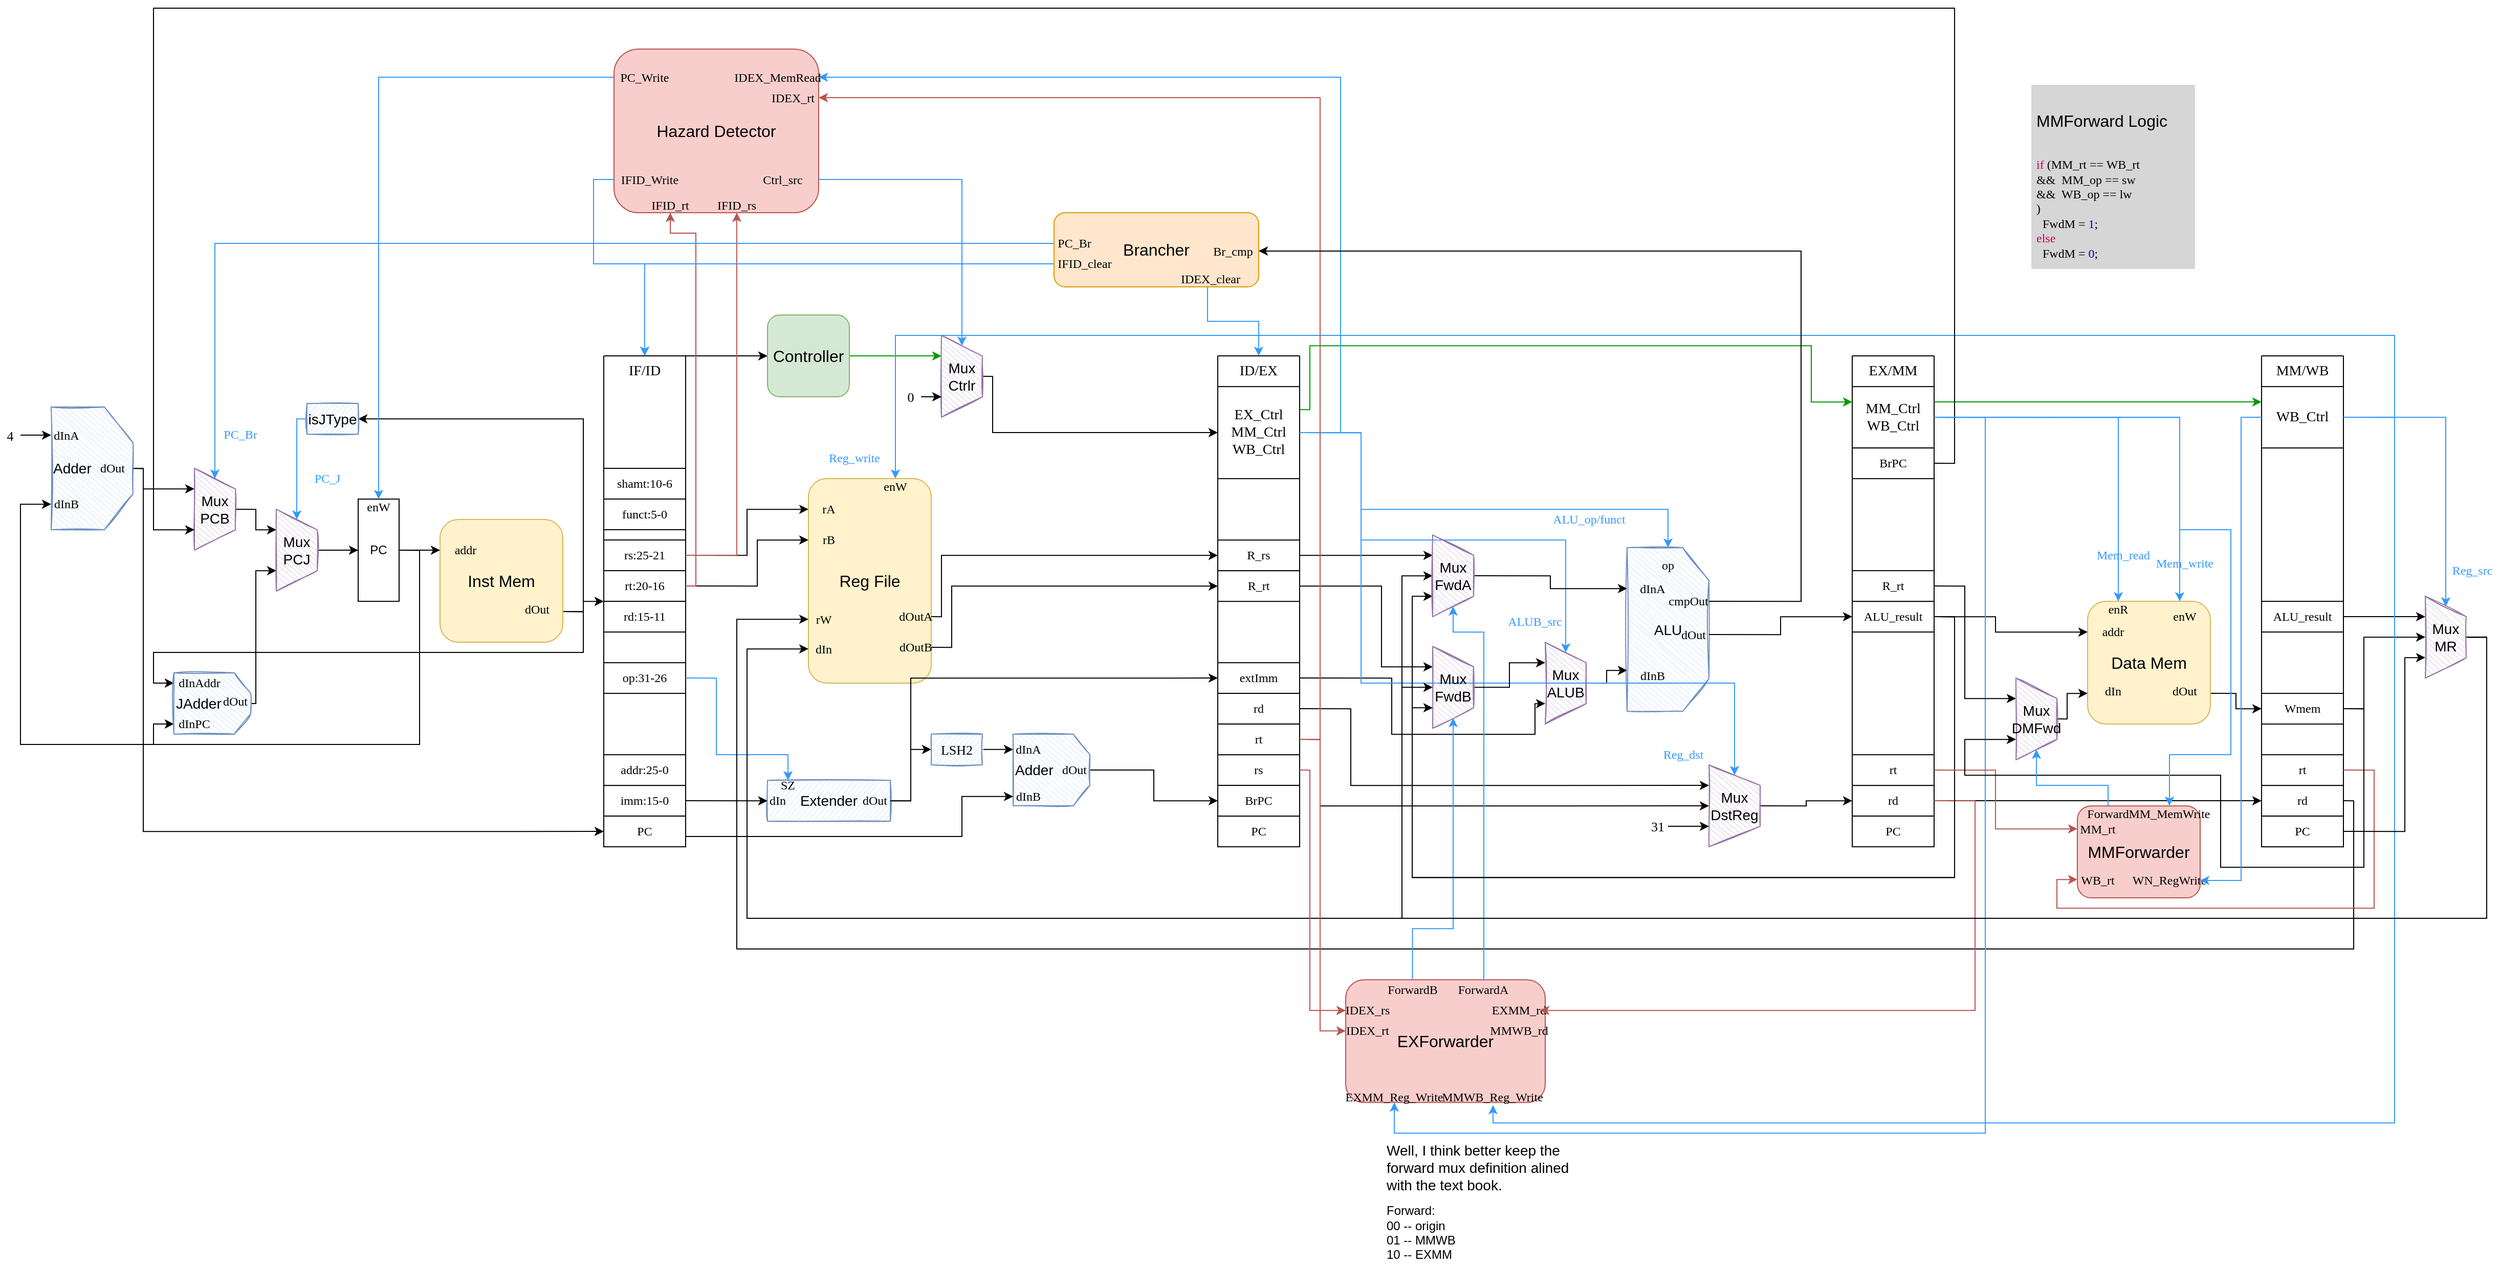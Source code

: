 <mxfile version="16.5.1" type="device" pages="5"><diagram id="d9EnFBp3H9shBAuxs_n1" name="Datapath"><mxGraphModel dx="1746" dy="373" grid="1" gridSize="10" guides="1" tooltips="1" connect="1" arrows="1" fold="1" page="1" pageScale="1" pageWidth="1169" pageHeight="827" math="0" shadow="0"><root><mxCell id="0"/><mxCell id="1" parent="0"/><mxCell id="Na6lrg8FurjXeweyN2-b-41" style="edgeStyle=orthogonalEdgeStyle;rounded=0;orthogonalLoop=1;jettySize=auto;html=1;exitX=1;exitY=0.75;exitDx=0;exitDy=0;fontFamily=Ubuntu Mono;fontSize=12;" parent="1" source="Na6lrg8FurjXeweyN2-b-2" target="Na6lrg8FurjXeweyN2-b-13" edge="1"><mxGeometry relative="1" as="geometry"/></mxCell><mxCell id="7pQXUDM9wKfNCOQo7abm-27" style="edgeStyle=orthogonalEdgeStyle;rounded=0;orthogonalLoop=1;jettySize=auto;html=1;exitX=1;exitY=0.75;exitDx=0;exitDy=0;entryX=0;entryY=0.5;entryDx=0;entryDy=0;fontSize=14;strokeColor=#000000;" edge="1" parent="1" source="Na6lrg8FurjXeweyN2-b-2" target="7pQXUDM9wKfNCOQo7abm-3"><mxGeometry relative="1" as="geometry"><Array as="points"><mxPoint x="460" y="680"/><mxPoint x="460" y="720"/><mxPoint x="40" y="720"/><mxPoint x="40" y="750"/></Array></mxGeometry></mxCell><mxCell id="7pQXUDM9wKfNCOQo7abm-29" style="edgeStyle=orthogonalEdgeStyle;rounded=0;orthogonalLoop=1;jettySize=auto;html=1;exitX=1;exitY=0.75;exitDx=0;exitDy=0;entryX=1;entryY=0.5;entryDx=0;entryDy=0;fontSize=14;strokeColor=#000000;" edge="1" parent="1" source="Na6lrg8FurjXeweyN2-b-2" target="7pQXUDM9wKfNCOQo7abm-30"><mxGeometry relative="1" as="geometry"><Array as="points"><mxPoint x="460" y="680"/><mxPoint x="460" y="492"/></Array></mxGeometry></mxCell><mxCell id="Na6lrg8FurjXeweyN2-b-2" value="Inst Mem" style="rounded=1;whiteSpace=wrap;html=1;fillColor=#fff2cc;strokeColor=#d6b656;fontSize=16;" parent="1" vertex="1"><mxGeometry x="320" y="590.06" width="120" height="120" as="geometry"/></mxCell><mxCell id="Na6lrg8FurjXeweyN2-b-9" style="edgeStyle=orthogonalEdgeStyle;rounded=0;orthogonalLoop=1;jettySize=auto;html=1;exitX=1;exitY=0.5;exitDx=0;exitDy=0;entryX=0;entryY=0.25;entryDx=0;entryDy=0;" parent="1" source="Na6lrg8FurjXeweyN2-b-8" target="Na6lrg8FurjXeweyN2-b-2" edge="1"><mxGeometry relative="1" as="geometry"/></mxCell><mxCell id="Na6lrg8FurjXeweyN2-b-197" style="edgeStyle=orthogonalEdgeStyle;rounded=0;orthogonalLoop=1;jettySize=auto;html=1;exitX=1;exitY=0.5;exitDx=0;exitDy=0;entryX=0;entryY=0.5;entryDx=0;entryDy=0;fontFamily=Jetbrains Mono;fontSize=13;fontColor=#000000;strokeColor=#000000;" parent="1" source="Na6lrg8FurjXeweyN2-b-8" target="Na6lrg8FurjXeweyN2-b-189" edge="1"><mxGeometry relative="1" as="geometry"><Array as="points"><mxPoint x="300" y="620"/><mxPoint x="300" y="810"/><mxPoint x="-90" y="810"/><mxPoint x="-90" y="575"/></Array></mxGeometry></mxCell><mxCell id="7pQXUDM9wKfNCOQo7abm-28" style="edgeStyle=orthogonalEdgeStyle;rounded=0;orthogonalLoop=1;jettySize=auto;html=1;exitX=1;exitY=0.5;exitDx=0;exitDy=0;entryX=0;entryY=0.5;entryDx=0;entryDy=0;fontSize=14;strokeColor=#000000;" edge="1" parent="1" source="Na6lrg8FurjXeweyN2-b-8" target="7pQXUDM9wKfNCOQo7abm-2"><mxGeometry relative="1" as="geometry"><Array as="points"><mxPoint x="300" y="620"/><mxPoint x="300" y="810"/><mxPoint x="40" y="810"/><mxPoint x="40" y="790"/></Array></mxGeometry></mxCell><mxCell id="Na6lrg8FurjXeweyN2-b-8" value="PC" style="rounded=0;whiteSpace=wrap;html=1;" parent="1" vertex="1"><mxGeometry x="240" y="570.06" width="40" height="100" as="geometry"/></mxCell><mxCell id="Na6lrg8FurjXeweyN2-b-10" value="addr" style="text;html=1;strokeColor=none;fillColor=none;align=center;verticalAlign=middle;whiteSpace=wrap;rounded=0;fontFamily=Ubuntu Mono;fontStyle=0" parent="1" vertex="1"><mxGeometry x="330" y="612.56" width="30" height="15" as="geometry"/></mxCell><mxCell id="Na6lrg8FurjXeweyN2-b-168" style="edgeStyle=orthogonalEdgeStyle;rounded=0;orthogonalLoop=1;jettySize=auto;html=1;exitX=1;exitY=0.75;exitDx=0;exitDy=0;entryX=0;entryY=0.5;entryDx=0;entryDy=0;fontFamily=Jetbrains Mono;fontSize=13;fontColor=#000000;strokeColor=#000000;" parent="1" source="Na6lrg8FurjXeweyN2-b-11" target="Na6lrg8FurjXeweyN2-b-124" edge="1"><mxGeometry relative="1" as="geometry"/></mxCell><mxCell id="Na6lrg8FurjXeweyN2-b-11" value="Data Mem" style="rounded=1;whiteSpace=wrap;html=1;fillColor=#fff2cc;strokeColor=#d6b656;fontSize=16;" parent="1" vertex="1"><mxGeometry x="1930" y="670.06" width="120" height="120" as="geometry"/></mxCell><mxCell id="Na6lrg8FurjXeweyN2-b-116" style="edgeStyle=orthogonalEdgeStyle;rounded=0;orthogonalLoop=1;jettySize=auto;html=1;fontFamily=Helvetica;fontSize=16;entryX=0;entryY=0.5;entryDx=0;entryDy=0;strokeColor=#000000;" parent="1" source="Na6lrg8FurjXeweyN2-b-13" target="Na6lrg8FurjXeweyN2-b-114" edge="1"><mxGeometry relative="1" as="geometry"><mxPoint x="520" y="370.06" as="targetPoint"/><Array as="points"><mxPoint x="560" y="430"/><mxPoint x="560" y="430"/></Array></mxGeometry></mxCell><mxCell id="Na6lrg8FurjXeweyN2-b-13" value="" style="swimlane;startSize=0;rounded=0;fontFamily=Ubuntu Mono;fontSize=16;arcSize=32;swimlaneLine=0;" parent="1" vertex="1"><mxGeometry x="480" y="430.06" width="80" height="480.0" as="geometry"/></mxCell><mxCell id="Na6lrg8FurjXeweyN2-b-17" value="op:31-26" style="rounded=0;whiteSpace=wrap;html=1;fontFamily=Ubuntu Mono;fontSize=12;align=center;" parent="Na6lrg8FurjXeweyN2-b-13" vertex="1"><mxGeometry y="300" width="80" height="30" as="geometry"/></mxCell><mxCell id="Na6lrg8FurjXeweyN2-b-18" value="rs:25-21" style="rounded=0;whiteSpace=wrap;html=1;fontFamily=Ubuntu Mono;fontSize=12;align=center;" parent="Na6lrg8FurjXeweyN2-b-13" vertex="1"><mxGeometry y="180" width="80" height="30" as="geometry"/></mxCell><mxCell id="Na6lrg8FurjXeweyN2-b-19" value="rt:20-16" style="rounded=0;whiteSpace=wrap;html=1;fontFamily=Ubuntu Mono;fontSize=12;align=center;" parent="Na6lrg8FurjXeweyN2-b-13" vertex="1"><mxGeometry y="210" width="80" height="30" as="geometry"/></mxCell><mxCell id="Na6lrg8FurjXeweyN2-b-20" value="rd:15-11" style="rounded=0;whiteSpace=wrap;html=1;fontFamily=Ubuntu Mono;fontSize=12;align=center;" parent="Na6lrg8FurjXeweyN2-b-13" vertex="1"><mxGeometry y="240" width="80" height="30" as="geometry"/></mxCell><mxCell id="Na6lrg8FurjXeweyN2-b-21" value="shamt:10-6" style="rounded=0;whiteSpace=wrap;html=1;fontFamily=Ubuntu Mono;fontSize=12;align=center;" parent="Na6lrg8FurjXeweyN2-b-13" vertex="1"><mxGeometry y="109.94" width="80" height="30" as="geometry"/></mxCell><mxCell id="Na6lrg8FurjXeweyN2-b-23" value="funct:5-0" style="rounded=0;whiteSpace=wrap;html=1;fontFamily=Ubuntu Mono;fontSize=12;align=center;" parent="Na6lrg8FurjXeweyN2-b-13" vertex="1"><mxGeometry y="139.94" width="80" height="30" as="geometry"/></mxCell><mxCell id="Na6lrg8FurjXeweyN2-b-24" value="imm:15-0" style="rounded=0;whiteSpace=wrap;html=1;fontFamily=Ubuntu Mono;fontSize=12;align=center;" parent="Na6lrg8FurjXeweyN2-b-13" vertex="1"><mxGeometry y="420" width="80" height="30" as="geometry"/></mxCell><mxCell id="Na6lrg8FurjXeweyN2-b-25" value="addr:25-0" style="rounded=0;whiteSpace=wrap;html=1;fontFamily=Ubuntu Mono;fontSize=12;align=center;" parent="Na6lrg8FurjXeweyN2-b-13" vertex="1"><mxGeometry y="390" width="80" height="30" as="geometry"/></mxCell><mxCell id="Na6lrg8FurjXeweyN2-b-26" value="IF/ID" style="text;html=1;strokeColor=none;fillColor=none;align=center;verticalAlign=middle;whiteSpace=wrap;rounded=0;fontFamily=Ubuntu Mono;fontSize=14;" parent="Na6lrg8FurjXeweyN2-b-13" vertex="1"><mxGeometry x="10" width="60" height="30" as="geometry"/></mxCell><mxCell id="juL70bnCMo3hfuHcTZXh-7" value="PC" style="rounded=0;whiteSpace=wrap;html=1;fontFamily=Ubuntu Mono;fontSize=12;align=center;" parent="Na6lrg8FurjXeweyN2-b-13" vertex="1"><mxGeometry y="450.0" width="80" height="30" as="geometry"/></mxCell><mxCell id="Na6lrg8FurjXeweyN2-b-27" value="Reg File" style="rounded=1;whiteSpace=wrap;html=1;fontFamily=Helvetica;fontSize=16;glass=0;shadow=0;sketch=0;fillColor=#fff2cc;strokeColor=#d6b656;" parent="1" vertex="1"><mxGeometry x="680" y="550.06" width="120" height="200" as="geometry"/></mxCell><mxCell id="Na6lrg8FurjXeweyN2-b-28" value="rA" style="text;html=1;strokeColor=none;fillColor=none;align=center;verticalAlign=middle;whiteSpace=wrap;rounded=0;shadow=0;glass=0;sketch=0;fontFamily=Ubuntu Mono;fontSize=12;" parent="1" vertex="1"><mxGeometry x="690" y="572.56" width="20" height="15" as="geometry"/></mxCell><mxCell id="Na6lrg8FurjXeweyN2-b-29" value="rB" style="text;html=1;strokeColor=none;fillColor=none;align=center;verticalAlign=middle;whiteSpace=wrap;rounded=0;shadow=0;glass=0;sketch=0;fontFamily=Ubuntu Mono;fontSize=12;" parent="1" vertex="1"><mxGeometry x="690" y="602.56" width="20" height="15" as="geometry"/></mxCell><mxCell id="Na6lrg8FurjXeweyN2-b-30" value="rW" style="text;html=1;strokeColor=none;fillColor=none;align=center;verticalAlign=middle;whiteSpace=wrap;rounded=0;shadow=0;glass=0;sketch=0;fontFamily=Ubuntu Mono;fontSize=12;" parent="1" vertex="1"><mxGeometry x="680" y="680.06" width="30" height="15" as="geometry"/></mxCell><mxCell id="Na6lrg8FurjXeweyN2-b-31" value="dIn" style="text;html=1;strokeColor=none;fillColor=none;align=center;verticalAlign=middle;whiteSpace=wrap;rounded=0;shadow=0;glass=0;sketch=0;fontFamily=Ubuntu Mono;fontSize=12;" parent="1" vertex="1"><mxGeometry x="680" y="709.06" width="30" height="15" as="geometry"/></mxCell><mxCell id="Na6lrg8FurjXeweyN2-b-57" style="edgeStyle=orthogonalEdgeStyle;rounded=0;orthogonalLoop=1;jettySize=auto;html=1;exitX=1;exitY=0.5;exitDx=0;exitDy=0;entryX=0;entryY=0.5;entryDx=0;entryDy=0;fontFamily=Ubuntu Mono;fontSize=12;" parent="1" source="Na6lrg8FurjXeweyN2-b-32" target="Na6lrg8FurjXeweyN2-b-44" edge="1"><mxGeometry relative="1" as="geometry"><Array as="points"><mxPoint x="810" y="685"/><mxPoint x="810" y="625"/></Array></mxGeometry></mxCell><mxCell id="Na6lrg8FurjXeweyN2-b-32" value="dOutA" style="text;html=1;strokeColor=none;fillColor=none;align=center;verticalAlign=middle;whiteSpace=wrap;rounded=0;shadow=0;glass=0;sketch=0;fontFamily=Ubuntu Mono;fontSize=12;" parent="1" vertex="1"><mxGeometry x="770" y="677.56" width="30" height="15" as="geometry"/></mxCell><mxCell id="Na6lrg8FurjXeweyN2-b-58" style="edgeStyle=orthogonalEdgeStyle;rounded=0;orthogonalLoop=1;jettySize=auto;html=1;exitX=1;exitY=0.5;exitDx=0;exitDy=0;entryX=0;entryY=0.5;entryDx=0;entryDy=0;fontFamily=Ubuntu Mono;fontSize=12;" parent="1" source="Na6lrg8FurjXeweyN2-b-33" target="Na6lrg8FurjXeweyN2-b-45" edge="1"><mxGeometry relative="1" as="geometry"><Array as="points"><mxPoint x="820" y="715"/><mxPoint x="820" y="655"/></Array></mxGeometry></mxCell><mxCell id="Na6lrg8FurjXeweyN2-b-33" value="dOutB" style="text;html=1;strokeColor=none;fillColor=none;align=center;verticalAlign=middle;whiteSpace=wrap;rounded=0;shadow=0;glass=0;sketch=0;fontFamily=Ubuntu Mono;fontSize=12;" parent="1" vertex="1"><mxGeometry x="770" y="707.56" width="30" height="15" as="geometry"/></mxCell><mxCell id="Na6lrg8FurjXeweyN2-b-35" value="enW" style="text;html=1;strokeColor=none;fillColor=none;align=center;verticalAlign=middle;whiteSpace=wrap;rounded=0;shadow=0;glass=0;sketch=0;fontFamily=Ubuntu Mono;fontSize=12;" parent="1" vertex="1"><mxGeometry x="750" y="550.06" width="30" height="15" as="geometry"/></mxCell><mxCell id="Na6lrg8FurjXeweyN2-b-38" style="edgeStyle=orthogonalEdgeStyle;rounded=0;orthogonalLoop=1;jettySize=auto;html=1;exitX=1;exitY=0.5;exitDx=0;exitDy=0;entryX=0;entryY=0.15;entryDx=0;entryDy=0;entryPerimeter=0;fontFamily=Ubuntu Mono;fontSize=12;" parent="1" source="Na6lrg8FurjXeweyN2-b-18" target="Na6lrg8FurjXeweyN2-b-27" edge="1"><mxGeometry relative="1" as="geometry"/></mxCell><mxCell id="Na6lrg8FurjXeweyN2-b-39" style="edgeStyle=orthogonalEdgeStyle;rounded=0;orthogonalLoop=1;jettySize=auto;html=1;exitX=1;exitY=0.5;exitDx=0;exitDy=0;entryX=0;entryY=0.3;entryDx=0;entryDy=0;entryPerimeter=0;fontFamily=Ubuntu Mono;fontSize=12;" parent="1" source="Na6lrg8FurjXeweyN2-b-19" target="Na6lrg8FurjXeweyN2-b-27" edge="1"><mxGeometry relative="1" as="geometry"><Array as="points"><mxPoint x="630" y="655"/><mxPoint x="630" y="610"/></Array></mxGeometry></mxCell><mxCell id="Na6lrg8FurjXeweyN2-b-40" value="dOut" style="text;html=1;strokeColor=none;fillColor=none;align=center;verticalAlign=middle;whiteSpace=wrap;rounded=0;fontFamily=Ubuntu Mono;fontStyle=0" parent="1" vertex="1"><mxGeometry x="400" y="670.06" width="30" height="15" as="geometry"/></mxCell><mxCell id="Na6lrg8FurjXeweyN2-b-42" value="" style="swimlane;startSize=0;rounded=0;fontFamily=Ubuntu Mono;fontSize=16;arcSize=32;swimlaneLine=0;" parent="1" vertex="1"><mxGeometry x="1080" y="430.06" width="80" height="480" as="geometry"/></mxCell><mxCell id="Na6lrg8FurjXeweyN2-b-43" value="EX_Ctrl&lt;br&gt;MM_Ctrl&lt;br&gt;WB_Ctrl" style="rounded=0;whiteSpace=wrap;html=1;fontFamily=Ubuntu Mono;fontSize=14;" parent="Na6lrg8FurjXeweyN2-b-42" vertex="1"><mxGeometry y="30" width="80" height="90" as="geometry"/></mxCell><mxCell id="Na6lrg8FurjXeweyN2-b-44" value="R_rs" style="rounded=0;whiteSpace=wrap;html=1;fontFamily=Ubuntu Mono;fontSize=12;align=center;" parent="Na6lrg8FurjXeweyN2-b-42" vertex="1"><mxGeometry y="180.06" width="80" height="30" as="geometry"/></mxCell><mxCell id="Na6lrg8FurjXeweyN2-b-45" value="R_rt" style="rounded=0;whiteSpace=wrap;html=1;fontFamily=Ubuntu Mono;fontSize=12;align=center;" parent="Na6lrg8FurjXeweyN2-b-42" vertex="1"><mxGeometry y="210.06" width="80" height="30" as="geometry"/></mxCell><mxCell id="Na6lrg8FurjXeweyN2-b-46" value="extImm" style="rounded=0;whiteSpace=wrap;html=1;fontFamily=Ubuntu Mono;fontSize=12;align=center;" parent="Na6lrg8FurjXeweyN2-b-42" vertex="1"><mxGeometry y="300" width="80" height="30" as="geometry"/></mxCell><mxCell id="Na6lrg8FurjXeweyN2-b-48" value="rd" style="rounded=0;whiteSpace=wrap;html=1;fontFamily=Ubuntu Mono;fontSize=12;align=center;" parent="Na6lrg8FurjXeweyN2-b-42" vertex="1"><mxGeometry y="330" width="80" height="30" as="geometry"/></mxCell><mxCell id="Na6lrg8FurjXeweyN2-b-50" value="rs" style="rounded=0;whiteSpace=wrap;html=1;fontFamily=Ubuntu Mono;fontSize=12;align=center;" parent="Na6lrg8FurjXeweyN2-b-42" vertex="1"><mxGeometry y="390" width="80" height="30" as="geometry"/></mxCell><mxCell id="Na6lrg8FurjXeweyN2-b-51" value="PC" style="rounded=0;whiteSpace=wrap;html=1;fontFamily=Ubuntu Mono;fontSize=12;align=center;" parent="Na6lrg8FurjXeweyN2-b-42" vertex="1"><mxGeometry y="450" width="80" height="30" as="geometry"/></mxCell><mxCell id="Na6lrg8FurjXeweyN2-b-52" value="ID/EX" style="text;html=1;strokeColor=none;fillColor=none;align=center;verticalAlign=middle;whiteSpace=wrap;rounded=0;fontFamily=Ubuntu Mono;fontSize=14;" parent="Na6lrg8FurjXeweyN2-b-42" vertex="1"><mxGeometry x="10" width="60" height="30" as="geometry"/></mxCell><mxCell id="Na6lrg8FurjXeweyN2-b-47" value="rt" style="rounded=0;whiteSpace=wrap;html=1;fontFamily=Ubuntu Mono;fontSize=12;align=center;" parent="Na6lrg8FurjXeweyN2-b-42" vertex="1"><mxGeometry y="360" width="80" height="30" as="geometry"/></mxCell><mxCell id="6GW3np22EqAMv_4qgEm8-2" value="BrPC" style="rounded=0;whiteSpace=wrap;html=1;fontFamily=Ubuntu Mono;fontSize=12;align=center;" parent="Na6lrg8FurjXeweyN2-b-42" vertex="1"><mxGeometry y="420.0" width="80" height="30" as="geometry"/></mxCell><mxCell id="Na6lrg8FurjXeweyN2-b-55" style="edgeStyle=orthogonalEdgeStyle;rounded=0;orthogonalLoop=1;jettySize=auto;html=1;entryX=0;entryY=0.5;entryDx=0;entryDy=0;fontFamily=Ubuntu Mono;fontSize=12;" parent="1" source="Na6lrg8FurjXeweyN2-b-53" target="Na6lrg8FurjXeweyN2-b-46" edge="1"><mxGeometry relative="1" as="geometry"><Array as="points"><mxPoint x="780" y="865"/><mxPoint x="780" y="745"/></Array></mxGeometry></mxCell><mxCell id="Na6lrg8FurjXeweyN2-b-53" value="Extender" style="rounded=0;whiteSpace=wrap;html=1;shadow=0;glass=0;sketch=1;fontFamily=Helvetica;fontSize=14;fillColor=#dae8fc;strokeColor=#6c8ebf;" parent="1" vertex="1"><mxGeometry x="640" y="845.12" width="120" height="40" as="geometry"/></mxCell><mxCell id="Na6lrg8FurjXeweyN2-b-54" style="edgeStyle=orthogonalEdgeStyle;rounded=0;orthogonalLoop=1;jettySize=auto;html=1;exitX=1;exitY=0.5;exitDx=0;exitDy=0;entryX=0;entryY=0.5;entryDx=0;entryDy=0;fontFamily=Ubuntu Mono;fontSize=12;" parent="1" source="Na6lrg8FurjXeweyN2-b-24" target="Na6lrg8FurjXeweyN2-b-53" edge="1"><mxGeometry relative="1" as="geometry"/></mxCell><mxCell id="Na6lrg8FurjXeweyN2-b-59" value="dIn" style="text;html=1;strokeColor=none;fillColor=none;align=center;verticalAlign=middle;whiteSpace=wrap;rounded=0;shadow=0;glass=0;sketch=1;fontFamily=Ubuntu Mono;fontSize=12;" parent="1" vertex="1"><mxGeometry x="640" y="860.12" width="20" height="10" as="geometry"/></mxCell><mxCell id="IUzd_n6BcpoxOW2xz364-143" style="edgeStyle=orthogonalEdgeStyle;rounded=0;orthogonalLoop=1;jettySize=auto;html=1;exitX=1;exitY=0.5;exitDx=0;exitDy=0;entryX=0;entryY=0.5;entryDx=0;entryDy=0;fontFamily=Fira Code;fontSize=16;fontColor=#000000;strokeColor=#000000;" parent="1" source="Na6lrg8FurjXeweyN2-b-60" target="juL70bnCMo3hfuHcTZXh-11" edge="1"><mxGeometry relative="1" as="geometry"><Array as="points"><mxPoint x="780" y="865"/><mxPoint x="780" y="815"/></Array></mxGeometry></mxCell><mxCell id="Na6lrg8FurjXeweyN2-b-60" value="dOut" style="text;html=1;strokeColor=none;fillColor=none;align=center;verticalAlign=middle;whiteSpace=wrap;rounded=0;shadow=0;glass=0;sketch=1;fontFamily=Ubuntu Mono;fontSize=12;" parent="1" vertex="1"><mxGeometry x="730" y="860.12" width="30" height="10" as="geometry"/></mxCell><mxCell id="Na6lrg8FurjXeweyN2-b-61" value="SZ" style="text;html=1;strokeColor=none;fillColor=none;align=center;verticalAlign=middle;whiteSpace=wrap;rounded=0;shadow=0;glass=0;sketch=1;fontFamily=Ubuntu Mono;fontSize=12;" parent="1" vertex="1"><mxGeometry x="650" y="845.12" width="20" height="10" as="geometry"/></mxCell><mxCell id="Na6lrg8FurjXeweyN2-b-74" value="ALU" style="shape=loopLimit;whiteSpace=wrap;html=1;rounded=0;shadow=0;glass=0;sketch=1;fontFamily=Helvetica;fontSize=14;direction=south;size=32;fillColor=#dae8fc;strokeColor=#6c8ebf;" parent="1" vertex="1"><mxGeometry x="1480" y="617.56" width="80" height="160" as="geometry"/></mxCell><mxCell id="Na6lrg8FurjXeweyN2-b-77" style="edgeStyle=orthogonalEdgeStyle;rounded=0;orthogonalLoop=1;jettySize=auto;html=1;exitX=1;exitY=0.5;exitDx=0;exitDy=0;fontFamily=Helvetica;fontSize=16;entryX=0.25;entryY=1;entryDx=0;entryDy=0;" parent="1" source="Na6lrg8FurjXeweyN2-b-44" target="IUzd_n6BcpoxOW2xz364-30" edge="1"><mxGeometry relative="1" as="geometry"><Array as="points"/><mxPoint x="1280" y="625.12" as="targetPoint"/></mxGeometry></mxCell><mxCell id="Na6lrg8FurjXeweyN2-b-83" value="" style="swimlane;startSize=0;rounded=0;fontFamily=Ubuntu Mono;fontSize=16;arcSize=32;swimlaneLine=0;" parent="1" vertex="1"><mxGeometry x="1700" y="430.06" width="80" height="480" as="geometry"/></mxCell><mxCell id="Na6lrg8FurjXeweyN2-b-84" value="MM_Ctrl&lt;br&gt;WB_Ctrl" style="rounded=0;whiteSpace=wrap;html=1;fontFamily=Ubuntu Mono;fontSize=14;" parent="Na6lrg8FurjXeweyN2-b-83" vertex="1"><mxGeometry y="30" width="80" height="60" as="geometry"/></mxCell><mxCell id="Na6lrg8FurjXeweyN2-b-85" value="ALU_result" style="rounded=0;whiteSpace=wrap;html=1;fontFamily=Ubuntu Mono;fontSize=12;align=center;" parent="Na6lrg8FurjXeweyN2-b-83" vertex="1"><mxGeometry y="240" width="80" height="30" as="geometry"/></mxCell><mxCell id="Na6lrg8FurjXeweyN2-b-90" value="rd" style="rounded=0;whiteSpace=wrap;html=1;fontFamily=Ubuntu Mono;fontSize=12;align=center;" parent="Na6lrg8FurjXeweyN2-b-83" vertex="1"><mxGeometry y="420" width="80" height="30" as="geometry"/></mxCell><mxCell id="Na6lrg8FurjXeweyN2-b-91" value="rt" style="rounded=0;whiteSpace=wrap;html=1;fontFamily=Ubuntu Mono;fontSize=12;align=center;" parent="Na6lrg8FurjXeweyN2-b-83" vertex="1"><mxGeometry y="390" width="80" height="30" as="geometry"/></mxCell><mxCell id="Na6lrg8FurjXeweyN2-b-92" value="EX/MM" style="text;html=1;strokeColor=none;fillColor=none;align=center;verticalAlign=middle;whiteSpace=wrap;rounded=0;fontFamily=Ubuntu Mono;fontSize=14;" parent="Na6lrg8FurjXeweyN2-b-83" vertex="1"><mxGeometry x="10" width="60" height="30" as="geometry"/></mxCell><mxCell id="IUzd_n6BcpoxOW2xz364-41" value="R_rt" style="rounded=0;whiteSpace=wrap;html=1;fontFamily=Ubuntu Mono;fontSize=12;align=center;" parent="Na6lrg8FurjXeweyN2-b-83" vertex="1"><mxGeometry y="210" width="80" height="30" as="geometry"/></mxCell><mxCell id="k3qZoxtFAjOgIN9Md9a1-1" value="PC" style="rounded=0;whiteSpace=wrap;html=1;fontFamily=Ubuntu Mono;fontSize=12;align=center;" parent="Na6lrg8FurjXeweyN2-b-83" vertex="1"><mxGeometry y="450.0" width="80" height="30" as="geometry"/></mxCell><mxCell id="6GW3np22EqAMv_4qgEm8-5" value="BrPC" style="rounded=0;whiteSpace=wrap;html=1;fontFamily=Ubuntu Mono;fontSize=12;align=center;" parent="Na6lrg8FurjXeweyN2-b-83" vertex="1"><mxGeometry y="90.0" width="80" height="30" as="geometry"/></mxCell><mxCell id="IUzd_n6BcpoxOW2xz364-35" style="edgeStyle=orthogonalEdgeStyle;rounded=0;orthogonalLoop=1;jettySize=auto;html=1;exitX=0.5;exitY=0;exitDx=0;exitDy=0;fontFamily=Ubuntu Mono;fontSize=12;entryX=0.75;entryY=1;entryDx=0;entryDy=0;" parent="1" source="Na6lrg8FurjXeweyN2-b-97" target="Na6lrg8FurjXeweyN2-b-74" edge="1"><mxGeometry relative="1" as="geometry"><mxPoint x="1470" y="730.12" as="targetPoint"/></mxGeometry></mxCell><mxCell id="Na6lrg8FurjXeweyN2-b-97" value="Mux&lt;br&gt;ALUB" style="shape=trapezoid;perimeter=trapezoidPerimeter;whiteSpace=wrap;html=1;fixedSize=1;rounded=0;shadow=0;glass=0;sketch=1;fontFamily=Helvetica;fontSize=14;direction=south;fillColor=#e1d5e7;strokeColor=#9673a6;" parent="1" vertex="1"><mxGeometry x="1400" y="710.06" width="40" height="80" as="geometry"/></mxCell><mxCell id="Na6lrg8FurjXeweyN2-b-101" style="edgeStyle=orthogonalEdgeStyle;rounded=0;orthogonalLoop=1;jettySize=auto;html=1;exitX=1;exitY=0.5;exitDx=0;exitDy=0;entryX=0.25;entryY=1;entryDx=0;entryDy=0;fontFamily=Helvetica;fontSize=16;" parent="1" source="Na6lrg8FurjXeweyN2-b-45" target="IUzd_n6BcpoxOW2xz364-34" edge="1"><mxGeometry relative="1" as="geometry"><Array as="points"><mxPoint x="1240" y="655.12"/><mxPoint x="1240" y="734.12"/></Array></mxGeometry></mxCell><mxCell id="Na6lrg8FurjXeweyN2-b-103" style="edgeStyle=orthogonalEdgeStyle;rounded=0;orthogonalLoop=1;jettySize=auto;html=1;exitX=1;exitY=0.5;exitDx=0;exitDy=0;entryX=0.75;entryY=1;entryDx=0;entryDy=0;fontFamily=Helvetica;fontSize=16;" parent="1" source="Na6lrg8FurjXeweyN2-b-46" target="Na6lrg8FurjXeweyN2-b-97" edge="1"><mxGeometry relative="1" as="geometry"><Array as="points"><mxPoint x="1250" y="745.12"/><mxPoint x="1250" y="800.12"/><mxPoint x="1390" y="800.12"/><mxPoint x="1390" y="770.12"/></Array></mxGeometry></mxCell><mxCell id="Na6lrg8FurjXeweyN2-b-106" value="dInB" style="text;html=1;strokeColor=none;fillColor=none;align=center;verticalAlign=middle;whiteSpace=wrap;rounded=0;shadow=0;glass=0;sketch=0;fontFamily=Ubuntu Mono;fontSize=12;" parent="1" vertex="1"><mxGeometry x="1490" y="735.06" width="30" height="15" as="geometry"/></mxCell><mxCell id="Na6lrg8FurjXeweyN2-b-107" value="dInA" style="text;html=1;strokeColor=none;fillColor=none;align=center;verticalAlign=middle;whiteSpace=wrap;rounded=0;shadow=0;glass=0;sketch=0;fontFamily=Ubuntu Mono;fontSize=12;" parent="1" vertex="1"><mxGeometry x="1490" y="650.06" width="30" height="15" as="geometry"/></mxCell><mxCell id="IUzd_n6BcpoxOW2xz364-21" style="edgeStyle=orthogonalEdgeStyle;rounded=0;orthogonalLoop=1;jettySize=auto;html=1;exitX=1;exitY=0.5;exitDx=0;exitDy=0;entryX=0;entryY=0.5;entryDx=0;entryDy=0;fontFamily=Ubuntu Mono;fontSize=12;" parent="1" source="Na6lrg8FurjXeweyN2-b-109" target="Na6lrg8FurjXeweyN2-b-85" edge="1"><mxGeometry relative="1" as="geometry"/></mxCell><mxCell id="Na6lrg8FurjXeweyN2-b-109" value="dOut" style="text;html=1;strokeColor=none;fillColor=none;align=center;verticalAlign=middle;whiteSpace=wrap;rounded=0;shadow=0;glass=0;sketch=0;fontFamily=Ubuntu Mono;fontSize=12;" parent="1" vertex="1"><mxGeometry x="1530" y="695.06" width="30" height="15" as="geometry"/></mxCell><mxCell id="Na6lrg8FurjXeweyN2-b-111" value="op" style="text;html=1;strokeColor=none;fillColor=none;align=center;verticalAlign=middle;whiteSpace=wrap;rounded=0;shadow=0;glass=0;sketch=0;fontFamily=Ubuntu Mono;fontSize=12;" parent="1" vertex="1"><mxGeometry x="1505" y="627.56" width="30" height="15" as="geometry"/></mxCell><mxCell id="Na6lrg8FurjXeweyN2-b-117" style="edgeStyle=orthogonalEdgeStyle;rounded=0;orthogonalLoop=1;jettySize=auto;html=1;exitX=1;exitY=0.5;exitDx=0;exitDy=0;fontFamily=Helvetica;fontSize=16;strokeColor=#009900;entryX=0.25;entryY=1;entryDx=0;entryDy=0;" parent="1" source="Na6lrg8FurjXeweyN2-b-114" target="IUzd_n6BcpoxOW2xz364-98" edge="1"><mxGeometry relative="1" as="geometry"><mxPoint x="820" y="430" as="targetPoint"/></mxGeometry></mxCell><mxCell id="Na6lrg8FurjXeweyN2-b-114" value="Controller" style="rounded=1;whiteSpace=wrap;html=1;shadow=0;glass=0;sketch=0;fontFamily=Helvetica;fontSize=16;fillColor=#d5e8d4;strokeColor=#82b366;" parent="1" vertex="1"><mxGeometry x="640" y="390.06" width="80" height="80" as="geometry"/></mxCell><mxCell id="Na6lrg8FurjXeweyN2-b-118" style="edgeStyle=orthogonalEdgeStyle;rounded=0;orthogonalLoop=1;jettySize=auto;html=1;exitX=1;exitY=0.25;exitDx=0;exitDy=0;entryX=0;entryY=0.25;entryDx=0;entryDy=0;fontFamily=Helvetica;fontSize=16;strokeColor=#009900;" parent="1" source="Na6lrg8FurjXeweyN2-b-43" target="Na6lrg8FurjXeweyN2-b-84" edge="1"><mxGeometry relative="1" as="geometry"><Array as="points"><mxPoint x="1170" y="482.12"/><mxPoint x="1170" y="420.12"/><mxPoint x="1660" y="420.12"/><mxPoint x="1660" y="475.12"/></Array></mxGeometry></mxCell><mxCell id="Na6lrg8FurjXeweyN2-b-119" value="" style="swimlane;startSize=0;rounded=0;fontFamily=Ubuntu Mono;fontSize=16;arcSize=32;swimlaneLine=0;" parent="1" vertex="1"><mxGeometry x="2100" y="430.06" width="80" height="480" as="geometry"/></mxCell><mxCell id="Na6lrg8FurjXeweyN2-b-120" value="WB_Ctrl" style="rounded=0;whiteSpace=wrap;html=1;fontFamily=Ubuntu Mono;fontSize=14;" parent="Na6lrg8FurjXeweyN2-b-119" vertex="1"><mxGeometry y="30" width="80" height="60" as="geometry"/></mxCell><mxCell id="Na6lrg8FurjXeweyN2-b-121" value="ALU_result" style="rounded=0;whiteSpace=wrap;html=1;fontFamily=Ubuntu Mono;fontSize=12;align=center;" parent="Na6lrg8FurjXeweyN2-b-119" vertex="1"><mxGeometry y="240" width="80" height="30" as="geometry"/></mxCell><mxCell id="Na6lrg8FurjXeweyN2-b-124" value="Wmem" style="rounded=0;whiteSpace=wrap;html=1;fontFamily=Ubuntu Mono;fontSize=12;align=center;" parent="Na6lrg8FurjXeweyN2-b-119" vertex="1"><mxGeometry y="330" width="80" height="30" as="geometry"/></mxCell><mxCell id="Na6lrg8FurjXeweyN2-b-126" value="rd" style="rounded=0;whiteSpace=wrap;html=1;fontFamily=Ubuntu Mono;fontSize=12;align=center;" parent="Na6lrg8FurjXeweyN2-b-119" vertex="1"><mxGeometry y="420" width="80" height="30" as="geometry"/></mxCell><mxCell id="Na6lrg8FurjXeweyN2-b-127" value="" style="rounded=0;whiteSpace=wrap;html=1;fontFamily=Ubuntu Mono;fontSize=12;align=center;" parent="Na6lrg8FurjXeweyN2-b-119" vertex="1"><mxGeometry y="450" width="80" height="30" as="geometry"/></mxCell><mxCell id="Na6lrg8FurjXeweyN2-b-128" value="MM/WB" style="text;html=1;strokeColor=none;fillColor=none;align=center;verticalAlign=middle;whiteSpace=wrap;rounded=0;fontFamily=Ubuntu Mono;fontSize=14;" parent="Na6lrg8FurjXeweyN2-b-119" vertex="1"><mxGeometry x="10" width="60" height="30" as="geometry"/></mxCell><mxCell id="IUzd_n6BcpoxOW2xz364-51" value="rt" style="rounded=0;whiteSpace=wrap;html=1;fontFamily=Ubuntu Mono;fontSize=12;align=center;" parent="Na6lrg8FurjXeweyN2-b-119" vertex="1"><mxGeometry y="390.0" width="80" height="30" as="geometry"/></mxCell><mxCell id="k3qZoxtFAjOgIN9Md9a1-3" value="PC" style="rounded=0;whiteSpace=wrap;html=1;fontFamily=Ubuntu Mono;fontSize=12;align=center;" parent="Na6lrg8FurjXeweyN2-b-119" vertex="1"><mxGeometry y="450.0" width="80" height="30" as="geometry"/></mxCell><mxCell id="Na6lrg8FurjXeweyN2-b-130" style="edgeStyle=orthogonalEdgeStyle;rounded=0;orthogonalLoop=1;jettySize=auto;html=1;exitX=1;exitY=0.25;exitDx=0;exitDy=0;entryX=0;entryY=0.25;entryDx=0;entryDy=0;fontFamily=Helvetica;fontSize=16;strokeColor=#009900;" parent="1" source="Na6lrg8FurjXeweyN2-b-84" target="Na6lrg8FurjXeweyN2-b-120" edge="1"><mxGeometry relative="1" as="geometry"/></mxCell><mxCell id="Na6lrg8FurjXeweyN2-b-134" style="edgeStyle=orthogonalEdgeStyle;rounded=0;orthogonalLoop=1;jettySize=auto;html=1;exitX=1;exitY=0.5;exitDx=0;exitDy=0;entryX=0.5;entryY=0;entryDx=0;entryDy=0;fontFamily=Helvetica;fontSize=16;strokeColor=#3399FF;" parent="1" source="Na6lrg8FurjXeweyN2-b-17" target="Na6lrg8FurjXeweyN2-b-61" edge="1"><mxGeometry relative="1" as="geometry"><Array as="points"><mxPoint x="590" y="745"/><mxPoint x="590" y="820"/><mxPoint x="660" y="820"/></Array></mxGeometry></mxCell><mxCell id="Na6lrg8FurjXeweyN2-b-135" style="edgeStyle=orthogonalEdgeStyle;rounded=0;orthogonalLoop=1;jettySize=auto;html=1;exitX=1;exitY=0.5;exitDx=0;exitDy=0;entryX=0;entryY=0.5;entryDx=0;entryDy=0;fontFamily=Helvetica;fontSize=16;strokeColor=#3399FF;" parent="1" source="Na6lrg8FurjXeweyN2-b-43" target="Na6lrg8FurjXeweyN2-b-97" edge="1"><mxGeometry relative="1" as="geometry"><Array as="points"><mxPoint x="1220" y="505.12"/><mxPoint x="1220" y="610.12"/><mxPoint x="1420" y="610.12"/></Array></mxGeometry></mxCell><mxCell id="Na6lrg8FurjXeweyN2-b-138" value="ALUB_src" style="text;html=1;strokeColor=none;fillColor=none;align=center;verticalAlign=middle;whiteSpace=wrap;rounded=0;shadow=0;glass=0;sketch=0;fontFamily=Jetbrains Mono;fontSize=12;fontColor=#3399FF;" parent="1" vertex="1"><mxGeometry x="1360" y="680.06" width="60" height="20" as="geometry"/></mxCell><mxCell id="Na6lrg8FurjXeweyN2-b-139" style="edgeStyle=orthogonalEdgeStyle;rounded=0;orthogonalLoop=1;jettySize=auto;html=1;exitX=1;exitY=0.5;exitDx=0;exitDy=0;entryX=0;entryY=0.5;entryDx=0;entryDy=0;fontFamily=Jetbrains Mono;fontSize=12;fontColor=#3399FF;strokeColor=#3399FF;" parent="1" source="Na6lrg8FurjXeweyN2-b-43" target="Na6lrg8FurjXeweyN2-b-74" edge="1"><mxGeometry relative="1" as="geometry"><Array as="points"><mxPoint x="1220" y="505.12"/><mxPoint x="1220" y="580.12"/><mxPoint x="1520" y="580.12"/></Array></mxGeometry></mxCell><mxCell id="Na6lrg8FurjXeweyN2-b-151" value="ALU_op/funct" style="text;html=1;strokeColor=none;fillColor=none;align=center;verticalAlign=middle;whiteSpace=wrap;rounded=0;shadow=0;glass=0;sketch=0;fontFamily=Jetbrains Mono;fontSize=12;fontColor=#3399FF;" parent="1" vertex="1"><mxGeometry x="1392.5" y="580.06" width="100" height="20" as="geometry"/></mxCell><mxCell id="Na6lrg8FurjXeweyN2-b-158" style="edgeStyle=orthogonalEdgeStyle;rounded=0;orthogonalLoop=1;jettySize=auto;html=1;exitX=0.5;exitY=0;exitDx=0;exitDy=0;fontFamily=Jetbrains Mono;fontSize=13;fontColor=#3399FF;strokeColor=#000000;" parent="1" source="Na6lrg8FurjXeweyN2-b-152" target="Na6lrg8FurjXeweyN2-b-90" edge="1"><mxGeometry relative="1" as="geometry"/></mxCell><mxCell id="Na6lrg8FurjXeweyN2-b-152" value="Mux&lt;br&gt;DstReg" style="shape=trapezoid;perimeter=trapezoidPerimeter;whiteSpace=wrap;html=1;fixedSize=1;rounded=0;shadow=0;glass=0;sketch=1;fontFamily=Helvetica;fontSize=14;direction=south;fillColor=#e1d5e7;strokeColor=#9673a6;" parent="1" vertex="1"><mxGeometry x="1560" y="830.06" width="50" height="80" as="geometry"/></mxCell><mxCell id="Na6lrg8FurjXeweyN2-b-154" style="edgeStyle=orthogonalEdgeStyle;rounded=0;orthogonalLoop=1;jettySize=auto;html=1;exitX=1;exitY=0.5;exitDx=0;exitDy=0;entryX=0.25;entryY=1;entryDx=0;entryDy=0;fontFamily=Jetbrains Mono;fontSize=13;fontColor=#3399FF;strokeColor=#000000;" parent="1" source="Na6lrg8FurjXeweyN2-b-48" target="Na6lrg8FurjXeweyN2-b-152" edge="1"><mxGeometry relative="1" as="geometry"><Array as="points"><mxPoint x="1210" y="775.12"/><mxPoint x="1210" y="850.12"/></Array></mxGeometry></mxCell><mxCell id="Na6lrg8FurjXeweyN2-b-156" style="edgeStyle=orthogonalEdgeStyle;rounded=0;orthogonalLoop=1;jettySize=auto;html=1;exitX=1;exitY=0.5;exitDx=0;exitDy=0;entryX=0.5;entryY=1;entryDx=0;entryDy=0;fontFamily=Jetbrains Mono;fontSize=13;fontColor=#3399FF;strokeColor=#000000;" parent="1" source="Na6lrg8FurjXeweyN2-b-47" target="Na6lrg8FurjXeweyN2-b-152" edge="1"><mxGeometry relative="1" as="geometry"><Array as="points"><mxPoint x="1180" y="805"/><mxPoint x="1180" y="870"/></Array></mxGeometry></mxCell><mxCell id="Na6lrg8FurjXeweyN2-b-157" style="edgeStyle=orthogonalEdgeStyle;rounded=0;orthogonalLoop=1;jettySize=auto;html=1;exitX=1;exitY=0.5;exitDx=0;exitDy=0;fontFamily=Jetbrains Mono;fontSize=13;fontColor=#3399FF;strokeColor=#3399FF;" parent="1" source="Na6lrg8FurjXeweyN2-b-43" target="Na6lrg8FurjXeweyN2-b-152" edge="1"><mxGeometry relative="1" as="geometry"><Array as="points"><mxPoint x="1220" y="505"/><mxPoint x="1220" y="750"/><mxPoint x="1585" y="750"/></Array></mxGeometry></mxCell><mxCell id="Na6lrg8FurjXeweyN2-b-160" value="Reg_dst" style="text;html=1;strokeColor=none;fillColor=none;align=center;verticalAlign=middle;whiteSpace=wrap;rounded=0;shadow=0;glass=0;sketch=0;fontFamily=Jetbrains Mono;fontSize=12;fontColor=#3399FF;" parent="1" vertex="1"><mxGeometry x="1510" y="810.06" width="50" height="20" as="geometry"/></mxCell><mxCell id="Na6lrg8FurjXeweyN2-b-162" style="edgeStyle=orthogonalEdgeStyle;rounded=0;orthogonalLoop=1;jettySize=auto;html=1;exitX=1;exitY=0.5;exitDx=0;exitDy=0;entryX=0;entryY=0.25;entryDx=0;entryDy=0;fontFamily=Jetbrains Mono;fontSize=13;fontColor=#000000;strokeColor=#000000;" parent="1" source="Na6lrg8FurjXeweyN2-b-85" target="Na6lrg8FurjXeweyN2-b-11" edge="1"><mxGeometry relative="1" as="geometry"><Array as="points"><mxPoint x="1840" y="685.12"/><mxPoint x="1840" y="700.12"/></Array></mxGeometry></mxCell><mxCell id="Na6lrg8FurjXeweyN2-b-164" style="edgeStyle=orthogonalEdgeStyle;rounded=0;orthogonalLoop=1;jettySize=auto;html=1;exitX=1;exitY=0.5;exitDx=0;exitDy=0;entryX=0.75;entryY=0;entryDx=0;entryDy=0;fontFamily=Jetbrains Mono;fontSize=13;fontColor=#000000;strokeColor=#3399FF;" parent="1" source="Na6lrg8FurjXeweyN2-b-84" target="Na6lrg8FurjXeweyN2-b-11" edge="1"><mxGeometry relative="1" as="geometry"/></mxCell><mxCell id="Na6lrg8FurjXeweyN2-b-169" style="edgeStyle=orthogonalEdgeStyle;rounded=0;orthogonalLoop=1;jettySize=auto;html=1;exitX=1;exitY=0.5;exitDx=0;exitDy=0;entryX=0;entryY=0.5;entryDx=0;entryDy=0;fontFamily=Jetbrains Mono;fontSize=13;fontColor=#000000;strokeColor=#000000;" parent="1" source="Na6lrg8FurjXeweyN2-b-90" target="Na6lrg8FurjXeweyN2-b-126" edge="1"><mxGeometry relative="1" as="geometry"/></mxCell><mxCell id="Na6lrg8FurjXeweyN2-b-170" value="addr" style="text;html=1;strokeColor=none;fillColor=none;align=center;verticalAlign=middle;whiteSpace=wrap;rounded=0;shadow=0;glass=0;sketch=0;fontFamily=Ubuntu Mono;fontSize=12;" parent="1" vertex="1"><mxGeometry x="1940" y="692.56" width="30" height="15" as="geometry"/></mxCell><mxCell id="Na6lrg8FurjXeweyN2-b-171" value="enW" style="text;html=1;strokeColor=none;fillColor=none;align=center;verticalAlign=middle;whiteSpace=wrap;rounded=0;shadow=0;glass=0;sketch=0;fontFamily=Ubuntu Mono;fontSize=12;" parent="1" vertex="1"><mxGeometry x="2010" y="677.56" width="30" height="15" as="geometry"/></mxCell><mxCell id="Na6lrg8FurjXeweyN2-b-172" value="dOut" style="text;html=1;strokeColor=none;fillColor=none;align=center;verticalAlign=middle;whiteSpace=wrap;rounded=0;shadow=0;glass=0;sketch=0;fontFamily=Ubuntu Mono;fontSize=12;" parent="1" vertex="1"><mxGeometry x="2010" y="750.06" width="30" height="15" as="geometry"/></mxCell><mxCell id="Na6lrg8FurjXeweyN2-b-179" style="edgeStyle=orthogonalEdgeStyle;rounded=0;orthogonalLoop=1;jettySize=auto;html=1;exitX=0.5;exitY=0;exitDx=0;exitDy=0;fontFamily=Jetbrains Mono;fontSize=13;fontColor=#000000;strokeColor=#000000;entryX=0;entryY=0.5;entryDx=0;entryDy=0;" parent="1" source="Na6lrg8FurjXeweyN2-b-173" target="Na6lrg8FurjXeweyN2-b-31" edge="1"><mxGeometry relative="1" as="geometry"><mxPoint x="2000" y="530.06" as="targetPoint"/><Array as="points"><mxPoint x="2320" y="705"/><mxPoint x="2320" y="980"/><mxPoint x="620" y="980"/><mxPoint x="620" y="717"/></Array></mxGeometry></mxCell><mxCell id="IUzd_n6BcpoxOW2xz364-29" style="edgeStyle=orthogonalEdgeStyle;rounded=0;orthogonalLoop=1;jettySize=auto;html=1;exitX=0.5;exitY=0;exitDx=0;exitDy=0;entryX=0.5;entryY=1;entryDx=0;entryDy=0;fontFamily=Ubuntu Mono;fontSize=12;fillColor=#f8cecc;strokeColor=#000000;" parent="1" source="Na6lrg8FurjXeweyN2-b-173" target="IUzd_n6BcpoxOW2xz364-30" edge="1"><mxGeometry relative="1" as="geometry"><Array as="points"><mxPoint x="2320" y="705"/><mxPoint x="2320" y="980"/><mxPoint x="1260" y="980"/><mxPoint x="1260" y="645"/></Array></mxGeometry></mxCell><mxCell id="Na6lrg8FurjXeweyN2-b-173" value="Mux&lt;br&gt;MR" style="shape=trapezoid;perimeter=trapezoidPerimeter;whiteSpace=wrap;html=1;fixedSize=1;rounded=0;shadow=0;glass=0;sketch=1;fontFamily=Helvetica;fontSize=14;direction=south;fillColor=#e1d5e7;strokeColor=#9673a6;" parent="1" vertex="1"><mxGeometry x="2260" y="665.06" width="40" height="80" as="geometry"/></mxCell><mxCell id="Na6lrg8FurjXeweyN2-b-174" style="edgeStyle=orthogonalEdgeStyle;rounded=0;orthogonalLoop=1;jettySize=auto;html=1;exitX=1;exitY=0.5;exitDx=0;exitDy=0;entryX=0.5;entryY=1;entryDx=0;entryDy=0;fontFamily=Jetbrains Mono;fontSize=13;fontColor=#000000;strokeColor=#000000;" parent="1" source="Na6lrg8FurjXeweyN2-b-124" target="Na6lrg8FurjXeweyN2-b-173" edge="1"><mxGeometry relative="1" as="geometry"><Array as="points"><mxPoint x="2200" y="775"/><mxPoint x="2200" y="705"/></Array></mxGeometry></mxCell><mxCell id="Na6lrg8FurjXeweyN2-b-175" style="edgeStyle=orthogonalEdgeStyle;rounded=0;orthogonalLoop=1;jettySize=auto;html=1;exitX=1;exitY=0.5;exitDx=0;exitDy=0;entryX=0.25;entryY=1;entryDx=0;entryDy=0;fontFamily=Jetbrains Mono;fontSize=13;fontColor=#000000;strokeColor=#000000;" parent="1" source="Na6lrg8FurjXeweyN2-b-121" target="Na6lrg8FurjXeweyN2-b-173" edge="1"><mxGeometry relative="1" as="geometry"/></mxCell><mxCell id="Na6lrg8FurjXeweyN2-b-177" style="edgeStyle=orthogonalEdgeStyle;rounded=0;orthogonalLoop=1;jettySize=auto;html=1;exitX=1;exitY=0.5;exitDx=0;exitDy=0;fontFamily=Jetbrains Mono;fontSize=13;fontColor=#000000;strokeColor=#3399FF;" parent="1" source="Na6lrg8FurjXeweyN2-b-120" target="Na6lrg8FurjXeweyN2-b-173" edge="1"><mxGeometry relative="1" as="geometry"/></mxCell><mxCell id="Na6lrg8FurjXeweyN2-b-178" value="Reg_src" style="text;html=1;strokeColor=none;fillColor=none;align=center;verticalAlign=middle;whiteSpace=wrap;rounded=0;shadow=0;glass=0;sketch=0;fontFamily=Jetbrains Mono;fontSize=12;fontColor=#3399FF;" parent="1" vertex="1"><mxGeometry x="2280" y="630.06" width="52" height="20" as="geometry"/></mxCell><mxCell id="Na6lrg8FurjXeweyN2-b-202" style="edgeStyle=orthogonalEdgeStyle;rounded=0;orthogonalLoop=1;jettySize=auto;html=1;entryX=0.25;entryY=1;entryDx=0;entryDy=0;fontFamily=Jetbrains Mono;fontSize=13;fontColor=#000000;strokeColor=#000000;" parent="1" source="Na6lrg8FurjXeweyN2-b-188" target="Na6lrg8FurjXeweyN2-b-198" edge="1"><mxGeometry relative="1" as="geometry"><Array as="points"><mxPoint x="30" y="540"/><mxPoint x="30" y="560"/></Array></mxGeometry></mxCell><mxCell id="juL70bnCMo3hfuHcTZXh-6" style="edgeStyle=orthogonalEdgeStyle;rounded=0;orthogonalLoop=1;jettySize=auto;html=1;exitX=0.5;exitY=0;exitDx=0;exitDy=0;fontFamily=Jetbrains Mono;fontSize=13;fontColor=#000000;strokeColor=#000000;strokeWidth=1;entryX=0;entryY=0.5;entryDx=0;entryDy=0;" parent="1" source="Na6lrg8FurjXeweyN2-b-188" target="juL70bnCMo3hfuHcTZXh-7" edge="1"><mxGeometry relative="1" as="geometry"><mxPoint x="350" y="890.12" as="targetPoint"/><Array as="points"><mxPoint x="30" y="540"/><mxPoint x="30" y="895"/></Array></mxGeometry></mxCell><mxCell id="Na6lrg8FurjXeweyN2-b-188" value="Adder" style="shape=loopLimit;whiteSpace=wrap;html=1;rounded=0;shadow=0;glass=0;sketch=1;fontFamily=Helvetica;fontSize=14;direction=south;size=35;align=left;fillColor=#dae8fc;strokeColor=#6c8ebf;" parent="1" vertex="1"><mxGeometry x="-60" y="480.06" width="80" height="120" as="geometry"/></mxCell><mxCell id="Na6lrg8FurjXeweyN2-b-189" value="dInB" style="text;html=1;strokeColor=none;fillColor=none;align=center;verticalAlign=middle;whiteSpace=wrap;rounded=0;shadow=0;glass=0;sketch=0;fontFamily=Ubuntu Mono;fontSize=12;" parent="1" vertex="1"><mxGeometry x="-60" y="567.56" width="30" height="15" as="geometry"/></mxCell><mxCell id="Na6lrg8FurjXeweyN2-b-190" value="dInA" style="text;html=1;strokeColor=none;fillColor=none;align=center;verticalAlign=middle;whiteSpace=wrap;rounded=0;shadow=0;glass=0;sketch=0;fontFamily=Ubuntu Mono;fontSize=12;" parent="1" vertex="1"><mxGeometry x="-60" y="500.06" width="30" height="15" as="geometry"/></mxCell><mxCell id="Na6lrg8FurjXeweyN2-b-191" value="dOut" style="text;html=1;strokeColor=none;fillColor=none;align=center;verticalAlign=middle;whiteSpace=wrap;rounded=0;shadow=0;glass=0;sketch=0;fontFamily=Ubuntu Mono;fontSize=12;" parent="1" vertex="1"><mxGeometry x="-10" y="532.56" width="20" height="15" as="geometry"/></mxCell><mxCell id="Na6lrg8FurjXeweyN2-b-196" style="edgeStyle=orthogonalEdgeStyle;rounded=0;orthogonalLoop=1;jettySize=auto;html=1;exitX=1;exitY=0.5;exitDx=0;exitDy=0;entryX=0;entryY=0.5;entryDx=0;entryDy=0;fontFamily=Jetbrains Mono;fontSize=13;fontColor=#000000;strokeColor=#000000;" parent="1" source="Na6lrg8FurjXeweyN2-b-193" target="Na6lrg8FurjXeweyN2-b-190" edge="1"><mxGeometry relative="1" as="geometry"><Array as="points"><mxPoint x="-90" y="508.06"/></Array></mxGeometry></mxCell><mxCell id="Na6lrg8FurjXeweyN2-b-193" value="4" style="text;html=1;strokeColor=none;fillColor=none;align=center;verticalAlign=middle;whiteSpace=wrap;rounded=0;shadow=0;glass=0;sketch=0;fontFamily=Jetbrains Mono;fontSize=13;fontColor=#000000;" parent="1" vertex="1"><mxGeometry x="-110" y="496.62" width="20" height="21.87" as="geometry"/></mxCell><mxCell id="7pQXUDM9wKfNCOQo7abm-14" style="edgeStyle=orthogonalEdgeStyle;rounded=0;orthogonalLoop=1;jettySize=auto;html=1;exitX=0.5;exitY=0;exitDx=0;exitDy=0;entryX=0.25;entryY=1;entryDx=0;entryDy=0;fontSize=14;strokeColor=#000000;" edge="1" parent="1" source="Na6lrg8FurjXeweyN2-b-198" target="7pQXUDM9wKfNCOQo7abm-13"><mxGeometry relative="1" as="geometry"/></mxCell><mxCell id="Na6lrg8FurjXeweyN2-b-198" value="Mux&lt;br&gt;PCB" style="shape=trapezoid;perimeter=trapezoidPerimeter;whiteSpace=wrap;html=1;fixedSize=1;rounded=0;shadow=0;glass=0;sketch=1;fontFamily=Helvetica;fontSize=14;direction=south;fillColor=#e1d5e7;strokeColor=#9673a6;" parent="1" vertex="1"><mxGeometry x="80" y="540.06" width="40" height="80" as="geometry"/></mxCell><mxCell id="Na6lrg8FurjXeweyN2-b-203" style="edgeStyle=orthogonalEdgeStyle;rounded=0;orthogonalLoop=1;jettySize=auto;html=1;exitX=1;exitY=0.5;exitDx=0;exitDy=0;fontFamily=Jetbrains Mono;fontSize=13;fontColor=#000000;strokeColor=#000000;entryX=0;entryY=0.5;entryDx=0;entryDy=0;" parent="1" source="Na6lrg8FurjXeweyN2-b-126" target="Na6lrg8FurjXeweyN2-b-30" edge="1"><mxGeometry relative="1" as="geometry"><mxPoint x="1130" y="990.06" as="targetPoint"/><Array as="points"><mxPoint x="2190" y="865"/><mxPoint x="2190" y="1010"/><mxPoint x="610" y="1010"/><mxPoint x="610" y="688"/></Array></mxGeometry></mxCell><mxCell id="Na6lrg8FurjXeweyN2-b-204" style="edgeStyle=orthogonalEdgeStyle;rounded=0;orthogonalLoop=1;jettySize=auto;html=1;exitX=1;exitY=0.5;exitDx=0;exitDy=0;fontFamily=Jetbrains Mono;fontSize=13;fontColor=#000000;strokeColor=#3399FF;entryX=0.5;entryY=0;entryDx=0;entryDy=0;" parent="1" source="Na6lrg8FurjXeweyN2-b-120" target="Na6lrg8FurjXeweyN2-b-35" edge="1"><mxGeometry relative="1" as="geometry"><mxPoint x="1140" y="380.06" as="targetPoint"/><Array as="points"><mxPoint x="2230" y="490"/><mxPoint x="2230" y="410"/><mxPoint x="765" y="410"/></Array></mxGeometry></mxCell><mxCell id="Na6lrg8FurjXeweyN2-b-205" value="Mem_write" style="text;html=1;strokeColor=none;fillColor=none;align=center;verticalAlign=middle;whiteSpace=wrap;rounded=0;shadow=0;glass=0;sketch=0;fontFamily=Jetbrains Mono;fontSize=12;fontColor=#3399FF;" parent="1" vertex="1"><mxGeometry x="1990" y="622.56" width="70" height="20" as="geometry"/></mxCell><mxCell id="Na6lrg8FurjXeweyN2-b-206" value="Reg_write" style="text;html=1;strokeColor=none;fillColor=none;align=center;verticalAlign=middle;whiteSpace=wrap;rounded=0;shadow=0;glass=0;sketch=0;fontFamily=Jetbrains Mono;fontSize=12;fontColor=#3399FF;" parent="1" vertex="1"><mxGeometry x="690" y="520.06" width="70" height="20" as="geometry"/></mxCell><mxCell id="lDqgZAw2fj0Oz4DLHMdg-2" value="PC_Br" style="text;html=1;strokeColor=none;fillColor=none;align=center;verticalAlign=middle;whiteSpace=wrap;rounded=0;shadow=0;glass=0;sketch=0;fontFamily=Jetbrains Mono;fontSize=12;fontColor=#3399FF;" parent="1" vertex="1"><mxGeometry x="90" y="496.62" width="70" height="20" as="geometry"/></mxCell><mxCell id="7pQXUDM9wKfNCOQo7abm-8" style="edgeStyle=orthogonalEdgeStyle;rounded=0;orthogonalLoop=1;jettySize=auto;html=1;exitX=0.5;exitY=0;exitDx=0;exitDy=0;entryX=0;entryY=0.5;entryDx=0;entryDy=0;" edge="1" parent="1" source="juL70bnCMo3hfuHcTZXh-1" target="6GW3np22EqAMv_4qgEm8-2"><mxGeometry relative="1" as="geometry"><mxPoint x="1000" y="847.44" as="targetPoint"/></mxGeometry></mxCell><mxCell id="juL70bnCMo3hfuHcTZXh-1" value="Adder" style="shape=loopLimit;whiteSpace=wrap;html=1;rounded=0;shadow=0;glass=0;sketch=1;fontFamily=Helvetica;fontSize=14;direction=south;size=20;align=left;fillColor=#dae8fc;strokeColor=#6c8ebf;" parent="1" vertex="1"><mxGeometry x="880" y="799.94" width="75" height="70.06" as="geometry"/></mxCell><mxCell id="juL70bnCMo3hfuHcTZXh-2" value="dInB" style="text;html=1;strokeColor=none;fillColor=none;align=center;verticalAlign=middle;whiteSpace=wrap;rounded=0;shadow=0;glass=0;sketch=0;fontFamily=Ubuntu Mono;fontSize=12;" parent="1" vertex="1"><mxGeometry x="880" y="853.37" width="30" height="15" as="geometry"/></mxCell><mxCell id="juL70bnCMo3hfuHcTZXh-3" value="dInA" style="text;html=1;strokeColor=none;fillColor=none;align=center;verticalAlign=middle;whiteSpace=wrap;rounded=0;shadow=0;glass=0;sketch=0;fontFamily=Ubuntu Mono;fontSize=12;" parent="1" vertex="1"><mxGeometry x="880" y="807.38" width="30" height="15" as="geometry"/></mxCell><mxCell id="juL70bnCMo3hfuHcTZXh-4" value="dOut" style="text;html=1;strokeColor=none;fillColor=none;align=center;verticalAlign=middle;whiteSpace=wrap;rounded=0;shadow=0;glass=0;sketch=0;fontFamily=Ubuntu Mono;fontSize=12;" parent="1" vertex="1"><mxGeometry x="930" y="827.44" width="20" height="15" as="geometry"/></mxCell><mxCell id="juL70bnCMo3hfuHcTZXh-8" style="edgeStyle=orthogonalEdgeStyle;rounded=0;orthogonalLoop=1;jettySize=auto;html=1;exitX=1;exitY=0.5;exitDx=0;exitDy=0;entryX=0;entryY=0.5;entryDx=0;entryDy=0;fontFamily=Jetbrains Mono;fontSize=13;fontColor=#000000;strokeColor=#000000;strokeWidth=1;" parent="1" source="juL70bnCMo3hfuHcTZXh-7" target="juL70bnCMo3hfuHcTZXh-2" edge="1"><mxGeometry relative="1" as="geometry"><Array as="points"><mxPoint x="560" y="900"/><mxPoint x="830" y="900"/><mxPoint x="830" y="861"/></Array></mxGeometry></mxCell><mxCell id="juL70bnCMo3hfuHcTZXh-14" style="edgeStyle=orthogonalEdgeStyle;rounded=0;orthogonalLoop=1;jettySize=auto;html=1;exitX=1;exitY=0.5;exitDx=0;exitDy=0;entryX=0;entryY=0.5;entryDx=0;entryDy=0;fontFamily=Jetbrains Mono;fontSize=13;fontColor=#000000;strokeColor=#000000;strokeWidth=1;" parent="1" source="juL70bnCMo3hfuHcTZXh-11" target="juL70bnCMo3hfuHcTZXh-3" edge="1"><mxGeometry relative="1" as="geometry"/></mxCell><mxCell id="juL70bnCMo3hfuHcTZXh-11" value="LSH2" style="rounded=0;whiteSpace=wrap;html=1;shadow=0;glass=0;sketch=1;fontFamily=Jetbrains Mono;fontSize=13;fillColor=#dae8fc;strokeColor=#6c8ebf;" parent="1" vertex="1"><mxGeometry x="800" y="799.88" width="50" height="30" as="geometry"/></mxCell><mxCell id="IUzd_n6BcpoxOW2xz364-2" value="EXForwarder" style="rounded=1;whiteSpace=wrap;html=1;fontFamily=Helvetica;fontSize=16;fillColor=#f8cecc;strokeColor=#b85450;sketch=0;" parent="1" vertex="1"><mxGeometry x="1205" y="1040.12" width="195" height="120" as="geometry"/></mxCell><mxCell id="IUzd_n6BcpoxOW2xz364-3" value="IDEX_rs" style="text;html=1;strokeColor=none;fillColor=none;align=center;verticalAlign=middle;whiteSpace=wrap;rounded=0;fontFamily=Ubuntu Mono;fontSize=12;" parent="1" vertex="1"><mxGeometry x="1205" y="1060.12" width="42.5" height="20" as="geometry"/></mxCell><mxCell id="IUzd_n6BcpoxOW2xz364-4" value="IDEX_rt" style="text;html=1;strokeColor=none;fillColor=none;align=center;verticalAlign=middle;whiteSpace=wrap;rounded=0;fontFamily=Ubuntu Mono;fontSize=12;" parent="1" vertex="1"><mxGeometry x="1205" y="1080.12" width="42.5" height="20" as="geometry"/></mxCell><mxCell id="IUzd_n6BcpoxOW2xz364-9" style="edgeStyle=orthogonalEdgeStyle;rounded=0;orthogonalLoop=1;jettySize=auto;html=1;exitX=1;exitY=0.5;exitDx=0;exitDy=0;entryX=0;entryY=0.5;entryDx=0;entryDy=0;fontFamily=Ubuntu Mono;fontSize=12;fillColor=#f8cecc;strokeColor=#b85450;" parent="1" source="Na6lrg8FurjXeweyN2-b-50" target="IUzd_n6BcpoxOW2xz364-3" edge="1"><mxGeometry relative="1" as="geometry"><Array as="points"><mxPoint x="1170" y="835.12"/><mxPoint x="1170" y="1070.12"/></Array></mxGeometry></mxCell><mxCell id="IUzd_n6BcpoxOW2xz364-10" style="edgeStyle=orthogonalEdgeStyle;rounded=0;orthogonalLoop=1;jettySize=auto;html=1;exitX=1;exitY=0.5;exitDx=0;exitDy=0;entryX=0;entryY=0.5;entryDx=0;entryDy=0;fontFamily=Ubuntu Mono;fontSize=12;fillColor=#f8cecc;strokeColor=#b85450;" parent="1" source="Na6lrg8FurjXeweyN2-b-47" target="IUzd_n6BcpoxOW2xz364-4" edge="1"><mxGeometry relative="1" as="geometry"><Array as="points"><mxPoint x="1180" y="805"/><mxPoint x="1180" y="1090"/></Array></mxGeometry></mxCell><mxCell id="IUzd_n6BcpoxOW2xz364-12" value="EXMM_rd" style="text;html=1;strokeColor=none;fillColor=none;align=center;verticalAlign=middle;whiteSpace=wrap;rounded=0;fontFamily=Ubuntu Mono;fontSize=12;" parent="1" vertex="1"><mxGeometry x="1352.5" y="1060.12" width="42.5" height="20" as="geometry"/></mxCell><mxCell id="IUzd_n6BcpoxOW2xz364-13" value="MMWB_rd" style="text;html=1;strokeColor=none;fillColor=none;align=center;verticalAlign=middle;whiteSpace=wrap;rounded=0;fontFamily=Ubuntu Mono;fontSize=12;" parent="1" vertex="1"><mxGeometry x="1352.5" y="1080.12" width="42.5" height="20" as="geometry"/></mxCell><mxCell id="IUzd_n6BcpoxOW2xz364-14" value="EXMM_Reg_Write" style="text;html=1;strokeColor=none;fillColor=none;align=center;verticalAlign=middle;whiteSpace=wrap;rounded=0;fontFamily=Ubuntu Mono;fontSize=12;" parent="1" vertex="1"><mxGeometry x="1215" y="1150.12" width="75" height="10" as="geometry"/></mxCell><mxCell id="IUzd_n6BcpoxOW2xz364-15" style="edgeStyle=orthogonalEdgeStyle;rounded=0;orthogonalLoop=1;jettySize=auto;html=1;exitX=1;exitY=0.5;exitDx=0;exitDy=0;entryX=1;entryY=0.5;entryDx=0;entryDy=0;fontFamily=Ubuntu Mono;fontSize=12;fillColor=#f8cecc;strokeColor=#b85450;" parent="1" source="Na6lrg8FurjXeweyN2-b-90" target="IUzd_n6BcpoxOW2xz364-12" edge="1"><mxGeometry relative="1" as="geometry"><Array as="points"><mxPoint x="1820" y="865.12"/><mxPoint x="1820" y="1070.12"/></Array></mxGeometry></mxCell><mxCell id="IUzd_n6BcpoxOW2xz364-17" style="edgeStyle=orthogonalEdgeStyle;rounded=0;orthogonalLoop=1;jettySize=auto;html=1;exitX=1;exitY=0.5;exitDx=0;exitDy=0;entryX=0.5;entryY=1;entryDx=0;entryDy=0;fontFamily=Ubuntu Mono;fontSize=12;fillColor=#f8cecc;strokeColor=#3399FF;" parent="1" source="Na6lrg8FurjXeweyN2-b-84" target="IUzd_n6BcpoxOW2xz364-14" edge="1"><mxGeometry relative="1" as="geometry"><Array as="points"><mxPoint x="1830" y="490.12"/><mxPoint x="1830" y="1190.12"/><mxPoint x="1252" y="1190.12"/></Array></mxGeometry></mxCell><mxCell id="IUzd_n6BcpoxOW2xz364-18" value="MMWB_Reg_Write" style="text;html=1;strokeColor=none;fillColor=none;align=center;verticalAlign=middle;whiteSpace=wrap;rounded=0;fontFamily=Ubuntu Mono;fontSize=12;" parent="1" vertex="1"><mxGeometry x="1302" y="1147.62" width="93" height="15" as="geometry"/></mxCell><mxCell id="IUzd_n6BcpoxOW2xz364-19" style="edgeStyle=orthogonalEdgeStyle;rounded=0;orthogonalLoop=1;jettySize=auto;html=1;exitX=1;exitY=0.5;exitDx=0;exitDy=0;entryX=0.5;entryY=1;entryDx=0;entryDy=0;fontFamily=Ubuntu Mono;fontSize=12;fillColor=#f8cecc;strokeColor=#3399FF;" parent="1" source="Na6lrg8FurjXeweyN2-b-120" target="IUzd_n6BcpoxOW2xz364-18" edge="1"><mxGeometry relative="1" as="geometry"><Array as="points"><mxPoint x="2230" y="490.12"/><mxPoint x="2230" y="1180.12"/><mxPoint x="1349" y="1180.12"/><mxPoint x="1349" y="1163.12"/></Array></mxGeometry></mxCell><mxCell id="IUzd_n6BcpoxOW2xz364-33" style="edgeStyle=orthogonalEdgeStyle;rounded=0;orthogonalLoop=1;jettySize=auto;html=1;exitX=0.5;exitY=0;exitDx=0;exitDy=0;entryX=1;entryY=0.5;entryDx=0;entryDy=0;fontFamily=Ubuntu Mono;fontSize=12;strokeColor=#3399FF;" parent="1" source="IUzd_n6BcpoxOW2xz364-24" target="IUzd_n6BcpoxOW2xz364-34" edge="1"><mxGeometry relative="1" as="geometry"><Array as="points"><mxPoint x="1270" y="1040.12"/><mxPoint x="1270" y="990.12"/><mxPoint x="1310" y="990.12"/></Array></mxGeometry></mxCell><mxCell id="IUzd_n6BcpoxOW2xz364-24" value="ForwardB" style="text;html=1;strokeColor=none;fillColor=none;align=center;verticalAlign=middle;whiteSpace=wrap;rounded=0;fontFamily=Ubuntu Mono;fontSize=12;" parent="1" vertex="1"><mxGeometry x="1240" y="1040.12" width="60.5" height="20" as="geometry"/></mxCell><mxCell id="IUzd_n6BcpoxOW2xz364-37" style="edgeStyle=orthogonalEdgeStyle;rounded=0;orthogonalLoop=1;jettySize=auto;html=1;exitX=0.5;exitY=0;exitDx=0;exitDy=0;entryX=1;entryY=0.5;entryDx=0;entryDy=0;fontFamily=Ubuntu Mono;fontSize=12;strokeColor=#3399FF;" parent="1" source="IUzd_n6BcpoxOW2xz364-25" target="IUzd_n6BcpoxOW2xz364-30" edge="1"><mxGeometry relative="1" as="geometry"><Array as="points"><mxPoint x="1340" y="1040.12"/><mxPoint x="1340" y="700.12"/><mxPoint x="1310" y="700.12"/></Array></mxGeometry></mxCell><mxCell id="IUzd_n6BcpoxOW2xz364-25" value="ForwardA" style="text;html=1;strokeColor=none;fillColor=none;align=center;verticalAlign=middle;whiteSpace=wrap;rounded=0;fontFamily=Ubuntu Mono;fontSize=12;" parent="1" vertex="1"><mxGeometry x="1317.5" y="1040.12" width="42.5" height="20" as="geometry"/></mxCell><mxCell id="IUzd_n6BcpoxOW2xz364-26" style="edgeStyle=orthogonalEdgeStyle;rounded=0;orthogonalLoop=1;jettySize=auto;html=1;exitX=1;exitY=0.5;exitDx=0;exitDy=0;entryX=0.75;entryY=1;entryDx=0;entryDy=0;fontFamily=Ubuntu Mono;fontSize=12;fillColor=#f8cecc;strokeColor=#000000;" parent="1" source="Na6lrg8FurjXeweyN2-b-85" target="IUzd_n6BcpoxOW2xz364-30" edge="1"><mxGeometry relative="1" as="geometry"><Array as="points"><mxPoint x="1800" y="685.12"/><mxPoint x="1800" y="940.12"/><mxPoint x="1270" y="940.12"/><mxPoint x="1270" y="665.12"/></Array></mxGeometry></mxCell><mxCell id="IUzd_n6BcpoxOW2xz364-32" style="edgeStyle=orthogonalEdgeStyle;rounded=0;orthogonalLoop=1;jettySize=auto;html=1;exitX=0.5;exitY=0;exitDx=0;exitDy=0;entryX=0.25;entryY=1;entryDx=0;entryDy=0;fontFamily=Ubuntu Mono;fontSize=12;" parent="1" source="IUzd_n6BcpoxOW2xz364-30" target="Na6lrg8FurjXeweyN2-b-74" edge="1"><mxGeometry relative="1" as="geometry"/></mxCell><mxCell id="IUzd_n6BcpoxOW2xz364-30" value="Mux&lt;br&gt;FwdA" style="shape=trapezoid;perimeter=trapezoidPerimeter;whiteSpace=wrap;html=1;fixedSize=1;rounded=0;shadow=0;glass=0;sketch=1;fontFamily=Helvetica;fontSize=14;direction=south;fillColor=#e1d5e7;strokeColor=#9673a6;" parent="1" vertex="1"><mxGeometry x="1290" y="605.06" width="40" height="80" as="geometry"/></mxCell><mxCell id="IUzd_n6BcpoxOW2xz364-36" style="edgeStyle=orthogonalEdgeStyle;rounded=0;orthogonalLoop=1;jettySize=auto;html=1;exitX=0.5;exitY=0;exitDx=0;exitDy=0;entryX=0.25;entryY=1;entryDx=0;entryDy=0;fontFamily=Ubuntu Mono;fontSize=12;" parent="1" source="IUzd_n6BcpoxOW2xz364-34" target="Na6lrg8FurjXeweyN2-b-97" edge="1"><mxGeometry relative="1" as="geometry"/></mxCell><mxCell id="IUzd_n6BcpoxOW2xz364-34" value="Mux&lt;br&gt;FwdB" style="shape=trapezoid;perimeter=trapezoidPerimeter;whiteSpace=wrap;html=1;fixedSize=1;rounded=0;shadow=0;glass=0;sketch=1;fontFamily=Helvetica;fontSize=14;direction=south;fillColor=#e1d5e7;strokeColor=#9673a6;" parent="1" vertex="1"><mxGeometry x="1290" y="714.12" width="40" height="80" as="geometry"/></mxCell><mxCell id="IUzd_n6BcpoxOW2xz364-39" style="edgeStyle=orthogonalEdgeStyle;rounded=0;orthogonalLoop=1;jettySize=auto;html=1;entryX=0.75;entryY=1;entryDx=0;entryDy=0;fontFamily=Ubuntu Mono;fontSize=12;exitX=1;exitY=0.5;exitDx=0;exitDy=0;fillColor=#f8cecc;strokeColor=#000000;" parent="1" source="Na6lrg8FurjXeweyN2-b-85" target="IUzd_n6BcpoxOW2xz364-34" edge="1"><mxGeometry relative="1" as="geometry"><mxPoint x="1810" y="660.12" as="sourcePoint"/><mxPoint x="1399.97" y="677.97" as="targetPoint"/><Array as="points"><mxPoint x="1800" y="685.12"/><mxPoint x="1800" y="940.12"/><mxPoint x="1270" y="940.12"/><mxPoint x="1270" y="774.12"/></Array></mxGeometry></mxCell><mxCell id="IUzd_n6BcpoxOW2xz364-40" style="edgeStyle=orthogonalEdgeStyle;rounded=0;orthogonalLoop=1;jettySize=auto;html=1;exitX=0.5;exitY=0;exitDx=0;exitDy=0;entryX=0.5;entryY=1;entryDx=0;entryDy=0;fontFamily=Ubuntu Mono;fontSize=12;fillColor=#f8cecc;strokeColor=#000000;" parent="1" source="Na6lrg8FurjXeweyN2-b-173" target="IUzd_n6BcpoxOW2xz364-34" edge="1"><mxGeometry relative="1" as="geometry"><mxPoint x="2310" y="715.06" as="sourcePoint"/><mxPoint x="1410" y="667.56" as="targetPoint"/><Array as="points"><mxPoint x="2320" y="705"/><mxPoint x="2320" y="980"/><mxPoint x="1260" y="980"/><mxPoint x="1260" y="754"/></Array></mxGeometry></mxCell><mxCell id="IUzd_n6BcpoxOW2xz364-43" value="dIn" style="text;html=1;strokeColor=none;fillColor=none;align=center;verticalAlign=middle;whiteSpace=wrap;rounded=0;shadow=0;glass=0;sketch=0;fontFamily=Ubuntu Mono;fontSize=12;" parent="1" vertex="1"><mxGeometry x="1940" y="750.06" width="30" height="15" as="geometry"/></mxCell><mxCell id="IUzd_n6BcpoxOW2xz364-44" style="edgeStyle=orthogonalEdgeStyle;rounded=0;orthogonalLoop=1;jettySize=auto;html=1;exitX=1;exitY=0.5;exitDx=0;exitDy=0;fontFamily=Ubuntu Mono;fontSize=12;strokeColor=#000000;entryX=0.25;entryY=1;entryDx=0;entryDy=0;" parent="1" source="IUzd_n6BcpoxOW2xz364-41" target="IUzd_n6BcpoxOW2xz364-73" edge="1"><mxGeometry relative="1" as="geometry"><mxPoint x="1880" y="760.12" as="targetPoint"/><Array as="points"><mxPoint x="1810" y="655.12"/><mxPoint x="1810" y="765.12"/></Array></mxGeometry></mxCell><mxCell id="IUzd_n6BcpoxOW2xz364-52" value="MMForwarder" style="rounded=1;whiteSpace=wrap;html=1;sketch=0;fontFamily=Helvetica;fontSize=16;fillColor=#f8cecc;strokeColor=#b85450;" parent="1" vertex="1"><mxGeometry x="1920" y="870.12" width="120" height="89.88" as="geometry"/></mxCell><mxCell id="IUzd_n6BcpoxOW2xz364-61" value="MM_rt" style="text;html=1;strokeColor=none;fillColor=none;align=center;verticalAlign=middle;whiteSpace=wrap;rounded=0;shadow=0;glass=0;sketch=0;fontFamily=Ubuntu Mono;fontSize=12;" parent="1" vertex="1"><mxGeometry x="1920" y="885.06" width="40" height="15" as="geometry"/></mxCell><mxCell id="IUzd_n6BcpoxOW2xz364-62" value="WB_rt" style="text;html=1;strokeColor=none;fillColor=none;align=center;verticalAlign=middle;whiteSpace=wrap;rounded=0;shadow=0;glass=0;sketch=0;fontFamily=Ubuntu Mono;fontSize=12;" parent="1" vertex="1"><mxGeometry x="1920" y="935.06" width="40" height="15" as="geometry"/></mxCell><mxCell id="IUzd_n6BcpoxOW2xz364-63" style="edgeStyle=orthogonalEdgeStyle;rounded=0;orthogonalLoop=1;jettySize=auto;html=1;exitX=1;exitY=0.5;exitDx=0;exitDy=0;entryX=0;entryY=0.5;entryDx=0;entryDy=0;fontFamily=Helvetica;fontSize=16;strokeColor=#b85450;fillColor=#f8cecc;" parent="1" source="Na6lrg8FurjXeweyN2-b-91" target="IUzd_n6BcpoxOW2xz364-61" edge="1"><mxGeometry relative="1" as="geometry"><Array as="points"><mxPoint x="1840" y="835.12"/><mxPoint x="1840" y="892.12"/></Array></mxGeometry></mxCell><mxCell id="IUzd_n6BcpoxOW2xz364-64" style="edgeStyle=orthogonalEdgeStyle;rounded=0;orthogonalLoop=1;jettySize=auto;html=1;exitX=1;exitY=0.5;exitDx=0;exitDy=0;entryX=0;entryY=0.5;entryDx=0;entryDy=0;fontFamily=Helvetica;fontSize=16;strokeColor=#b85450;fillColor=#f8cecc;" parent="1" source="IUzd_n6BcpoxOW2xz364-51" target="IUzd_n6BcpoxOW2xz364-62" edge="1"><mxGeometry relative="1" as="geometry"><Array as="points"><mxPoint x="2210" y="835.12"/><mxPoint x="2210" y="970.12"/><mxPoint x="1900" y="970.12"/><mxPoint x="1900" y="942.12"/><mxPoint x="1920" y="942.12"/></Array></mxGeometry></mxCell><mxCell id="IUzd_n6BcpoxOW2xz364-68" value="MM_MemWrite" style="text;html=1;strokeColor=none;fillColor=none;align=center;verticalAlign=middle;whiteSpace=wrap;rounded=0;shadow=0;glass=0;sketch=0;fontFamily=Ubuntu Mono;fontSize=12;" parent="1" vertex="1"><mxGeometry x="1975" y="870" width="70" height="15" as="geometry"/></mxCell><mxCell id="IUzd_n6BcpoxOW2xz364-69" value="WN_RegWrite" style="text;html=1;strokeColor=none;fillColor=none;align=center;verticalAlign=middle;whiteSpace=wrap;rounded=0;shadow=0;glass=0;sketch=0;fontFamily=Ubuntu Mono;fontSize=12;" parent="1" vertex="1"><mxGeometry x="1980" y="935.06" width="60" height="15" as="geometry"/></mxCell><mxCell id="IUzd_n6BcpoxOW2xz364-74" style="edgeStyle=orthogonalEdgeStyle;rounded=0;orthogonalLoop=1;jettySize=auto;html=1;exitX=0.5;exitY=0;exitDx=0;exitDy=0;entryX=0;entryY=0.75;entryDx=0;entryDy=0;fontFamily=Helvetica;fontSize=16;strokeColor=#000000;" parent="1" source="IUzd_n6BcpoxOW2xz364-73" target="Na6lrg8FurjXeweyN2-b-11" edge="1"><mxGeometry relative="1" as="geometry"><Array as="points"><mxPoint x="1910" y="785.12"/><mxPoint x="1910" y="760.12"/></Array></mxGeometry></mxCell><mxCell id="IUzd_n6BcpoxOW2xz364-73" value="Mux&lt;br&gt;DMFwd" style="shape=trapezoid;perimeter=trapezoidPerimeter;whiteSpace=wrap;html=1;fixedSize=1;rounded=0;shadow=0;glass=0;sketch=1;fontFamily=Helvetica;fontSize=14;direction=south;fillColor=#e1d5e7;strokeColor=#9673a6;" parent="1" vertex="1"><mxGeometry x="1860" y="745.06" width="40" height="80" as="geometry"/></mxCell><mxCell id="IUzd_n6BcpoxOW2xz364-75" style="edgeStyle=orthogonalEdgeStyle;rounded=0;orthogonalLoop=1;jettySize=auto;html=1;exitX=1;exitY=0.5;exitDx=0;exitDy=0;entryX=0.75;entryY=1;entryDx=0;entryDy=0;fontFamily=Helvetica;fontSize=16;strokeColor=#000000;" parent="1" source="Na6lrg8FurjXeweyN2-b-124" target="IUzd_n6BcpoxOW2xz364-73" edge="1"><mxGeometry relative="1" as="geometry"><Array as="points"><mxPoint x="2200" y="775.12"/><mxPoint x="2200" y="930.12"/><mxPoint x="2060" y="930.12"/><mxPoint x="2060" y="840.12"/><mxPoint x="1810" y="840.12"/><mxPoint x="1810" y="805.12"/></Array></mxGeometry></mxCell><mxCell id="IUzd_n6BcpoxOW2xz364-77" style="edgeStyle=orthogonalEdgeStyle;rounded=0;orthogonalLoop=1;jettySize=auto;html=1;entryX=1;entryY=0.5;entryDx=0;entryDy=0;fontFamily=Helvetica;fontSize=16;strokeColor=#3399FF;fillColor=#dae8fc;exitX=0.5;exitY=0;exitDx=0;exitDy=0;" parent="1" source="IUzd_n6BcpoxOW2xz364-76" target="IUzd_n6BcpoxOW2xz364-73" edge="1"><mxGeometry relative="1" as="geometry"><Array as="points"><mxPoint x="1950" y="850"/><mxPoint x="1880" y="850"/></Array></mxGeometry></mxCell><mxCell id="IUzd_n6BcpoxOW2xz364-76" value="Forward" style="text;html=1;strokeColor=none;fillColor=none;align=center;verticalAlign=middle;whiteSpace=wrap;rounded=0;shadow=0;glass=0;sketch=0;fontFamily=Ubuntu Mono;fontSize=12;" parent="1" vertex="1"><mxGeometry x="1930" y="870" width="40" height="15" as="geometry"/></mxCell><mxCell id="IUzd_n6BcpoxOW2xz364-78" value="&lt;h1&gt;&lt;span style=&quot;font-weight: 400&quot;&gt;&lt;font style=&quot;font-size: 16px&quot;&gt;MMForward Logic&lt;/font&gt;&lt;/span&gt;&lt;/h1&gt;&lt;div style=&quot;font-size: 12px&quot;&gt;&lt;font face=&quot;Fira Code&quot;&gt;&lt;font color=&quot;#cc0066&quot;&gt;if&lt;/font&gt; (MM_rt == WB_rt&amp;nbsp;&lt;/font&gt;&lt;/div&gt;&lt;div style=&quot;font-size: 12px&quot;&gt;&lt;font face=&quot;Fira Code&quot;&gt;&amp;amp;&amp;amp;&amp;nbsp; MM_op == sw&lt;/font&gt;&lt;/div&gt;&lt;div style=&quot;font-size: 12px&quot;&gt;&lt;font face=&quot;Fira Code&quot;&gt;&amp;amp;&amp;amp;&amp;nbsp; WB_op == lw&lt;/font&gt;&lt;/div&gt;&lt;div style=&quot;font-size: 12px&quot;&gt;&lt;font face=&quot;Fira Code&quot;&gt;)&amp;nbsp;&lt;/font&gt;&lt;/div&gt;&lt;div style=&quot;font-size: 12px&quot;&gt;&lt;font face=&quot;Fira Code&quot;&gt;&amp;nbsp; FwdM = &lt;font color=&quot;#0000cc&quot;&gt;1&lt;/font&gt;;&lt;/font&gt;&lt;/div&gt;&lt;div style=&quot;font-size: 12px&quot;&gt;&lt;font face=&quot;Fira Code&quot;&gt;&lt;font color=&quot;#cc0066&quot;&gt;else&lt;/font&gt;&amp;nbsp;&lt;/font&gt;&lt;/div&gt;&lt;div style=&quot;font-size: 12px&quot;&gt;&lt;font face=&quot;Fira Code&quot;&gt;&amp;nbsp; FwdM = &lt;font color=&quot;#0000cc&quot;&gt;0&lt;/font&gt;;&lt;/font&gt;&amp;nbsp;&lt;/div&gt;" style="text;html=1;strokeColor=none;fillColor=#D6D6D6;spacing=5;spacingTop=-20;whiteSpace=wrap;overflow=hidden;rounded=0;sketch=0;fontFamily=Helvetica;fontSize=16;gradientColor=none;shadow=0;" parent="1" vertex="1"><mxGeometry x="1875" y="165" width="160" height="180" as="geometry"/></mxCell><mxCell id="IUzd_n6BcpoxOW2xz364-80" value="enW" style="text;html=1;strokeColor=none;fillColor=none;align=center;verticalAlign=middle;whiteSpace=wrap;rounded=0;fontFamily=Ubuntu Mono;fontStyle=0" parent="1" vertex="1"><mxGeometry x="245" y="570.06" width="30" height="15" as="geometry"/></mxCell><mxCell id="IUzd_n6BcpoxOW2xz364-81" value="Hazard Detector" style="rounded=1;whiteSpace=wrap;html=1;shadow=0;sketch=0;fontFamily=Helvetica;fontSize=16;fillColor=#f8cecc;strokeColor=#b85450;" parent="1" vertex="1"><mxGeometry x="490" y="130" width="200" height="160" as="geometry"/></mxCell><mxCell id="IUzd_n6BcpoxOW2xz364-84" value="IDEX_MemRead" style="text;html=1;strokeColor=none;fillColor=none;align=center;verticalAlign=middle;whiteSpace=wrap;rounded=0;shadow=0;glass=0;sketch=0;fontFamily=Ubuntu Mono;fontSize=12;" parent="1" vertex="1"><mxGeometry x="610" y="150" width="80" height="15" as="geometry"/></mxCell><mxCell id="IUzd_n6BcpoxOW2xz364-85" style="edgeStyle=orthogonalEdgeStyle;rounded=0;orthogonalLoop=1;jettySize=auto;html=1;exitX=1;exitY=0.5;exitDx=0;exitDy=0;entryX=1;entryY=0.5;entryDx=0;entryDy=0;fontFamily=Helvetica;fontSize=16;fontColor=#3399FF;strokeColor=#3399FF;" parent="1" source="Na6lrg8FurjXeweyN2-b-43" target="IUzd_n6BcpoxOW2xz364-84" edge="1"><mxGeometry relative="1" as="geometry"><Array as="points"><mxPoint x="1200" y="505"/><mxPoint x="1200" y="158"/></Array></mxGeometry></mxCell><mxCell id="IUzd_n6BcpoxOW2xz364-86" value="IDEX_rt" style="text;html=1;strokeColor=none;fillColor=none;align=center;verticalAlign=middle;whiteSpace=wrap;rounded=0;shadow=0;glass=0;sketch=0;fontFamily=Ubuntu Mono;fontSize=12;" parent="1" vertex="1"><mxGeometry x="640" y="170" width="50" height="15" as="geometry"/></mxCell><mxCell id="IUzd_n6BcpoxOW2xz364-87" value="IFID_rt" style="text;html=1;strokeColor=none;fillColor=none;align=center;verticalAlign=middle;whiteSpace=wrap;rounded=0;shadow=0;glass=0;sketch=0;fontFamily=Ubuntu Mono;fontSize=12;" parent="1" vertex="1"><mxGeometry x="520" y="275" width="50" height="15" as="geometry"/></mxCell><mxCell id="IUzd_n6BcpoxOW2xz364-88" value="IFID_rs" style="text;html=1;strokeColor=none;fillColor=none;align=center;verticalAlign=middle;whiteSpace=wrap;rounded=0;shadow=0;glass=0;sketch=0;fontFamily=Ubuntu Mono;fontSize=12;" parent="1" vertex="1"><mxGeometry x="585" y="275" width="50" height="15" as="geometry"/></mxCell><mxCell id="IUzd_n6BcpoxOW2xz364-89" style="edgeStyle=orthogonalEdgeStyle;rounded=0;orthogonalLoop=1;jettySize=auto;html=1;exitX=1;exitY=0.5;exitDx=0;exitDy=0;entryX=1;entryY=0.5;entryDx=0;entryDy=0;fontFamily=Helvetica;fontSize=16;fontColor=#0000CC;strokeColor=#b85450;fillColor=#f8cecc;" parent="1" source="Na6lrg8FurjXeweyN2-b-47" target="IUzd_n6BcpoxOW2xz364-86" edge="1"><mxGeometry relative="1" as="geometry"/></mxCell><mxCell id="IUzd_n6BcpoxOW2xz364-90" style="edgeStyle=orthogonalEdgeStyle;rounded=0;orthogonalLoop=1;jettySize=auto;html=1;exitX=1;exitY=0.5;exitDx=0;exitDy=0;entryX=0.5;entryY=1;entryDx=0;entryDy=0;fontFamily=Helvetica;fontSize=16;fontColor=#3399FF;strokeColor=#b85450;fillColor=#f8cecc;" parent="1" source="Na6lrg8FurjXeweyN2-b-19" target="IUzd_n6BcpoxOW2xz364-87" edge="1"><mxGeometry relative="1" as="geometry"><Array as="points"><mxPoint x="570" y="655"/><mxPoint x="570" y="310"/><mxPoint x="545" y="310"/></Array></mxGeometry></mxCell><mxCell id="IUzd_n6BcpoxOW2xz364-91" style="edgeStyle=orthogonalEdgeStyle;rounded=0;orthogonalLoop=1;jettySize=auto;html=1;exitX=1;exitY=0.5;exitDx=0;exitDy=0;entryX=0.5;entryY=1;entryDx=0;entryDy=0;fontFamily=Helvetica;fontSize=16;fontColor=#3399FF;strokeColor=#b85450;fillColor=#f8cecc;" parent="1" source="Na6lrg8FurjXeweyN2-b-18" target="IUzd_n6BcpoxOW2xz364-88" edge="1"><mxGeometry relative="1" as="geometry"><Array as="points"><mxPoint x="610" y="625"/></Array></mxGeometry></mxCell><mxCell id="IUzd_n6BcpoxOW2xz364-95" style="edgeStyle=orthogonalEdgeStyle;rounded=0;orthogonalLoop=1;jettySize=auto;html=1;exitX=0;exitY=0.5;exitDx=0;exitDy=0;entryX=0.5;entryY=0;entryDx=0;entryDy=0;fontFamily=Helvetica;fontSize=16;fontColor=#3399FF;strokeColor=#3399FF;" parent="1" source="IUzd_n6BcpoxOW2xz364-93" target="IUzd_n6BcpoxOW2xz364-80" edge="1"><mxGeometry relative="1" as="geometry"/></mxCell><mxCell id="IUzd_n6BcpoxOW2xz364-93" value="PC_Write" style="text;html=1;strokeColor=none;fillColor=none;align=center;verticalAlign=middle;whiteSpace=wrap;rounded=0;shadow=0;glass=0;sketch=0;fontFamily=Ubuntu Mono;fontSize=12;" parent="1" vertex="1"><mxGeometry x="490" y="150" width="60" height="15" as="geometry"/></mxCell><mxCell id="IUzd_n6BcpoxOW2xz364-97" style="edgeStyle=orthogonalEdgeStyle;rounded=0;orthogonalLoop=1;jettySize=auto;html=1;exitX=0;exitY=0.5;exitDx=0;exitDy=0;entryX=0.5;entryY=0;entryDx=0;entryDy=0;fontFamily=Helvetica;fontSize=16;fontColor=#3399FF;strokeColor=#3399FF;" parent="1" source="IUzd_n6BcpoxOW2xz364-96" target="Na6lrg8FurjXeweyN2-b-26" edge="1"><mxGeometry relative="1" as="geometry"><Array as="points"><mxPoint x="470" y="257"/><mxPoint x="470" y="340"/><mxPoint x="520" y="340"/></Array></mxGeometry></mxCell><mxCell id="IUzd_n6BcpoxOW2xz364-96" value="IFID_Write" style="text;html=1;strokeColor=none;fillColor=none;align=center;verticalAlign=middle;whiteSpace=wrap;rounded=0;shadow=0;glass=0;sketch=0;fontFamily=Ubuntu Mono;fontSize=12;" parent="1" vertex="1"><mxGeometry x="490" y="250" width="70" height="15" as="geometry"/></mxCell><mxCell id="IUzd_n6BcpoxOW2xz364-99" style="edgeStyle=orthogonalEdgeStyle;rounded=0;orthogonalLoop=1;jettySize=auto;html=1;exitX=0.5;exitY=0;exitDx=0;exitDy=0;fontFamily=Helvetica;fontSize=16;fontColor=#3399FF;strokeColor=#000000;" parent="1" source="IUzd_n6BcpoxOW2xz364-98" target="Na6lrg8FurjXeweyN2-b-43" edge="1"><mxGeometry relative="1" as="geometry"><Array as="points"><mxPoint x="860" y="450"/><mxPoint x="860" y="505"/></Array></mxGeometry></mxCell><mxCell id="IUzd_n6BcpoxOW2xz364-98" value="Mux&lt;br&gt;Ctrlr" style="shape=trapezoid;perimeter=trapezoidPerimeter;whiteSpace=wrap;html=1;fixedSize=1;rounded=0;shadow=0;glass=0;sketch=1;fontFamily=Helvetica;fontSize=14;direction=south;fillColor=#e1d5e7;strokeColor=#9673a6;" parent="1" vertex="1"><mxGeometry x="810" y="410.06" width="40" height="80" as="geometry"/></mxCell><mxCell id="IUzd_n6BcpoxOW2xz364-104" style="edgeStyle=orthogonalEdgeStyle;rounded=0;orthogonalLoop=1;jettySize=auto;html=1;exitX=1;exitY=0.5;exitDx=0;exitDy=0;entryX=0.75;entryY=1;entryDx=0;entryDy=0;fontFamily=Helvetica;fontSize=16;fontColor=#3399FF;strokeColor=#000000;" parent="1" source="IUzd_n6BcpoxOW2xz364-102" target="IUzd_n6BcpoxOW2xz364-98" edge="1"><mxGeometry relative="1" as="geometry"/></mxCell><mxCell id="IUzd_n6BcpoxOW2xz364-102" value="0" style="text;html=1;strokeColor=none;fillColor=none;align=center;verticalAlign=middle;whiteSpace=wrap;rounded=0;shadow=0;glass=0;sketch=0;fontFamily=Jetbrains Mono;fontSize=13;fontColor=#000000;" parent="1" vertex="1"><mxGeometry x="770" y="460" width="20" height="20.06" as="geometry"/></mxCell><mxCell id="IUzd_n6BcpoxOW2xz364-106" style="edgeStyle=orthogonalEdgeStyle;rounded=0;orthogonalLoop=1;jettySize=auto;html=1;exitX=1;exitY=0.5;exitDx=0;exitDy=0;fontFamily=Helvetica;fontSize=16;fontColor=#3399FF;strokeColor=#3399FF;" parent="1" source="IUzd_n6BcpoxOW2xz364-105" target="IUzd_n6BcpoxOW2xz364-98" edge="1"><mxGeometry relative="1" as="geometry"/></mxCell><mxCell id="IUzd_n6BcpoxOW2xz364-105" value="Ctrl_src" style="text;html=1;strokeColor=none;fillColor=none;align=center;verticalAlign=middle;whiteSpace=wrap;rounded=0;shadow=0;glass=0;sketch=0;fontFamily=Ubuntu Mono;fontSize=12;" parent="1" vertex="1"><mxGeometry x="620" y="250" width="70" height="15" as="geometry"/></mxCell><mxCell id="IUzd_n6BcpoxOW2xz364-114" value="enR" style="text;html=1;strokeColor=none;fillColor=none;align=center;verticalAlign=middle;whiteSpace=wrap;rounded=0;shadow=0;glass=0;sketch=0;fontFamily=Ubuntu Mono;fontSize=12;" parent="1" vertex="1"><mxGeometry x="1945" y="670.06" width="30" height="15" as="geometry"/></mxCell><mxCell id="IUzd_n6BcpoxOW2xz364-115" style="edgeStyle=orthogonalEdgeStyle;rounded=0;orthogonalLoop=1;jettySize=auto;html=1;exitX=1;exitY=0.5;exitDx=0;exitDy=0;entryX=0.5;entryY=0;entryDx=0;entryDy=0;fontFamily=Jetbrains Mono;fontSize=13;fontColor=#000000;strokeColor=#3399FF;" parent="1" source="Na6lrg8FurjXeweyN2-b-84" target="IUzd_n6BcpoxOW2xz364-114" edge="1"><mxGeometry relative="1" as="geometry"><mxPoint x="1790" y="500.06" as="sourcePoint"/><mxPoint x="2030" y="680.06" as="targetPoint"/><Array as="points"><mxPoint x="1960" y="490"/></Array></mxGeometry></mxCell><mxCell id="IUzd_n6BcpoxOW2xz364-116" value="Mem_read" style="text;html=1;strokeColor=none;fillColor=none;align=center;verticalAlign=middle;whiteSpace=wrap;rounded=0;shadow=0;glass=0;sketch=0;fontFamily=Jetbrains Mono;fontSize=12;fontColor=#3399FF;" parent="1" vertex="1"><mxGeometry x="1930" y="615.06" width="70" height="20" as="geometry"/></mxCell><mxCell id="IUzd_n6BcpoxOW2xz364-137" style="edgeStyle=orthogonalEdgeStyle;rounded=0;orthogonalLoop=1;jettySize=auto;html=1;exitX=1;exitY=0.5;exitDx=0;exitDy=0;fontFamily=Fira Code;fontSize=16;fontColor=#000000;strokeColor=#000000;entryX=1;entryY=0.5;entryDx=0;entryDy=0;" parent="1" source="IUzd_n6BcpoxOW2xz364-136" target="IUzd_n6BcpoxOW2xz364-140" edge="1"><mxGeometry relative="1" as="geometry"><mxPoint x="1630" y="250" as="targetPoint"/><Array as="points"><mxPoint x="1650" y="670"/><mxPoint x="1650" y="328"/></Array></mxGeometry></mxCell><mxCell id="IUzd_n6BcpoxOW2xz364-136" value="cmpOut" style="text;html=1;strokeColor=none;fillColor=none;align=center;verticalAlign=middle;whiteSpace=wrap;rounded=0;shadow=0;glass=0;sketch=0;fontFamily=Ubuntu Mono;fontSize=12;" parent="1" vertex="1"><mxGeometry x="1520" y="662.56" width="40" height="15" as="geometry"/></mxCell><mxCell id="IUzd_n6BcpoxOW2xz364-150" style="edgeStyle=orthogonalEdgeStyle;rounded=0;orthogonalLoop=1;jettySize=auto;html=1;exitX=0.75;exitY=1;exitDx=0;exitDy=0;entryX=0.5;entryY=0;entryDx=0;entryDy=0;fontFamily=Fira Code;fontSize=16;fontColor=#000000;strokeColor=#3399FF;fillColor=#dae8fc;" parent="1" source="IUzd_n6BcpoxOW2xz364-139" target="Na6lrg8FurjXeweyN2-b-52" edge="1"><mxGeometry relative="1" as="geometry"/></mxCell><mxCell id="IUzd_n6BcpoxOW2xz364-151" style="edgeStyle=orthogonalEdgeStyle;rounded=0;orthogonalLoop=1;jettySize=auto;html=1;exitX=0;exitY=0.5;exitDx=0;exitDy=0;fontFamily=Fira Code;fontSize=16;fontColor=#000000;strokeColor=#3399FF;" parent="1" source="IUzd_n6BcpoxOW2xz364-152" edge="1"><mxGeometry relative="1" as="geometry"><mxPoint x="520" y="430" as="targetPoint"/><Array as="points"><mxPoint x="520" y="340"/></Array></mxGeometry></mxCell><mxCell id="IUzd_n6BcpoxOW2xz364-154" style="edgeStyle=orthogonalEdgeStyle;rounded=0;orthogonalLoop=1;jettySize=auto;html=1;exitX=0;exitY=0.5;exitDx=0;exitDy=0;entryX=0;entryY=0.5;entryDx=0;entryDy=0;fontFamily=Fira Code;fontSize=16;fontColor=#000000;strokeColor=#3399FF;" parent="1" source="IUzd_n6BcpoxOW2xz364-155" target="Na6lrg8FurjXeweyN2-b-198" edge="1"><mxGeometry relative="1" as="geometry"><Array as="points"><mxPoint x="920" y="320"/><mxPoint x="100" y="320"/></Array></mxGeometry></mxCell><mxCell id="IUzd_n6BcpoxOW2xz364-139" value="Brancher" style="rounded=1;whiteSpace=wrap;html=1;shadow=0;sketch=0;fontFamily=Helvetica;fontSize=16;fillColor=#ffe6cc;strokeColor=#d79b00;" parent="1" vertex="1"><mxGeometry x="920" y="290" width="200" height="72.5" as="geometry"/></mxCell><mxCell id="IUzd_n6BcpoxOW2xz364-140" value="Br_cmp" style="text;html=1;strokeColor=none;fillColor=none;align=center;verticalAlign=middle;whiteSpace=wrap;rounded=0;shadow=0;glass=0;sketch=0;fontFamily=Ubuntu Mono;fontSize=12;" parent="1" vertex="1"><mxGeometry x="1070" y="320" width="50" height="15" as="geometry"/></mxCell><mxCell id="IUzd_n6BcpoxOW2xz364-152" value="IFID_clear" style="text;html=1;strokeColor=none;fillColor=none;align=center;verticalAlign=middle;whiteSpace=wrap;rounded=0;shadow=0;glass=0;sketch=0;fontFamily=Ubuntu Mono;fontSize=12;" parent="1" vertex="1"><mxGeometry x="920" y="332.5" width="60" height="15" as="geometry"/></mxCell><mxCell id="IUzd_n6BcpoxOW2xz364-153" value="IDEX_clear" style="text;html=1;strokeColor=none;fillColor=none;align=center;verticalAlign=middle;whiteSpace=wrap;rounded=0;shadow=0;glass=0;sketch=0;fontFamily=Ubuntu Mono;fontSize=12;" parent="1" vertex="1"><mxGeometry x="1037.5" y="347.5" width="70" height="15" as="geometry"/></mxCell><mxCell id="IUzd_n6BcpoxOW2xz364-155" value="PC_Br" style="text;html=1;strokeColor=none;fillColor=none;align=center;verticalAlign=middle;whiteSpace=wrap;rounded=0;shadow=0;glass=0;sketch=0;fontFamily=Ubuntu Mono;fontSize=12;" parent="1" vertex="1"><mxGeometry x="920" y="310" width="40" height="20" as="geometry"/></mxCell><mxCell id="k3qZoxtFAjOgIN9Md9a1-4" style="edgeStyle=orthogonalEdgeStyle;rounded=0;orthogonalLoop=1;jettySize=auto;html=1;exitX=1;exitY=0.5;exitDx=0;exitDy=0;entryX=0.75;entryY=1;entryDx=0;entryDy=0;fontFamily=Fira Code;fontSize=16;fontColor=#000000;strokeColor=#000000;" parent="1" source="k3qZoxtFAjOgIN9Md9a1-3" target="Na6lrg8FurjXeweyN2-b-173" edge="1"><mxGeometry relative="1" as="geometry"><Array as="points"><mxPoint x="2240" y="895"/><mxPoint x="2240" y="725"/></Array></mxGeometry></mxCell><mxCell id="6GW3np22EqAMv_4qgEm8-6" style="edgeStyle=orthogonalEdgeStyle;rounded=0;orthogonalLoop=1;jettySize=auto;html=1;exitX=1;exitY=0.5;exitDx=0;exitDy=0;fontFamily=Fira Code;fontSize=16;fontColor=#000000;strokeColor=#000000;entryX=0.75;entryY=1;entryDx=0;entryDy=0;" parent="1" source="6GW3np22EqAMv_4qgEm8-5" target="Na6lrg8FurjXeweyN2-b-198" edge="1"><mxGeometry relative="1" as="geometry"><Array as="points"><mxPoint x="1800" y="535"/><mxPoint x="1800" y="90"/><mxPoint x="40" y="90"/><mxPoint x="40" y="600"/></Array><mxPoint x="70" y="590" as="targetPoint"/></mxGeometry></mxCell><mxCell id="7pQXUDM9wKfNCOQo7abm-9" style="edgeStyle=orthogonalEdgeStyle;rounded=0;orthogonalLoop=1;jettySize=auto;html=1;exitX=0.5;exitY=0;exitDx=0;exitDy=0;entryX=0.75;entryY=1;entryDx=0;entryDy=0;" edge="1" parent="1" source="7pQXUDM9wKfNCOQo7abm-1" target="7pQXUDM9wKfNCOQo7abm-13"><mxGeometry relative="1" as="geometry"><mxPoint x="1000" y="887.44" as="targetPoint"/><Array as="points"><mxPoint x="140" y="770"/><mxPoint x="140" y="640"/></Array></mxGeometry></mxCell><mxCell id="7pQXUDM9wKfNCOQo7abm-1" value="JAdder" style="shape=loopLimit;whiteSpace=wrap;html=1;rounded=0;shadow=0;glass=0;sketch=1;fontFamily=Helvetica;fontSize=14;direction=south;size=20;align=left;fillColor=#dae8fc;strokeColor=#6c8ebf;" vertex="1" parent="1"><mxGeometry x="60" y="739.97" width="75" height="59.97" as="geometry"/></mxCell><mxCell id="7pQXUDM9wKfNCOQo7abm-2" value="dInPC" style="text;html=1;strokeColor=none;fillColor=none;align=center;verticalAlign=middle;whiteSpace=wrap;rounded=0;shadow=0;glass=0;sketch=0;fontFamily=Ubuntu Mono;fontSize=12;" vertex="1" parent="1"><mxGeometry x="60" y="782.47" width="40" height="15" as="geometry"/></mxCell><mxCell id="7pQXUDM9wKfNCOQo7abm-3" value="dInAddr" style="text;html=1;strokeColor=none;fillColor=none;align=center;verticalAlign=middle;whiteSpace=wrap;rounded=0;shadow=0;glass=0;sketch=0;fontFamily=Ubuntu Mono;fontSize=12;" vertex="1" parent="1"><mxGeometry x="60" y="739.97" width="50" height="19.97" as="geometry"/></mxCell><mxCell id="7pQXUDM9wKfNCOQo7abm-4" value="dOut" style="text;html=1;strokeColor=none;fillColor=none;align=center;verticalAlign=middle;whiteSpace=wrap;rounded=0;shadow=0;glass=0;sketch=0;fontFamily=Ubuntu Mono;fontSize=12;" vertex="1" parent="1"><mxGeometry x="110" y="760.12" width="20" height="15" as="geometry"/></mxCell><mxCell id="7pQXUDM9wKfNCOQo7abm-12" value="&lt;h1 style=&quot;font-size: 14px&quot;&gt;&lt;span style=&quot;font-weight: normal&quot;&gt;Well, I think better keep the forward mux definition alined with the text book.&lt;/span&gt;&lt;/h1&gt;&lt;div&gt;&lt;span style=&quot;font-weight: normal&quot;&gt;Forward:&amp;nbsp;&lt;/span&gt;&lt;/div&gt;&lt;div&gt;&lt;span style=&quot;font-weight: normal&quot;&gt;00 -- origin&lt;/span&gt;&lt;/div&gt;&lt;div&gt;&lt;span style=&quot;font-weight: normal&quot;&gt;01 -- MMWB&lt;/span&gt;&lt;/div&gt;&lt;div&gt;&lt;span style=&quot;font-weight: normal&quot;&gt;10 -- EXMM&lt;/span&gt;&lt;/div&gt;" style="text;html=1;strokeColor=none;fillColor=none;spacing=5;spacingTop=-20;whiteSpace=wrap;overflow=hidden;rounded=0;" vertex="1" parent="1"><mxGeometry x="1240" y="1200" width="190" height="120" as="geometry"/></mxCell><mxCell id="7pQXUDM9wKfNCOQo7abm-15" style="edgeStyle=orthogonalEdgeStyle;rounded=0;orthogonalLoop=1;jettySize=auto;html=1;exitX=0.5;exitY=0;exitDx=0;exitDy=0;entryX=0;entryY=0.5;entryDx=0;entryDy=0;fontSize=14;strokeColor=#000000;" edge="1" parent="1" source="7pQXUDM9wKfNCOQo7abm-13" target="Na6lrg8FurjXeweyN2-b-8"><mxGeometry relative="1" as="geometry"/></mxCell><mxCell id="7pQXUDM9wKfNCOQo7abm-13" value="Mux&lt;br&gt;PCJ" style="shape=trapezoid;perimeter=trapezoidPerimeter;whiteSpace=wrap;html=1;fixedSize=1;rounded=0;shadow=0;glass=0;sketch=1;fontFamily=Helvetica;fontSize=14;direction=south;fillColor=#e1d5e7;strokeColor=#9673a6;" vertex="1" parent="1"><mxGeometry x="160" y="580.06" width="40" height="80" as="geometry"/></mxCell><mxCell id="7pQXUDM9wKfNCOQo7abm-18" value="PC_J" style="text;html=1;strokeColor=none;fillColor=none;align=center;verticalAlign=middle;whiteSpace=wrap;rounded=0;shadow=0;glass=0;sketch=0;fontFamily=Jetbrains Mono;fontSize=12;fontColor=#3399FF;" vertex="1" parent="1"><mxGeometry x="190" y="540.06" width="40" height="20" as="geometry"/></mxCell><mxCell id="7pQXUDM9wKfNCOQo7abm-20" style="edgeStyle=orthogonalEdgeStyle;rounded=0;orthogonalLoop=1;jettySize=auto;html=1;exitX=1;exitY=0.5;exitDx=0;exitDy=0;entryX=0.5;entryY=0;entryDx=0;entryDy=0;fontSize=14;strokeColor=#3399FF;" edge="1" parent="1" source="Na6lrg8FurjXeweyN2-b-84" target="IUzd_n6BcpoxOW2xz364-68"><mxGeometry relative="1" as="geometry"><Array as="points"><mxPoint x="2020" y="490"/><mxPoint x="2020" y="600"/><mxPoint x="2070" y="600"/><mxPoint x="2070" y="820"/><mxPoint x="2010" y="820"/></Array></mxGeometry></mxCell><mxCell id="7pQXUDM9wKfNCOQo7abm-22" style="edgeStyle=orthogonalEdgeStyle;rounded=0;orthogonalLoop=1;jettySize=auto;html=1;exitX=0;exitY=0.5;exitDx=0;exitDy=0;entryX=1;entryY=0.5;entryDx=0;entryDy=0;fontSize=14;strokeColor=#3399FF;" edge="1" parent="1" source="Na6lrg8FurjXeweyN2-b-120" target="IUzd_n6BcpoxOW2xz364-69"><mxGeometry relative="1" as="geometry"><Array as="points"><mxPoint x="2080" y="490"/><mxPoint x="2080" y="943"/><mxPoint x="2040" y="943"/></Array></mxGeometry></mxCell><mxCell id="7pQXUDM9wKfNCOQo7abm-32" style="edgeStyle=orthogonalEdgeStyle;rounded=0;orthogonalLoop=1;jettySize=auto;html=1;exitX=0;exitY=0.5;exitDx=0;exitDy=0;entryX=0;entryY=0.5;entryDx=0;entryDy=0;fontSize=14;strokeColor=#3399FF;" edge="1" parent="1" source="7pQXUDM9wKfNCOQo7abm-30" target="7pQXUDM9wKfNCOQo7abm-13"><mxGeometry relative="1" as="geometry"><Array as="points"><mxPoint x="180" y="492"/></Array></mxGeometry></mxCell><mxCell id="7pQXUDM9wKfNCOQo7abm-30" value="isJType" style="rounded=0;whiteSpace=wrap;html=1;shadow=0;glass=0;sketch=1;fontFamily=Helvetica;fontSize=14;fillColor=#dae8fc;strokeColor=#6c8ebf;" vertex="1" parent="1"><mxGeometry x="190" y="476.56" width="50" height="30.06" as="geometry"/></mxCell><mxCell id="7pQXUDM9wKfNCOQo7abm-35" style="edgeStyle=orthogonalEdgeStyle;rounded=0;orthogonalLoop=1;jettySize=auto;html=1;exitX=1;exitY=0.5;exitDx=0;exitDy=0;entryX=0.75;entryY=1;entryDx=0;entryDy=0;fontSize=14;strokeColor=#000000;" edge="1" parent="1" source="7pQXUDM9wKfNCOQo7abm-34" target="Na6lrg8FurjXeweyN2-b-152"><mxGeometry relative="1" as="geometry"/></mxCell><mxCell id="7pQXUDM9wKfNCOQo7abm-34" value="31" style="text;html=1;strokeColor=none;fillColor=none;align=center;verticalAlign=middle;whiteSpace=wrap;rounded=0;shadow=0;glass=0;sketch=0;fontFamily=Jetbrains Mono;fontSize=13;fontColor=#000000;" vertex="1" parent="1"><mxGeometry x="1500" y="880.06" width="20" height="20" as="geometry"/></mxCell></root></mxGraphModel></diagram><diagram name="Datapath-NonHazardRes" id="B__y8y-ziyZ6VNEG4QJE"><mxGraphModel dx="2076" dy="1344" grid="1" gridSize="10" guides="1" tooltips="1" connect="1" arrows="1" fold="1" page="1" pageScale="1" pageWidth="1169" pageHeight="827" math="0" shadow="0"><root><mxCell id="j_1PslfiqjSEmcJPeWQo-0"/><mxCell id="j_1PslfiqjSEmcJPeWQo-1" parent="j_1PslfiqjSEmcJPeWQo-0"/><mxCell id="j_1PslfiqjSEmcJPeWQo-2" style="edgeStyle=orthogonalEdgeStyle;rounded=0;orthogonalLoop=1;jettySize=auto;html=1;exitX=1;exitY=0.75;exitDx=0;exitDy=0;fontFamily=Ubuntu Mono;fontSize=12;" parent="j_1PslfiqjSEmcJPeWQo-1" source="j_1PslfiqjSEmcJPeWQo-3" target="j_1PslfiqjSEmcJPeWQo-11" edge="1"><mxGeometry relative="1" as="geometry"/></mxCell><mxCell id="j_1PslfiqjSEmcJPeWQo-3" value="Inst Mem" style="rounded=1;whiteSpace=wrap;html=1;fillColor=#fff2cc;strokeColor=#d6b656;fontSize=16;" parent="j_1PslfiqjSEmcJPeWQo-1" vertex="1"><mxGeometry x="320" y="289.94" width="120" height="120" as="geometry"/></mxCell><mxCell id="j_1PslfiqjSEmcJPeWQo-4" style="edgeStyle=orthogonalEdgeStyle;rounded=0;orthogonalLoop=1;jettySize=auto;html=1;exitX=1;exitY=0.5;exitDx=0;exitDy=0;entryX=0;entryY=0.25;entryDx=0;entryDy=0;" parent="j_1PslfiqjSEmcJPeWQo-1" source="j_1PslfiqjSEmcJPeWQo-6" target="j_1PslfiqjSEmcJPeWQo-3" edge="1"><mxGeometry relative="1" as="geometry"/></mxCell><mxCell id="j_1PslfiqjSEmcJPeWQo-5" style="edgeStyle=orthogonalEdgeStyle;rounded=0;orthogonalLoop=1;jettySize=auto;html=1;exitX=1;exitY=0.5;exitDx=0;exitDy=0;entryX=0;entryY=0.5;entryDx=0;entryDy=0;fontFamily=Jetbrains Mono;fontSize=13;fontColor=#000000;strokeColor=#000000;" parent="j_1PslfiqjSEmcJPeWQo-1" source="j_1PslfiqjSEmcJPeWQo-6" target="j_1PslfiqjSEmcJPeWQo-115" edge="1"><mxGeometry relative="1" as="geometry"><Array as="points"><mxPoint x="300" y="319.94"/><mxPoint x="300" y="389.94"/><mxPoint x="40" y="389.94"/><mxPoint x="40" y="324.94"/></Array></mxGeometry></mxCell><mxCell id="j_1PslfiqjSEmcJPeWQo-6" value="PC" style="rounded=0;whiteSpace=wrap;html=1;" parent="j_1PslfiqjSEmcJPeWQo-1" vertex="1"><mxGeometry x="240" y="269.94" width="40" height="100" as="geometry"/></mxCell><mxCell id="j_1PslfiqjSEmcJPeWQo-7" value="addr" style="text;html=1;strokeColor=none;fillColor=none;align=center;verticalAlign=middle;whiteSpace=wrap;rounded=0;fontFamily=Ubuntu Mono;fontStyle=0" parent="j_1PslfiqjSEmcJPeWQo-1" vertex="1"><mxGeometry x="330" y="312.44" width="30" height="15" as="geometry"/></mxCell><mxCell id="j_1PslfiqjSEmcJPeWQo-8" style="edgeStyle=orthogonalEdgeStyle;rounded=0;orthogonalLoop=1;jettySize=auto;html=1;exitX=1;exitY=0.75;exitDx=0;exitDy=0;entryX=0;entryY=0.5;entryDx=0;entryDy=0;fontFamily=Jetbrains Mono;fontSize=13;fontColor=#000000;strokeColor=#000000;" parent="j_1PslfiqjSEmcJPeWQo-1" source="j_1PslfiqjSEmcJPeWQo-9" target="j_1PslfiqjSEmcJPeWQo-81" edge="1"><mxGeometry relative="1" as="geometry"/></mxCell><mxCell id="j_1PslfiqjSEmcJPeWQo-9" value="Data Mem" style="rounded=1;whiteSpace=wrap;html=1;fillColor=#fff2cc;strokeColor=#d6b656;fontSize=16;" parent="j_1PslfiqjSEmcJPeWQo-1" vertex="1"><mxGeometry x="1440" y="369.94" width="120" height="120" as="geometry"/></mxCell><mxCell id="j_1PslfiqjSEmcJPeWQo-10" style="edgeStyle=orthogonalEdgeStyle;rounded=0;orthogonalLoop=1;jettySize=auto;html=1;fontFamily=Helvetica;fontSize=16;entryX=0.5;entryY=0;entryDx=0;entryDy=0;strokeColor=#3399FF;" parent="j_1PslfiqjSEmcJPeWQo-1" source="j_1PslfiqjSEmcJPeWQo-11" target="j_1PslfiqjSEmcJPeWQo-76" edge="1"><mxGeometry relative="1" as="geometry"><mxPoint x="520" y="69.94" as="targetPoint"/><Array as="points"><mxPoint x="520" y="69.94"/><mxPoint x="720" y="69.94"/></Array></mxGeometry></mxCell><mxCell id="j_1PslfiqjSEmcJPeWQo-11" value="" style="swimlane;startSize=0;rounded=0;fontFamily=Ubuntu Mono;fontSize=16;arcSize=32;swimlaneLine=0;" parent="j_1PslfiqjSEmcJPeWQo-1" vertex="1"><mxGeometry x="480" y="129.94" width="80" height="510.06" as="geometry"/></mxCell><mxCell id="j_1PslfiqjSEmcJPeWQo-12" value="" style="rounded=0;whiteSpace=wrap;html=1;fontFamily=Ubuntu Mono;fontSize=14;" parent="j_1PslfiqjSEmcJPeWQo-11" vertex="1"><mxGeometry y="30" width="80" height="60" as="geometry"/></mxCell><mxCell id="j_1PslfiqjSEmcJPeWQo-13" value="op:31-26" style="rounded=0;whiteSpace=wrap;html=1;fontFamily=Ubuntu Mono;fontSize=12;align=center;" parent="j_1PslfiqjSEmcJPeWQo-11" vertex="1"><mxGeometry y="240" width="80" height="30" as="geometry"/></mxCell><mxCell id="j_1PslfiqjSEmcJPeWQo-14" value="rs:25-21" style="rounded=0;whiteSpace=wrap;html=1;fontFamily=Ubuntu Mono;fontSize=12;align=center;" parent="j_1PslfiqjSEmcJPeWQo-11" vertex="1"><mxGeometry y="270" width="80" height="30" as="geometry"/></mxCell><mxCell id="j_1PslfiqjSEmcJPeWQo-15" value="rt:20-16" style="rounded=0;whiteSpace=wrap;html=1;fontFamily=Ubuntu Mono;fontSize=12;align=center;" parent="j_1PslfiqjSEmcJPeWQo-11" vertex="1"><mxGeometry y="300" width="80" height="30" as="geometry"/></mxCell><mxCell id="j_1PslfiqjSEmcJPeWQo-16" value="rd:15-11" style="rounded=0;whiteSpace=wrap;html=1;fontFamily=Ubuntu Mono;fontSize=12;align=center;" parent="j_1PslfiqjSEmcJPeWQo-11" vertex="1"><mxGeometry y="330" width="80" height="30" as="geometry"/></mxCell><mxCell id="j_1PslfiqjSEmcJPeWQo-17" value="shamt:10-6" style="rounded=0;whiteSpace=wrap;html=1;fontFamily=Ubuntu Mono;fontSize=12;align=center;" parent="j_1PslfiqjSEmcJPeWQo-11" vertex="1"><mxGeometry y="360" width="80" height="30" as="geometry"/></mxCell><mxCell id="j_1PslfiqjSEmcJPeWQo-18" value="funct:5-0" style="rounded=0;whiteSpace=wrap;html=1;fontFamily=Ubuntu Mono;fontSize=12;align=center;" parent="j_1PslfiqjSEmcJPeWQo-11" vertex="1"><mxGeometry y="390" width="80" height="30" as="geometry"/></mxCell><mxCell id="j_1PslfiqjSEmcJPeWQo-19" value="imm:15-0" style="rounded=0;whiteSpace=wrap;html=1;fontFamily=Ubuntu Mono;fontSize=12;align=center;" parent="j_1PslfiqjSEmcJPeWQo-11" vertex="1"><mxGeometry y="420" width="80" height="30" as="geometry"/></mxCell><mxCell id="j_1PslfiqjSEmcJPeWQo-20" value="addr:25-0" style="rounded=0;whiteSpace=wrap;html=1;fontFamily=Ubuntu Mono;fontSize=12;align=center;" parent="j_1PslfiqjSEmcJPeWQo-11" vertex="1"><mxGeometry y="480" width="80" height="30" as="geometry"/></mxCell><mxCell id="j_1PslfiqjSEmcJPeWQo-21" value="IF/ID" style="text;html=1;strokeColor=none;fillColor=none;align=center;verticalAlign=middle;whiteSpace=wrap;rounded=0;fontFamily=Ubuntu Mono;fontSize=14;" parent="j_1PslfiqjSEmcJPeWQo-11" vertex="1"><mxGeometry x="10" width="60" height="30" as="geometry"/></mxCell><mxCell id="j_1PslfiqjSEmcJPeWQo-22" value="PC" style="rounded=0;whiteSpace=wrap;html=1;fontFamily=Ubuntu Mono;fontSize=12;align=center;" parent="j_1PslfiqjSEmcJPeWQo-11" vertex="1"><mxGeometry y="450.0" width="80" height="30" as="geometry"/></mxCell><mxCell id="j_1PslfiqjSEmcJPeWQo-23" value="Reg File" style="rounded=1;whiteSpace=wrap;html=1;fontFamily=Helvetica;fontSize=16;glass=0;shadow=0;sketch=0;fillColor=#d5e8d4;strokeColor=#82b366;" parent="j_1PslfiqjSEmcJPeWQo-1" vertex="1"><mxGeometry x="680" y="249.94" width="120" height="200" as="geometry"/></mxCell><mxCell id="j_1PslfiqjSEmcJPeWQo-24" value="rA" style="text;html=1;strokeColor=none;fillColor=none;align=center;verticalAlign=middle;whiteSpace=wrap;rounded=0;shadow=0;glass=0;sketch=0;fontFamily=Ubuntu Mono;fontSize=12;" parent="j_1PslfiqjSEmcJPeWQo-1" vertex="1"><mxGeometry x="690" y="272.44" width="20" height="15" as="geometry"/></mxCell><mxCell id="j_1PslfiqjSEmcJPeWQo-25" value="rB" style="text;html=1;strokeColor=none;fillColor=none;align=center;verticalAlign=middle;whiteSpace=wrap;rounded=0;shadow=0;glass=0;sketch=0;fontFamily=Ubuntu Mono;fontSize=12;" parent="j_1PslfiqjSEmcJPeWQo-1" vertex="1"><mxGeometry x="690" y="302.44" width="20" height="15" as="geometry"/></mxCell><mxCell id="j_1PslfiqjSEmcJPeWQo-26" value="rW" style="text;html=1;strokeColor=none;fillColor=none;align=center;verticalAlign=middle;whiteSpace=wrap;rounded=0;shadow=0;glass=0;sketch=0;fontFamily=Ubuntu Mono;fontSize=12;" parent="j_1PslfiqjSEmcJPeWQo-1" vertex="1"><mxGeometry x="680" y="379.94" width="30" height="15" as="geometry"/></mxCell><mxCell id="j_1PslfiqjSEmcJPeWQo-27" value="dIn" style="text;html=1;strokeColor=none;fillColor=none;align=center;verticalAlign=middle;whiteSpace=wrap;rounded=0;shadow=0;glass=0;sketch=0;fontFamily=Ubuntu Mono;fontSize=12;" parent="j_1PslfiqjSEmcJPeWQo-1" vertex="1"><mxGeometry x="680" y="408.94" width="30" height="15" as="geometry"/></mxCell><mxCell id="j_1PslfiqjSEmcJPeWQo-28" style="edgeStyle=orthogonalEdgeStyle;rounded=0;orthogonalLoop=1;jettySize=auto;html=1;exitX=1;exitY=0.5;exitDx=0;exitDy=0;entryX=0;entryY=0.5;entryDx=0;entryDy=0;fontFamily=Ubuntu Mono;fontSize=12;" parent="j_1PslfiqjSEmcJPeWQo-1" source="j_1PslfiqjSEmcJPeWQo-29" target="j_1PslfiqjSEmcJPeWQo-38" edge="1"><mxGeometry relative="1" as="geometry"><Array as="points"><mxPoint x="800" y="384.94"/></Array></mxGeometry></mxCell><mxCell id="j_1PslfiqjSEmcJPeWQo-29" value="dOutA" style="text;html=1;strokeColor=none;fillColor=none;align=center;verticalAlign=middle;whiteSpace=wrap;rounded=0;shadow=0;glass=0;sketch=0;fontFamily=Ubuntu Mono;fontSize=12;" parent="j_1PslfiqjSEmcJPeWQo-1" vertex="1"><mxGeometry x="770" y="377.44" width="30" height="15" as="geometry"/></mxCell><mxCell id="j_1PslfiqjSEmcJPeWQo-30" style="edgeStyle=orthogonalEdgeStyle;rounded=0;orthogonalLoop=1;jettySize=auto;html=1;exitX=1;exitY=0.5;exitDx=0;exitDy=0;entryX=0;entryY=0.5;entryDx=0;entryDy=0;fontFamily=Ubuntu Mono;fontSize=12;" parent="j_1PslfiqjSEmcJPeWQo-1" source="j_1PslfiqjSEmcJPeWQo-31" target="j_1PslfiqjSEmcJPeWQo-39" edge="1"><mxGeometry relative="1" as="geometry"><Array as="points"><mxPoint x="800" y="414.94"/></Array></mxGeometry></mxCell><mxCell id="j_1PslfiqjSEmcJPeWQo-31" value="dOutB" style="text;html=1;strokeColor=none;fillColor=none;align=center;verticalAlign=middle;whiteSpace=wrap;rounded=0;shadow=0;glass=0;sketch=0;fontFamily=Ubuntu Mono;fontSize=12;" parent="j_1PslfiqjSEmcJPeWQo-1" vertex="1"><mxGeometry x="770" y="407.44" width="30" height="15" as="geometry"/></mxCell><mxCell id="j_1PslfiqjSEmcJPeWQo-32" value="enW" style="text;html=1;strokeColor=none;fillColor=none;align=center;verticalAlign=middle;whiteSpace=wrap;rounded=0;shadow=0;glass=0;sketch=0;fontFamily=Ubuntu Mono;fontSize=12;" parent="j_1PslfiqjSEmcJPeWQo-1" vertex="1"><mxGeometry x="750" y="249.94" width="30" height="15" as="geometry"/></mxCell><mxCell id="j_1PslfiqjSEmcJPeWQo-33" style="edgeStyle=orthogonalEdgeStyle;rounded=0;orthogonalLoop=1;jettySize=auto;html=1;exitX=1;exitY=0.5;exitDx=0;exitDy=0;entryX=0;entryY=0.15;entryDx=0;entryDy=0;entryPerimeter=0;fontFamily=Ubuntu Mono;fontSize=12;" parent="j_1PslfiqjSEmcJPeWQo-1" source="j_1PslfiqjSEmcJPeWQo-14" target="j_1PslfiqjSEmcJPeWQo-23" edge="1"><mxGeometry relative="1" as="geometry"/></mxCell><mxCell id="j_1PslfiqjSEmcJPeWQo-34" style="edgeStyle=orthogonalEdgeStyle;rounded=0;orthogonalLoop=1;jettySize=auto;html=1;exitX=1;exitY=0.5;exitDx=0;exitDy=0;entryX=0;entryY=0.3;entryDx=0;entryDy=0;entryPerimeter=0;fontFamily=Ubuntu Mono;fontSize=12;" parent="j_1PslfiqjSEmcJPeWQo-1" source="j_1PslfiqjSEmcJPeWQo-15" target="j_1PslfiqjSEmcJPeWQo-23" edge="1"><mxGeometry relative="1" as="geometry"><Array as="points"><mxPoint x="630" y="444.94"/><mxPoint x="630" y="309.94"/></Array></mxGeometry></mxCell><mxCell id="j_1PslfiqjSEmcJPeWQo-35" value="iOut" style="text;html=1;strokeColor=none;fillColor=none;align=center;verticalAlign=middle;whiteSpace=wrap;rounded=0;fontFamily=Ubuntu Mono;fontStyle=0" parent="j_1PslfiqjSEmcJPeWQo-1" vertex="1"><mxGeometry x="400" y="369.94" width="30" height="15" as="geometry"/></mxCell><mxCell id="j_1PslfiqjSEmcJPeWQo-36" value="" style="swimlane;startSize=0;rounded=0;fontFamily=Ubuntu Mono;fontSize=16;arcSize=32;swimlaneLine=0;" parent="j_1PslfiqjSEmcJPeWQo-1" vertex="1"><mxGeometry x="880" y="129.94" width="80" height="510.06" as="geometry"/></mxCell><mxCell id="j_1PslfiqjSEmcJPeWQo-37" value="EX_Ctrl&lt;br&gt;MM_Ctrl&lt;br&gt;WB_Ctrl" style="rounded=0;whiteSpace=wrap;html=1;fontFamily=Ubuntu Mono;fontSize=14;" parent="j_1PslfiqjSEmcJPeWQo-36" vertex="1"><mxGeometry y="30" width="80" height="90" as="geometry"/></mxCell><mxCell id="j_1PslfiqjSEmcJPeWQo-38" value="R_rs" style="rounded=0;whiteSpace=wrap;html=1;fontFamily=Ubuntu Mono;fontSize=12;align=center;" parent="j_1PslfiqjSEmcJPeWQo-36" vertex="1"><mxGeometry y="240" width="80" height="30" as="geometry"/></mxCell><mxCell id="j_1PslfiqjSEmcJPeWQo-39" value="R_rt" style="rounded=0;whiteSpace=wrap;html=1;fontFamily=Ubuntu Mono;fontSize=12;align=center;" parent="j_1PslfiqjSEmcJPeWQo-36" vertex="1"><mxGeometry y="270" width="80" height="30" as="geometry"/></mxCell><mxCell id="j_1PslfiqjSEmcJPeWQo-40" value="extImm" style="rounded=0;whiteSpace=wrap;html=1;fontFamily=Ubuntu Mono;fontSize=12;align=center;" parent="j_1PslfiqjSEmcJPeWQo-36" vertex="1"><mxGeometry y="300" width="80" height="30" as="geometry"/></mxCell><mxCell id="j_1PslfiqjSEmcJPeWQo-41" value="rd" style="rounded=0;whiteSpace=wrap;html=1;fontFamily=Ubuntu Mono;fontSize=12;align=center;" parent="j_1PslfiqjSEmcJPeWQo-36" vertex="1"><mxGeometry y="330" width="80" height="30" as="geometry"/></mxCell><mxCell id="j_1PslfiqjSEmcJPeWQo-42" value="" style="rounded=0;whiteSpace=wrap;html=1;fontFamily=Ubuntu Mono;fontSize=12;align=center;" parent="j_1PslfiqjSEmcJPeWQo-36" vertex="1"><mxGeometry y="420" width="80" height="30" as="geometry"/></mxCell><mxCell id="j_1PslfiqjSEmcJPeWQo-43" value="PC" style="rounded=0;whiteSpace=wrap;html=1;fontFamily=Ubuntu Mono;fontSize=12;align=center;" parent="j_1PslfiqjSEmcJPeWQo-36" vertex="1"><mxGeometry y="450" width="80" height="30" as="geometry"/></mxCell><mxCell id="j_1PslfiqjSEmcJPeWQo-44" value="ID/EX" style="text;html=1;strokeColor=none;fillColor=none;align=center;verticalAlign=middle;whiteSpace=wrap;rounded=0;fontFamily=Ubuntu Mono;fontSize=14;" parent="j_1PslfiqjSEmcJPeWQo-36" vertex="1"><mxGeometry x="10" width="60" height="30" as="geometry"/></mxCell><mxCell id="j_1PslfiqjSEmcJPeWQo-45" value="rt" style="rounded=0;whiteSpace=wrap;html=1;fontFamily=Ubuntu Mono;fontSize=12;align=center;" parent="j_1PslfiqjSEmcJPeWQo-36" vertex="1"><mxGeometry y="360" width="80" height="30" as="geometry"/></mxCell><mxCell id="SKtyOMFs__hMGHjWqkSn-1" value="addr:25-0" style="rounded=0;whiteSpace=wrap;html=1;fontFamily=Ubuntu Mono;fontSize=12;align=center;" vertex="1" parent="j_1PslfiqjSEmcJPeWQo-36"><mxGeometry y="480.0" width="80" height="30" as="geometry"/></mxCell><mxCell id="j_1PslfiqjSEmcJPeWQo-46" style="edgeStyle=orthogonalEdgeStyle;rounded=0;orthogonalLoop=1;jettySize=auto;html=1;entryX=0;entryY=0.5;entryDx=0;entryDy=0;fontFamily=Ubuntu Mono;fontSize=12;" parent="j_1PslfiqjSEmcJPeWQo-1" source="j_1PslfiqjSEmcJPeWQo-47" target="j_1PslfiqjSEmcJPeWQo-40" edge="1"><mxGeometry relative="1" as="geometry"/></mxCell><mxCell id="j_1PslfiqjSEmcJPeWQo-47" value="Extender" style="rounded=0;whiteSpace=wrap;html=1;shadow=0;glass=0;sketch=1;fontFamily=Helvetica;fontSize=14;fillColor=#dae8fc;strokeColor=#6c8ebf;" parent="j_1PslfiqjSEmcJPeWQo-1" vertex="1"><mxGeometry x="680" y="544.94" width="120" height="40" as="geometry"/></mxCell><mxCell id="j_1PslfiqjSEmcJPeWQo-48" style="edgeStyle=orthogonalEdgeStyle;rounded=0;orthogonalLoop=1;jettySize=auto;html=1;exitX=1;exitY=0.5;exitDx=0;exitDy=0;entryX=0;entryY=0.5;entryDx=0;entryDy=0;fontFamily=Ubuntu Mono;fontSize=12;" parent="j_1PslfiqjSEmcJPeWQo-1" source="j_1PslfiqjSEmcJPeWQo-19" target="j_1PslfiqjSEmcJPeWQo-47" edge="1"><mxGeometry relative="1" as="geometry"/></mxCell><mxCell id="j_1PslfiqjSEmcJPeWQo-49" value="dIn" style="text;html=1;strokeColor=none;fillColor=none;align=center;verticalAlign=middle;whiteSpace=wrap;rounded=0;shadow=0;glass=0;sketch=1;fontFamily=Ubuntu Mono;fontSize=12;" parent="j_1PslfiqjSEmcJPeWQo-1" vertex="1"><mxGeometry x="680" y="559.94" width="20" height="10" as="geometry"/></mxCell><mxCell id="j_1PslfiqjSEmcJPeWQo-50" value="dOut" style="text;html=1;strokeColor=none;fillColor=none;align=center;verticalAlign=middle;whiteSpace=wrap;rounded=0;shadow=0;glass=0;sketch=1;fontFamily=Ubuntu Mono;fontSize=12;" parent="j_1PslfiqjSEmcJPeWQo-1" vertex="1"><mxGeometry x="770" y="559.94" width="30" height="10" as="geometry"/></mxCell><mxCell id="j_1PslfiqjSEmcJPeWQo-51" value="SZ" style="text;html=1;strokeColor=none;fillColor=none;align=center;verticalAlign=middle;whiteSpace=wrap;rounded=0;shadow=0;glass=0;sketch=1;fontFamily=Ubuntu Mono;fontSize=12;" parent="j_1PslfiqjSEmcJPeWQo-1" vertex="1"><mxGeometry x="690" y="544.94" width="20" height="10" as="geometry"/></mxCell><mxCell id="j_1PslfiqjSEmcJPeWQo-52" style="edgeStyle=orthogonalEdgeStyle;rounded=0;orthogonalLoop=1;jettySize=auto;html=1;exitX=1;exitY=0.5;exitDx=0;exitDy=0;entryX=0;entryY=0.5;entryDx=0;entryDy=0;fontFamily=Ubuntu Mono;fontSize=12;" parent="j_1PslfiqjSEmcJPeWQo-1" source="j_1PslfiqjSEmcJPeWQo-16" target="j_1PslfiqjSEmcJPeWQo-41" edge="1"><mxGeometry relative="1" as="geometry"><Array as="points"><mxPoint x="770" y="474.94"/><mxPoint x="770" y="474.94"/></Array></mxGeometry></mxCell><mxCell id="j_1PslfiqjSEmcJPeWQo-53" style="edgeStyle=orthogonalEdgeStyle;rounded=0;orthogonalLoop=1;jettySize=auto;html=1;exitX=0.5;exitY=0;exitDx=0;exitDy=0;entryX=0;entryY=0.5;entryDx=0;entryDy=0;fontFamily=Helvetica;fontSize=16;" parent="j_1PslfiqjSEmcJPeWQo-1" source="j_1PslfiqjSEmcJPeWQo-54" target="j_1PslfiqjSEmcJPeWQo-62" edge="1"><mxGeometry relative="1" as="geometry"/></mxCell><mxCell id="j_1PslfiqjSEmcJPeWQo-54" value="ALU" style="shape=loopLimit;whiteSpace=wrap;html=1;rounded=0;shadow=0;glass=0;sketch=1;fontFamily=Helvetica;fontSize=14;direction=south;size=32;fillColor=#dae8fc;strokeColor=#6c8ebf;" parent="j_1PslfiqjSEmcJPeWQo-1" vertex="1"><mxGeometry x="1120" y="317.44" width="80" height="160" as="geometry"/></mxCell><mxCell id="j_1PslfiqjSEmcJPeWQo-55" style="edgeStyle=orthogonalEdgeStyle;rounded=0;orthogonalLoop=1;jettySize=auto;html=1;exitX=0;exitY=0.5;exitDx=0;exitDy=0;entryX=0;entryY=0.5;entryDx=0;entryDy=0;fontFamily=Jetbrains Mono;fontSize=13;fontColor=#3399FF;strokeColor=#3399FF;" parent="j_1PslfiqjSEmcJPeWQo-1" source="j_1PslfiqjSEmcJPeWQo-56" target="j_1PslfiqjSEmcJPeWQo-61" edge="1"><mxGeometry relative="1" as="geometry"/></mxCell><mxCell id="j_1PslfiqjSEmcJPeWQo-56" value="Cmp" style="shape=dataStorage;whiteSpace=wrap;html=1;fixedSize=1;rounded=0;shadow=0;glass=0;sketch=1;fontFamily=Helvetica;fontSize=14;direction=west;size=10;fillColor=#dae8fc;strokeColor=#6c8ebf;" parent="j_1PslfiqjSEmcJPeWQo-1" vertex="1"><mxGeometry x="1060" y="129.94" width="70" height="40" as="geometry"/></mxCell><mxCell id="j_1PslfiqjSEmcJPeWQo-57" style="edgeStyle=orthogonalEdgeStyle;rounded=0;orthogonalLoop=1;jettySize=auto;html=1;exitX=1;exitY=0.5;exitDx=0;exitDy=0;entryX=0.25;entryY=1;entryDx=0;entryDy=0;fontFamily=Helvetica;fontSize=16;" parent="j_1PslfiqjSEmcJPeWQo-1" source="j_1PslfiqjSEmcJPeWQo-38" target="j_1PslfiqjSEmcJPeWQo-54" edge="1"><mxGeometry relative="1" as="geometry"><Array as="points"><mxPoint x="980" y="384.94"/><mxPoint x="980" y="357.94"/></Array></mxGeometry></mxCell><mxCell id="j_1PslfiqjSEmcJPeWQo-58" style="edgeStyle=orthogonalEdgeStyle;rounded=0;orthogonalLoop=1;jettySize=auto;html=1;exitX=1;exitY=0.5;exitDx=0;exitDy=0;fontFamily=Helvetica;fontSize=16;entryX=1;entryY=0.75;entryDx=0;entryDy=0;" parent="j_1PslfiqjSEmcJPeWQo-1" source="j_1PslfiqjSEmcJPeWQo-38" target="j_1PslfiqjSEmcJPeWQo-56" edge="1"><mxGeometry relative="1" as="geometry"><mxPoint x="1060" y="229.94" as="targetPoint"/><Array as="points"><mxPoint x="980" y="385"/><mxPoint x="980" y="140"/></Array></mxGeometry></mxCell><mxCell id="j_1PslfiqjSEmcJPeWQo-59" style="edgeStyle=orthogonalEdgeStyle;rounded=0;orthogonalLoop=1;jettySize=auto;html=1;exitX=1;exitY=0.5;exitDx=0;exitDy=0;fontFamily=Helvetica;fontSize=16;entryX=1;entryY=0.25;entryDx=0;entryDy=0;" parent="j_1PslfiqjSEmcJPeWQo-1" source="j_1PslfiqjSEmcJPeWQo-39" target="j_1PslfiqjSEmcJPeWQo-56" edge="1"><mxGeometry relative="1" as="geometry"><mxPoint x="1060" y="208" as="targetPoint"/><Array as="points"><mxPoint x="1000" y="415"/><mxPoint x="1000" y="160"/></Array></mxGeometry></mxCell><mxCell id="j_1PslfiqjSEmcJPeWQo-60" value="" style="swimlane;startSize=0;rounded=0;fontFamily=Ubuntu Mono;fontSize=16;arcSize=32;swimlaneLine=0;" parent="j_1PslfiqjSEmcJPeWQo-1" vertex="1"><mxGeometry x="1240" y="129.94" width="80" height="480.0" as="geometry"/></mxCell><mxCell id="j_1PslfiqjSEmcJPeWQo-61" value="MM_Ctrl&lt;br&gt;WB_Ctrl" style="rounded=0;whiteSpace=wrap;html=1;fontFamily=Ubuntu Mono;fontSize=14;" parent="j_1PslfiqjSEmcJPeWQo-60" vertex="1"><mxGeometry y="30" width="80" height="60" as="geometry"/></mxCell><mxCell id="j_1PslfiqjSEmcJPeWQo-62" value="ALU_result" style="rounded=0;whiteSpace=wrap;html=1;fontFamily=Ubuntu Mono;fontSize=12;align=center;" parent="j_1PslfiqjSEmcJPeWQo-60" vertex="1"><mxGeometry y="240" width="80" height="30" as="geometry"/></mxCell><mxCell id="j_1PslfiqjSEmcJPeWQo-63" value="RegTgt" style="rounded=0;whiteSpace=wrap;html=1;fontFamily=Ubuntu Mono;fontSize=12;align=center;" parent="j_1PslfiqjSEmcJPeWQo-60" vertex="1"><mxGeometry y="420" width="80" height="30" as="geometry"/></mxCell><mxCell id="j_1PslfiqjSEmcJPeWQo-64" value="" style="rounded=0;whiteSpace=wrap;html=1;fontFamily=Ubuntu Mono;fontSize=12;align=center;" parent="j_1PslfiqjSEmcJPeWQo-60" vertex="1"><mxGeometry y="450" width="80" height="30" as="geometry"/></mxCell><mxCell id="j_1PslfiqjSEmcJPeWQo-65" value="EX/MM" style="text;html=1;strokeColor=none;fillColor=none;align=center;verticalAlign=middle;whiteSpace=wrap;rounded=0;fontFamily=Ubuntu Mono;fontSize=14;" parent="j_1PslfiqjSEmcJPeWQo-60" vertex="1"><mxGeometry x="10" width="60" height="30" as="geometry"/></mxCell><mxCell id="j_1PslfiqjSEmcJPeWQo-66" value="JumpPC" style="rounded=0;whiteSpace=wrap;html=1;fontFamily=Ubuntu Mono;fontSize=12;align=center;" parent="j_1PslfiqjSEmcJPeWQo-60" vertex="1"><mxGeometry y="90" width="80" height="30" as="geometry"/></mxCell><mxCell id="SKtyOMFs__hMGHjWqkSn-2" value="addr:25-0" style="rounded=0;whiteSpace=wrap;html=1;fontFamily=Ubuntu Mono;fontSize=12;align=center;" vertex="1" parent="j_1PslfiqjSEmcJPeWQo-60"><mxGeometry y="450.0" width="80" height="30" as="geometry"/></mxCell><mxCell id="j_1PslfiqjSEmcJPeWQo-67" style="edgeStyle=orthogonalEdgeStyle;rounded=0;orthogonalLoop=1;jettySize=auto;html=1;exitX=0.5;exitY=0;exitDx=0;exitDy=0;entryX=0.75;entryY=1;entryDx=0;entryDy=0;fontFamily=Helvetica;fontSize=16;" parent="j_1PslfiqjSEmcJPeWQo-1" source="j_1PslfiqjSEmcJPeWQo-68" target="j_1PslfiqjSEmcJPeWQo-54" edge="1"><mxGeometry relative="1" as="geometry"/></mxCell><mxCell id="j_1PslfiqjSEmcJPeWQo-68" value="Mux&lt;br&gt;ALUB" style="shape=trapezoid;perimeter=trapezoidPerimeter;whiteSpace=wrap;html=1;fixedSize=1;rounded=0;shadow=0;glass=0;sketch=1;fontFamily=Helvetica;fontSize=14;direction=south;fillColor=#e1d5e7;strokeColor=#9673a6;" parent="j_1PslfiqjSEmcJPeWQo-1" vertex="1"><mxGeometry x="1040" y="409.94" width="40" height="80" as="geometry"/></mxCell><mxCell id="j_1PslfiqjSEmcJPeWQo-69" style="edgeStyle=orthogonalEdgeStyle;rounded=0;orthogonalLoop=1;jettySize=auto;html=1;exitX=1;exitY=0.5;exitDx=0;exitDy=0;entryX=0.25;entryY=1;entryDx=0;entryDy=0;fontFamily=Helvetica;fontSize=16;" parent="j_1PslfiqjSEmcJPeWQo-1" source="j_1PslfiqjSEmcJPeWQo-39" target="j_1PslfiqjSEmcJPeWQo-68" edge="1"><mxGeometry relative="1" as="geometry"/></mxCell><mxCell id="j_1PslfiqjSEmcJPeWQo-70" style="edgeStyle=orthogonalEdgeStyle;rounded=0;orthogonalLoop=1;jettySize=auto;html=1;exitX=1;exitY=0.5;exitDx=0;exitDy=0;entryX=0.75;entryY=1;entryDx=0;entryDy=0;fontFamily=Helvetica;fontSize=16;" parent="j_1PslfiqjSEmcJPeWQo-1" source="j_1PslfiqjSEmcJPeWQo-40" target="j_1PslfiqjSEmcJPeWQo-68" edge="1"><mxGeometry relative="1" as="geometry"><Array as="points"><mxPoint x="1010" y="445"/><mxPoint x="1010" y="470"/></Array></mxGeometry></mxCell><mxCell id="j_1PslfiqjSEmcJPeWQo-71" value="dInB" style="text;html=1;strokeColor=none;fillColor=none;align=center;verticalAlign=middle;whiteSpace=wrap;rounded=0;shadow=0;glass=0;sketch=0;fontFamily=Ubuntu Mono;fontSize=12;" parent="j_1PslfiqjSEmcJPeWQo-1" vertex="1"><mxGeometry x="1130" y="434.94" width="30" height="15" as="geometry"/></mxCell><mxCell id="j_1PslfiqjSEmcJPeWQo-72" value="dInA" style="text;html=1;strokeColor=none;fillColor=none;align=center;verticalAlign=middle;whiteSpace=wrap;rounded=0;shadow=0;glass=0;sketch=0;fontFamily=Ubuntu Mono;fontSize=12;" parent="j_1PslfiqjSEmcJPeWQo-1" vertex="1"><mxGeometry x="1130" y="349.94" width="30" height="15" as="geometry"/></mxCell><mxCell id="j_1PslfiqjSEmcJPeWQo-73" value="dOut" style="text;html=1;strokeColor=none;fillColor=none;align=center;verticalAlign=middle;whiteSpace=wrap;rounded=0;shadow=0;glass=0;sketch=0;fontFamily=Ubuntu Mono;fontSize=12;" parent="j_1PslfiqjSEmcJPeWQo-1" vertex="1"><mxGeometry x="1170" y="394.94" width="30" height="15" as="geometry"/></mxCell><mxCell id="j_1PslfiqjSEmcJPeWQo-74" value="op" style="text;html=1;strokeColor=none;fillColor=none;align=center;verticalAlign=middle;whiteSpace=wrap;rounded=0;shadow=0;glass=0;sketch=0;fontFamily=Ubuntu Mono;fontSize=12;" parent="j_1PslfiqjSEmcJPeWQo-1" vertex="1"><mxGeometry x="1145" y="327.44" width="30" height="15" as="geometry"/></mxCell><mxCell id="j_1PslfiqjSEmcJPeWQo-75" style="edgeStyle=orthogonalEdgeStyle;rounded=0;orthogonalLoop=1;jettySize=auto;html=1;exitX=1;exitY=0.5;exitDx=0;exitDy=0;entryX=0;entryY=0.25;entryDx=0;entryDy=0;fontFamily=Helvetica;fontSize=16;strokeColor=#009900;" parent="j_1PslfiqjSEmcJPeWQo-1" source="j_1PslfiqjSEmcJPeWQo-76" target="j_1PslfiqjSEmcJPeWQo-37" edge="1"><mxGeometry relative="1" as="geometry"/></mxCell><mxCell id="j_1PslfiqjSEmcJPeWQo-76" value="Controller" style="rounded=1;whiteSpace=wrap;html=1;shadow=0;glass=0;sketch=0;fontFamily=Helvetica;fontSize=16;fillColor=#dae8fc;strokeColor=#6c8ebf;" parent="j_1PslfiqjSEmcJPeWQo-1" vertex="1"><mxGeometry x="680" y="89.94" width="80" height="80" as="geometry"/></mxCell><mxCell id="j_1PslfiqjSEmcJPeWQo-77" style="edgeStyle=orthogonalEdgeStyle;rounded=0;orthogonalLoop=1;jettySize=auto;html=1;exitX=1;exitY=0.25;exitDx=0;exitDy=0;entryX=0;entryY=0.25;entryDx=0;entryDy=0;fontFamily=Helvetica;fontSize=16;strokeColor=#009900;" parent="j_1PslfiqjSEmcJPeWQo-1" source="j_1PslfiqjSEmcJPeWQo-37" target="j_1PslfiqjSEmcJPeWQo-61" edge="1"><mxGeometry relative="1" as="geometry"><Array as="points"><mxPoint x="970" y="182"/><mxPoint x="970" y="120"/><mxPoint x="1190" y="120"/><mxPoint x="1190" y="175"/></Array></mxGeometry></mxCell><mxCell id="j_1PslfiqjSEmcJPeWQo-78" value="" style="swimlane;startSize=0;rounded=0;fontFamily=Ubuntu Mono;fontSize=16;arcSize=32;swimlaneLine=0;" parent="j_1PslfiqjSEmcJPeWQo-1" vertex="1"><mxGeometry x="1640" y="129.94" width="80" height="480.0" as="geometry"/></mxCell><mxCell id="j_1PslfiqjSEmcJPeWQo-79" value="WB_Ctrl" style="rounded=0;whiteSpace=wrap;html=1;fontFamily=Ubuntu Mono;fontSize=14;" parent="j_1PslfiqjSEmcJPeWQo-78" vertex="1"><mxGeometry y="30" width="80" height="60" as="geometry"/></mxCell><mxCell id="j_1PslfiqjSEmcJPeWQo-80" value="ALU_result" style="rounded=0;whiteSpace=wrap;html=1;fontFamily=Ubuntu Mono;fontSize=12;align=center;" parent="j_1PslfiqjSEmcJPeWQo-78" vertex="1"><mxGeometry y="240" width="80" height="30" as="geometry"/></mxCell><mxCell id="j_1PslfiqjSEmcJPeWQo-81" value="WBData" style="rounded=0;whiteSpace=wrap;html=1;fontFamily=Ubuntu Mono;fontSize=12;align=center;" parent="j_1PslfiqjSEmcJPeWQo-78" vertex="1"><mxGeometry y="330" width="80" height="30" as="geometry"/></mxCell><mxCell id="j_1PslfiqjSEmcJPeWQo-82" value="RegTgt" style="rounded=0;whiteSpace=wrap;html=1;fontFamily=Ubuntu Mono;fontSize=12;align=center;" parent="j_1PslfiqjSEmcJPeWQo-78" vertex="1"><mxGeometry y="420" width="80" height="30" as="geometry"/></mxCell><mxCell id="j_1PslfiqjSEmcJPeWQo-83" value="" style="rounded=0;whiteSpace=wrap;html=1;fontFamily=Ubuntu Mono;fontSize=12;align=center;" parent="j_1PslfiqjSEmcJPeWQo-78" vertex="1"><mxGeometry y="450" width="80" height="30" as="geometry"/></mxCell><mxCell id="j_1PslfiqjSEmcJPeWQo-84" value="MM/WB" style="text;html=1;strokeColor=none;fillColor=none;align=center;verticalAlign=middle;whiteSpace=wrap;rounded=0;fontFamily=Ubuntu Mono;fontSize=14;" parent="j_1PslfiqjSEmcJPeWQo-78" vertex="1"><mxGeometry x="10" width="60" height="30" as="geometry"/></mxCell><mxCell id="j_1PslfiqjSEmcJPeWQo-85" value="JumpPC" style="rounded=0;whiteSpace=wrap;html=1;fontFamily=Ubuntu Mono;fontSize=12;align=center;" parent="j_1PslfiqjSEmcJPeWQo-78" vertex="1"><mxGeometry y="90" width="80" height="30" as="geometry"/></mxCell><mxCell id="SKtyOMFs__hMGHjWqkSn-3" value="addr:25-0" style="rounded=0;whiteSpace=wrap;html=1;fontFamily=Ubuntu Mono;fontSize=12;align=center;" vertex="1" parent="j_1PslfiqjSEmcJPeWQo-78"><mxGeometry y="450.0" width="80" height="30" as="geometry"/></mxCell><mxCell id="j_1PslfiqjSEmcJPeWQo-86" style="edgeStyle=orthogonalEdgeStyle;rounded=0;orthogonalLoop=1;jettySize=auto;html=1;exitX=1;exitY=0.25;exitDx=0;exitDy=0;entryX=0;entryY=0.25;entryDx=0;entryDy=0;fontFamily=Helvetica;fontSize=16;strokeColor=#009900;" parent="j_1PslfiqjSEmcJPeWQo-1" source="j_1PslfiqjSEmcJPeWQo-61" target="j_1PslfiqjSEmcJPeWQo-79" edge="1"><mxGeometry relative="1" as="geometry"/></mxCell><mxCell id="j_1PslfiqjSEmcJPeWQo-87" style="edgeStyle=orthogonalEdgeStyle;rounded=0;orthogonalLoop=1;jettySize=auto;html=1;exitX=1;exitY=0.5;exitDx=0;exitDy=0;entryX=0.5;entryY=0;entryDx=0;entryDy=0;fontFamily=Helvetica;fontSize=16;strokeColor=#3399FF;" parent="j_1PslfiqjSEmcJPeWQo-1" source="j_1PslfiqjSEmcJPeWQo-13" target="j_1PslfiqjSEmcJPeWQo-51" edge="1"><mxGeometry relative="1" as="geometry"><Array as="points"><mxPoint x="590" y="385"/><mxPoint x="590" y="520"/><mxPoint x="700" y="520"/></Array></mxGeometry></mxCell><mxCell id="j_1PslfiqjSEmcJPeWQo-88" style="edgeStyle=orthogonalEdgeStyle;rounded=0;orthogonalLoop=1;jettySize=auto;html=1;exitX=1;exitY=0.5;exitDx=0;exitDy=0;entryX=0;entryY=0.5;entryDx=0;entryDy=0;fontFamily=Helvetica;fontSize=16;strokeColor=#3399FF;" parent="j_1PslfiqjSEmcJPeWQo-1" source="j_1PslfiqjSEmcJPeWQo-37" target="j_1PslfiqjSEmcJPeWQo-68" edge="1"><mxGeometry relative="1" as="geometry"><Array as="points"><mxPoint x="1040" y="204.94"/><mxPoint x="1040" y="389.94"/><mxPoint x="1060" y="389.94"/></Array></mxGeometry></mxCell><mxCell id="j_1PslfiqjSEmcJPeWQo-89" value="ALUB_src" style="text;html=1;strokeColor=none;fillColor=none;align=center;verticalAlign=middle;whiteSpace=wrap;rounded=0;shadow=0;glass=0;sketch=0;fontFamily=Jetbrains Mono;fontSize=12;fontColor=#3399FF;" parent="j_1PslfiqjSEmcJPeWQo-1" vertex="1"><mxGeometry x="1040" y="367.44" width="60" height="20" as="geometry"/></mxCell><mxCell id="j_1PslfiqjSEmcJPeWQo-90" style="edgeStyle=orthogonalEdgeStyle;rounded=0;orthogonalLoop=1;jettySize=auto;html=1;exitX=1;exitY=0.5;exitDx=0;exitDy=0;entryX=0;entryY=0.5;entryDx=0;entryDy=0;fontFamily=Jetbrains Mono;fontSize=12;fontColor=#3399FF;strokeColor=#3399FF;" parent="j_1PslfiqjSEmcJPeWQo-1" source="j_1PslfiqjSEmcJPeWQo-37" target="j_1PslfiqjSEmcJPeWQo-54" edge="1"><mxGeometry relative="1" as="geometry"><Array as="points"><mxPoint x="1040" y="205"/><mxPoint x="1040" y="300"/><mxPoint x="1160" y="300"/></Array></mxGeometry></mxCell><mxCell id="j_1PslfiqjSEmcJPeWQo-91" value="ALU_op/funct" style="text;html=1;strokeColor=none;fillColor=none;align=center;verticalAlign=middle;whiteSpace=wrap;rounded=0;shadow=0;glass=0;sketch=0;fontFamily=Jetbrains Mono;fontSize=12;fontColor=#3399FF;" parent="j_1PslfiqjSEmcJPeWQo-1" vertex="1"><mxGeometry x="1040" y="302.44" width="100" height="20" as="geometry"/></mxCell><mxCell id="j_1PslfiqjSEmcJPeWQo-92" style="edgeStyle=orthogonalEdgeStyle;rounded=0;orthogonalLoop=1;jettySize=auto;html=1;exitX=0.5;exitY=0;exitDx=0;exitDy=0;fontFamily=Jetbrains Mono;fontSize=13;fontColor=#3399FF;strokeColor=#000000;" parent="j_1PslfiqjSEmcJPeWQo-1" source="j_1PslfiqjSEmcJPeWQo-93" target="j_1PslfiqjSEmcJPeWQo-63" edge="1"><mxGeometry relative="1" as="geometry"/></mxCell><mxCell id="j_1PslfiqjSEmcJPeWQo-93" value="Mux&lt;br&gt;DstReg" style="shape=trapezoid;perimeter=trapezoidPerimeter;whiteSpace=wrap;html=1;fixedSize=1;rounded=0;shadow=0;glass=0;sketch=1;fontFamily=Helvetica;fontSize=14;direction=south;fillColor=#e1d5e7;strokeColor=#9673a6;" parent="j_1PslfiqjSEmcJPeWQo-1" vertex="1"><mxGeometry x="1000" y="529.94" width="50" height="80" as="geometry"/></mxCell><mxCell id="j_1PslfiqjSEmcJPeWQo-94" style="edgeStyle=orthogonalEdgeStyle;rounded=0;orthogonalLoop=1;jettySize=auto;html=1;exitX=1;exitY=0.5;exitDx=0;exitDy=0;entryX=0.25;entryY=1;entryDx=0;entryDy=0;fontFamily=Jetbrains Mono;fontSize=13;fontColor=#3399FF;strokeColor=#000000;" parent="j_1PslfiqjSEmcJPeWQo-1" source="j_1PslfiqjSEmcJPeWQo-41" target="j_1PslfiqjSEmcJPeWQo-93" edge="1"><mxGeometry relative="1" as="geometry"><Array as="points"><mxPoint x="980" y="474.94"/><mxPoint x="980" y="549.94"/></Array></mxGeometry></mxCell><mxCell id="j_1PslfiqjSEmcJPeWQo-95" style="edgeStyle=orthogonalEdgeStyle;rounded=0;orthogonalLoop=1;jettySize=auto;html=1;exitX=1;exitY=0.5;exitDx=0;exitDy=0;entryX=0;entryY=0.5;entryDx=0;entryDy=0;fontFamily=Jetbrains Mono;fontSize=13;fontColor=#3399FF;strokeColor=#000000;" parent="j_1PslfiqjSEmcJPeWQo-1" source="j_1PslfiqjSEmcJPeWQo-15" target="j_1PslfiqjSEmcJPeWQo-45" edge="1"><mxGeometry relative="1" as="geometry"/></mxCell><mxCell id="j_1PslfiqjSEmcJPeWQo-96" style="edgeStyle=orthogonalEdgeStyle;rounded=0;orthogonalLoop=1;jettySize=auto;html=1;exitX=1;exitY=0.5;exitDx=0;exitDy=0;entryX=0.75;entryY=1;entryDx=0;entryDy=0;fontFamily=Jetbrains Mono;fontSize=13;fontColor=#3399FF;strokeColor=#000000;" parent="j_1PslfiqjSEmcJPeWQo-1" source="j_1PslfiqjSEmcJPeWQo-45" target="j_1PslfiqjSEmcJPeWQo-93" edge="1"><mxGeometry relative="1" as="geometry"><Array as="points"><mxPoint x="970" y="504.94"/><mxPoint x="970" y="589.94"/></Array></mxGeometry></mxCell><mxCell id="j_1PslfiqjSEmcJPeWQo-97" style="edgeStyle=orthogonalEdgeStyle;rounded=0;orthogonalLoop=1;jettySize=auto;html=1;exitX=1;exitY=0.5;exitDx=0;exitDy=0;fontFamily=Jetbrains Mono;fontSize=13;fontColor=#3399FF;strokeColor=#3399FF;" parent="j_1PslfiqjSEmcJPeWQo-1" source="j_1PslfiqjSEmcJPeWQo-37" target="j_1PslfiqjSEmcJPeWQo-93" edge="1"><mxGeometry relative="1" as="geometry"/></mxCell><mxCell id="j_1PslfiqjSEmcJPeWQo-98" value="Reg_dst" style="text;html=1;strokeColor=none;fillColor=none;align=center;verticalAlign=middle;whiteSpace=wrap;rounded=0;shadow=0;glass=0;sketch=0;fontFamily=Jetbrains Mono;fontSize=12;fontColor=#3399FF;" parent="j_1PslfiqjSEmcJPeWQo-1" vertex="1"><mxGeometry x="1030" y="509.94" width="50" height="20" as="geometry"/></mxCell><mxCell id="j_1PslfiqjSEmcJPeWQo-99" style="edgeStyle=orthogonalEdgeStyle;rounded=0;orthogonalLoop=1;jettySize=auto;html=1;exitX=1;exitY=0.5;exitDx=0;exitDy=0;entryX=0;entryY=0.25;entryDx=0;entryDy=0;fontFamily=Jetbrains Mono;fontSize=13;fontColor=#000000;strokeColor=#000000;" parent="j_1PslfiqjSEmcJPeWQo-1" source="j_1PslfiqjSEmcJPeWQo-62" target="j_1PslfiqjSEmcJPeWQo-9" edge="1"><mxGeometry relative="1" as="geometry"/></mxCell><mxCell id="j_1PslfiqjSEmcJPeWQo-100" style="edgeStyle=orthogonalEdgeStyle;rounded=0;orthogonalLoop=1;jettySize=auto;html=1;exitX=1;exitY=0.5;exitDx=0;exitDy=0;entryX=0;entryY=0.5;entryDx=0;entryDy=0;fontFamily=Jetbrains Mono;fontSize=13;fontColor=#000000;strokeColor=#000000;" parent="j_1PslfiqjSEmcJPeWQo-1" source="j_1PslfiqjSEmcJPeWQo-62" target="j_1PslfiqjSEmcJPeWQo-80" edge="1"><mxGeometry relative="1" as="geometry"><Array as="points"><mxPoint x="1380" y="384.94"/><mxPoint x="1380" y="359.94"/><mxPoint x="1600" y="359.94"/><mxPoint x="1600" y="384.94"/></Array></mxGeometry></mxCell><mxCell id="j_1PslfiqjSEmcJPeWQo-101" style="edgeStyle=orthogonalEdgeStyle;rounded=0;orthogonalLoop=1;jettySize=auto;html=1;exitX=1;exitY=0.5;exitDx=0;exitDy=0;entryX=0.75;entryY=0;entryDx=0;entryDy=0;fontFamily=Jetbrains Mono;fontSize=13;fontColor=#000000;strokeColor=#3399FF;" parent="j_1PslfiqjSEmcJPeWQo-1" source="j_1PslfiqjSEmcJPeWQo-61" target="j_1PslfiqjSEmcJPeWQo-9" edge="1"><mxGeometry relative="1" as="geometry"/></mxCell><mxCell id="j_1PslfiqjSEmcJPeWQo-102" style="edgeStyle=orthogonalEdgeStyle;rounded=0;orthogonalLoop=1;jettySize=auto;html=1;exitX=1;exitY=0.5;exitDx=0;exitDy=0;entryX=0;entryY=0.5;entryDx=0;entryDy=0;fontFamily=Jetbrains Mono;fontSize=13;fontColor=#000000;strokeColor=#000000;" parent="j_1PslfiqjSEmcJPeWQo-1" source="j_1PslfiqjSEmcJPeWQo-63" target="j_1PslfiqjSEmcJPeWQo-82" edge="1"><mxGeometry relative="1" as="geometry"/></mxCell><mxCell id="j_1PslfiqjSEmcJPeWQo-103" value="addr" style="text;html=1;strokeColor=none;fillColor=none;align=center;verticalAlign=middle;whiteSpace=wrap;rounded=0;shadow=0;glass=0;sketch=0;fontFamily=Ubuntu Mono;fontSize=12;" parent="j_1PslfiqjSEmcJPeWQo-1" vertex="1"><mxGeometry x="1450" y="392.44" width="30" height="15" as="geometry"/></mxCell><mxCell id="j_1PslfiqjSEmcJPeWQo-104" value="enW" style="text;html=1;strokeColor=none;fillColor=none;align=center;verticalAlign=middle;whiteSpace=wrap;rounded=0;shadow=0;glass=0;sketch=0;fontFamily=Ubuntu Mono;fontSize=12;" parent="j_1PslfiqjSEmcJPeWQo-1" vertex="1"><mxGeometry x="1520" y="377.44" width="30" height="15" as="geometry"/></mxCell><mxCell id="j_1PslfiqjSEmcJPeWQo-105" value="dOut" style="text;html=1;strokeColor=none;fillColor=none;align=center;verticalAlign=middle;whiteSpace=wrap;rounded=0;shadow=0;glass=0;sketch=0;fontFamily=Ubuntu Mono;fontSize=12;" parent="j_1PslfiqjSEmcJPeWQo-1" vertex="1"><mxGeometry x="1520" y="449.94" width="30" height="15" as="geometry"/></mxCell><mxCell id="j_1PslfiqjSEmcJPeWQo-106" style="edgeStyle=orthogonalEdgeStyle;rounded=0;orthogonalLoop=1;jettySize=auto;html=1;exitX=0.5;exitY=0;exitDx=0;exitDy=0;fontFamily=Jetbrains Mono;fontSize=13;fontColor=#000000;strokeColor=#000000;entryX=0;entryY=0.5;entryDx=0;entryDy=0;" parent="j_1PslfiqjSEmcJPeWQo-1" source="j_1PslfiqjSEmcJPeWQo-107" target="j_1PslfiqjSEmcJPeWQo-27" edge="1"><mxGeometry relative="1" as="geometry"><mxPoint x="2000" y="229.94" as="targetPoint"/><Array as="points"><mxPoint x="1860" y="409.94"/><mxPoint x="1860" y="659.94"/><mxPoint x="660" y="659.94"/><mxPoint x="660" y="416.94"/></Array></mxGeometry></mxCell><mxCell id="j_1PslfiqjSEmcJPeWQo-107" value="Mux&lt;br&gt;MR" style="shape=trapezoid;perimeter=trapezoidPerimeter;whiteSpace=wrap;html=1;fixedSize=1;rounded=0;shadow=0;glass=0;sketch=1;fontFamily=Helvetica;fontSize=14;direction=south;fillColor=#e1d5e7;strokeColor=#9673a6;" parent="j_1PslfiqjSEmcJPeWQo-1" vertex="1"><mxGeometry x="1800" y="369.94" width="40" height="80" as="geometry"/></mxCell><mxCell id="j_1PslfiqjSEmcJPeWQo-108" style="edgeStyle=orthogonalEdgeStyle;rounded=0;orthogonalLoop=1;jettySize=auto;html=1;exitX=1;exitY=0.5;exitDx=0;exitDy=0;entryX=0.75;entryY=1;entryDx=0;entryDy=0;fontFamily=Jetbrains Mono;fontSize=13;fontColor=#000000;strokeColor=#000000;" parent="j_1PslfiqjSEmcJPeWQo-1" source="j_1PslfiqjSEmcJPeWQo-81" target="j_1PslfiqjSEmcJPeWQo-107" edge="1"><mxGeometry relative="1" as="geometry"/></mxCell><mxCell id="j_1PslfiqjSEmcJPeWQo-109" style="edgeStyle=orthogonalEdgeStyle;rounded=0;orthogonalLoop=1;jettySize=auto;html=1;exitX=1;exitY=0.5;exitDx=0;exitDy=0;entryX=0.25;entryY=1;entryDx=0;entryDy=0;fontFamily=Jetbrains Mono;fontSize=13;fontColor=#000000;strokeColor=#000000;" parent="j_1PslfiqjSEmcJPeWQo-1" source="j_1PslfiqjSEmcJPeWQo-80" target="j_1PslfiqjSEmcJPeWQo-107" edge="1"><mxGeometry relative="1" as="geometry"/></mxCell><mxCell id="j_1PslfiqjSEmcJPeWQo-110" style="edgeStyle=orthogonalEdgeStyle;rounded=0;orthogonalLoop=1;jettySize=auto;html=1;exitX=1;exitY=0.5;exitDx=0;exitDy=0;fontFamily=Jetbrains Mono;fontSize=13;fontColor=#000000;strokeColor=#3399FF;" parent="j_1PslfiqjSEmcJPeWQo-1" source="j_1PslfiqjSEmcJPeWQo-79" target="j_1PslfiqjSEmcJPeWQo-107" edge="1"><mxGeometry relative="1" as="geometry"/></mxCell><mxCell id="j_1PslfiqjSEmcJPeWQo-111" value="Reg_src" style="text;html=1;strokeColor=none;fillColor=none;align=center;verticalAlign=middle;whiteSpace=wrap;rounded=0;shadow=0;glass=0;sketch=0;fontFamily=Jetbrains Mono;fontSize=12;fontColor=#3399FF;" parent="j_1PslfiqjSEmcJPeWQo-1" vertex="1"><mxGeometry x="1820" y="344.94" width="70" height="20" as="geometry"/></mxCell><mxCell id="j_1PslfiqjSEmcJPeWQo-112" style="edgeStyle=orthogonalEdgeStyle;rounded=0;orthogonalLoop=1;jettySize=auto;html=1;entryX=0.75;entryY=1;entryDx=0;entryDy=0;fontFamily=Jetbrains Mono;fontSize=13;fontColor=#000000;strokeColor=#000000;" parent="j_1PslfiqjSEmcJPeWQo-1" source="j_1PslfiqjSEmcJPeWQo-114" target="j_1PslfiqjSEmcJPeWQo-121" edge="1"><mxGeometry relative="1" as="geometry"/></mxCell><mxCell id="j_1PslfiqjSEmcJPeWQo-113" style="edgeStyle=orthogonalEdgeStyle;rounded=0;orthogonalLoop=1;jettySize=auto;html=1;exitX=0.5;exitY=0;exitDx=0;exitDy=0;fontFamily=Jetbrains Mono;fontSize=13;fontColor=#000000;strokeColor=#000000;strokeWidth=1;entryX=0;entryY=0.5;entryDx=0;entryDy=0;" parent="j_1PslfiqjSEmcJPeWQo-1" source="j_1PslfiqjSEmcJPeWQo-114" target="j_1PslfiqjSEmcJPeWQo-22" edge="1"><mxGeometry relative="1" as="geometry"><mxPoint x="350" y="590" as="targetPoint"/><Array as="points"><mxPoint x="150" y="290"/><mxPoint x="150" y="595"/></Array></mxGeometry></mxCell><mxCell id="j_1PslfiqjSEmcJPeWQo-114" value="Adder" style="shape=loopLimit;whiteSpace=wrap;html=1;rounded=0;shadow=0;glass=0;sketch=1;fontFamily=Helvetica;fontSize=14;direction=south;size=35;align=left;fillColor=#dae8fc;strokeColor=#6c8ebf;" parent="j_1PslfiqjSEmcJPeWQo-1" vertex="1"><mxGeometry x="60" y="229.94" width="80" height="120" as="geometry"/></mxCell><mxCell id="j_1PslfiqjSEmcJPeWQo-115" value="dInB" style="text;html=1;strokeColor=none;fillColor=none;align=center;verticalAlign=middle;whiteSpace=wrap;rounded=0;shadow=0;glass=0;sketch=0;fontFamily=Ubuntu Mono;fontSize=12;" parent="j_1PslfiqjSEmcJPeWQo-1" vertex="1"><mxGeometry x="60" y="317.44" width="30" height="15" as="geometry"/></mxCell><mxCell id="j_1PslfiqjSEmcJPeWQo-116" value="dInA" style="text;html=1;strokeColor=none;fillColor=none;align=center;verticalAlign=middle;whiteSpace=wrap;rounded=0;shadow=0;glass=0;sketch=0;fontFamily=Ubuntu Mono;fontSize=12;" parent="j_1PslfiqjSEmcJPeWQo-1" vertex="1"><mxGeometry x="60" y="249.94" width="30" height="15" as="geometry"/></mxCell><mxCell id="j_1PslfiqjSEmcJPeWQo-117" value="dOut" style="text;html=1;strokeColor=none;fillColor=none;align=center;verticalAlign=middle;whiteSpace=wrap;rounded=0;shadow=0;glass=0;sketch=0;fontFamily=Ubuntu Mono;fontSize=12;" parent="j_1PslfiqjSEmcJPeWQo-1" vertex="1"><mxGeometry x="110" y="282.44" width="20" height="15" as="geometry"/></mxCell><mxCell id="j_1PslfiqjSEmcJPeWQo-118" style="edgeStyle=orthogonalEdgeStyle;rounded=0;orthogonalLoop=1;jettySize=auto;html=1;exitX=1;exitY=0.5;exitDx=0;exitDy=0;entryX=0;entryY=0.5;entryDx=0;entryDy=0;fontFamily=Jetbrains Mono;fontSize=13;fontColor=#000000;strokeColor=#000000;" parent="j_1PslfiqjSEmcJPeWQo-1" source="j_1PslfiqjSEmcJPeWQo-119" target="j_1PslfiqjSEmcJPeWQo-116" edge="1"><mxGeometry relative="1" as="geometry"><Array as="points"><mxPoint x="30" y="257.94"/></Array></mxGeometry></mxCell><mxCell id="j_1PslfiqjSEmcJPeWQo-119" value="4" style="text;html=1;strokeColor=none;fillColor=none;align=center;verticalAlign=middle;whiteSpace=wrap;rounded=0;shadow=0;glass=0;sketch=0;fontFamily=Jetbrains Mono;fontSize=13;fontColor=#000000;" parent="j_1PslfiqjSEmcJPeWQo-1" vertex="1"><mxGeometry x="10" y="246.5" width="20" height="21.87" as="geometry"/></mxCell><mxCell id="j_1PslfiqjSEmcJPeWQo-120" style="edgeStyle=orthogonalEdgeStyle;rounded=0;orthogonalLoop=1;jettySize=auto;html=1;entryX=0;entryY=0.5;entryDx=0;entryDy=0;fontFamily=Jetbrains Mono;fontSize=13;fontColor=#000000;strokeColor=#000000;" parent="j_1PslfiqjSEmcJPeWQo-1" source="j_1PslfiqjSEmcJPeWQo-121" target="j_1PslfiqjSEmcJPeWQo-6" edge="1"><mxGeometry relative="1" as="geometry"><Array as="points"><mxPoint x="220" y="279.94"/><mxPoint x="220" y="319.94"/></Array></mxGeometry></mxCell><mxCell id="j_1PslfiqjSEmcJPeWQo-121" value="Mux&lt;br&gt;ALUB" style="shape=trapezoid;perimeter=trapezoidPerimeter;whiteSpace=wrap;html=1;fixedSize=1;rounded=0;shadow=0;glass=0;sketch=1;fontFamily=Helvetica;fontSize=14;direction=south;fillColor=#e1d5e7;strokeColor=#9673a6;" parent="j_1PslfiqjSEmcJPeWQo-1" vertex="1"><mxGeometry x="170" y="229.94" width="40" height="80" as="geometry"/></mxCell><mxCell id="j_1PslfiqjSEmcJPeWQo-122" style="edgeStyle=orthogonalEdgeStyle;rounded=0;orthogonalLoop=1;jettySize=auto;html=1;exitX=1;exitY=0.5;exitDx=0;exitDy=0;fontFamily=Jetbrains Mono;fontSize=13;fontColor=#000000;strokeColor=#000000;entryX=0;entryY=0.5;entryDx=0;entryDy=0;" parent="j_1PslfiqjSEmcJPeWQo-1" source="j_1PslfiqjSEmcJPeWQo-82" target="j_1PslfiqjSEmcJPeWQo-26" edge="1"><mxGeometry relative="1" as="geometry"><mxPoint x="1130" y="689.94" as="targetPoint"/><Array as="points"><mxPoint x="1760" y="564.94"/><mxPoint x="1760" y="679.94"/><mxPoint x="650" y="679.94"/><mxPoint x="650" y="387.94"/></Array></mxGeometry></mxCell><mxCell id="j_1PslfiqjSEmcJPeWQo-123" style="edgeStyle=orthogonalEdgeStyle;rounded=0;orthogonalLoop=1;jettySize=auto;html=1;exitX=1;exitY=0.5;exitDx=0;exitDy=0;fontFamily=Jetbrains Mono;fontSize=13;fontColor=#000000;strokeColor=#3399FF;entryX=0.5;entryY=0;entryDx=0;entryDy=0;" parent="j_1PslfiqjSEmcJPeWQo-1" source="j_1PslfiqjSEmcJPeWQo-79" target="j_1PslfiqjSEmcJPeWQo-32" edge="1"><mxGeometry relative="1" as="geometry"><mxPoint x="1140" y="79.94" as="targetPoint"/><Array as="points"><mxPoint x="1740" y="189.94"/><mxPoint x="1740" y="99.94"/><mxPoint x="765" y="99.94"/></Array></mxGeometry></mxCell><mxCell id="j_1PslfiqjSEmcJPeWQo-124" value="Mem_write" style="text;html=1;strokeColor=none;fillColor=none;align=center;verticalAlign=middle;whiteSpace=wrap;rounded=0;shadow=0;glass=0;sketch=0;fontFamily=Jetbrains Mono;fontSize=12;fontColor=#3399FF;" parent="j_1PslfiqjSEmcJPeWQo-1" vertex="1"><mxGeometry x="1530" y="322.44" width="70" height="20" as="geometry"/></mxCell><mxCell id="j_1PslfiqjSEmcJPeWQo-125" value="Reg_write" style="text;html=1;strokeColor=none;fillColor=none;align=center;verticalAlign=middle;whiteSpace=wrap;rounded=0;shadow=0;glass=0;sketch=0;fontFamily=Jetbrains Mono;fontSize=12;fontColor=#3399FF;" parent="j_1PslfiqjSEmcJPeWQo-1" vertex="1"><mxGeometry x="770" y="209.94" width="70" height="20" as="geometry"/></mxCell><mxCell id="j_1PslfiqjSEmcJPeWQo-126" style="edgeStyle=orthogonalEdgeStyle;rounded=0;orthogonalLoop=1;jettySize=auto;html=1;exitX=1;exitY=0.5;exitDx=0;exitDy=0;entryX=0;entryY=0.5;entryDx=0;entryDy=0;fontFamily=Jetbrains Mono;fontSize=13;fontColor=#3399FF;strokeColor=#3399FF;" parent="j_1PslfiqjSEmcJPeWQo-1" source="j_1PslfiqjSEmcJPeWQo-79" target="j_1PslfiqjSEmcJPeWQo-121" edge="1"><mxGeometry relative="1" as="geometry"><Array as="points"><mxPoint x="1740" y="190"/><mxPoint x="1740" y="20"/><mxPoint x="190" y="20"/></Array></mxGeometry></mxCell><mxCell id="j_1PslfiqjSEmcJPeWQo-127" value="PC_src" style="text;html=1;strokeColor=none;fillColor=none;align=center;verticalAlign=middle;whiteSpace=wrap;rounded=0;shadow=0;glass=0;sketch=0;fontFamily=Jetbrains Mono;fontSize=12;fontColor=#3399FF;" parent="j_1PslfiqjSEmcJPeWQo-1" vertex="1"><mxGeometry x="190" y="199.94" width="70" height="20" as="geometry"/></mxCell><mxCell id="j_1PslfiqjSEmcJPeWQo-128" style="edgeStyle=orthogonalEdgeStyle;rounded=0;orthogonalLoop=1;jettySize=auto;html=1;exitX=0.5;exitY=0;exitDx=0;exitDy=0;entryX=0;entryY=0.5;entryDx=0;entryDy=0;fontFamily=Jetbrains Mono;fontSize=13;fontColor=#000000;strokeColor=#000000;strokeWidth=1;" parent="j_1PslfiqjSEmcJPeWQo-1" source="j_1PslfiqjSEmcJPeWQo-129" target="j_1PslfiqjSEmcJPeWQo-66" edge="1"><mxGeometry relative="1" as="geometry"><Array as="points"><mxPoint x="1220" y="245"/><mxPoint x="1220" y="235"/></Array></mxGeometry></mxCell><mxCell id="j_1PslfiqjSEmcJPeWQo-129" value="Adder" style="shape=loopLimit;whiteSpace=wrap;html=1;rounded=0;shadow=0;glass=0;sketch=1;fontFamily=Helvetica;fontSize=14;direction=south;size=20;align=left;fillColor=#dae8fc;strokeColor=#6c8ebf;" parent="j_1PslfiqjSEmcJPeWQo-1" vertex="1"><mxGeometry x="1140" y="199.94" width="75" height="90" as="geometry"/></mxCell><mxCell id="j_1PslfiqjSEmcJPeWQo-130" value="dInB" style="text;html=1;strokeColor=none;fillColor=none;align=center;verticalAlign=middle;whiteSpace=wrap;rounded=0;shadow=0;glass=0;sketch=0;fontFamily=Ubuntu Mono;fontSize=12;" parent="j_1PslfiqjSEmcJPeWQo-1" vertex="1"><mxGeometry x="1140" y="264.88" width="30" height="15" as="geometry"/></mxCell><mxCell id="j_1PslfiqjSEmcJPeWQo-131" value="dInA" style="text;html=1;strokeColor=none;fillColor=none;align=center;verticalAlign=middle;whiteSpace=wrap;rounded=0;shadow=0;glass=0;sketch=0;fontFamily=Ubuntu Mono;fontSize=12;" parent="j_1PslfiqjSEmcJPeWQo-1" vertex="1"><mxGeometry x="1140" y="207.38" width="30" height="15" as="geometry"/></mxCell><mxCell id="j_1PslfiqjSEmcJPeWQo-132" value="dOut" style="text;html=1;strokeColor=none;fillColor=none;align=center;verticalAlign=middle;whiteSpace=wrap;rounded=0;shadow=0;glass=0;sketch=0;fontFamily=Ubuntu Mono;fontSize=12;" parent="j_1PslfiqjSEmcJPeWQo-1" vertex="1"><mxGeometry x="1190" y="239.88" width="20" height="15" as="geometry"/></mxCell><mxCell id="j_1PslfiqjSEmcJPeWQo-133" style="edgeStyle=orthogonalEdgeStyle;rounded=0;orthogonalLoop=1;jettySize=auto;html=1;exitX=1;exitY=0.5;exitDx=0;exitDy=0;entryX=0;entryY=0.5;entryDx=0;entryDy=0;fontFamily=Jetbrains Mono;fontSize=13;fontColor=#000000;strokeColor=#000000;strokeWidth=1;" parent="j_1PslfiqjSEmcJPeWQo-1" source="j_1PslfiqjSEmcJPeWQo-22" target="j_1PslfiqjSEmcJPeWQo-43" edge="1"><mxGeometry relative="1" as="geometry"/></mxCell><mxCell id="j_1PslfiqjSEmcJPeWQo-134" style="edgeStyle=orthogonalEdgeStyle;rounded=0;orthogonalLoop=1;jettySize=auto;html=1;exitX=1;exitY=0.5;exitDx=0;exitDy=0;entryX=0;entryY=0.5;entryDx=0;entryDy=0;fontFamily=Jetbrains Mono;fontSize=13;fontColor=#000000;strokeColor=#000000;strokeWidth=1;" parent="j_1PslfiqjSEmcJPeWQo-1" source="j_1PslfiqjSEmcJPeWQo-135" target="j_1PslfiqjSEmcJPeWQo-131" edge="1"><mxGeometry relative="1" as="geometry"/></mxCell><mxCell id="j_1PslfiqjSEmcJPeWQo-135" value="LSH2" style="rounded=0;whiteSpace=wrap;html=1;shadow=0;glass=0;sketch=1;fontFamily=Jetbrains Mono;fontSize=13;fillColor=#dae8fc;strokeColor=#6c8ebf;" parent="j_1PslfiqjSEmcJPeWQo-1" vertex="1"><mxGeometry x="1060" y="199.88" width="50" height="30" as="geometry"/></mxCell><mxCell id="j_1PslfiqjSEmcJPeWQo-136" style="edgeStyle=orthogonalEdgeStyle;rounded=0;orthogonalLoop=1;jettySize=auto;html=1;exitX=1;exitY=0.5;exitDx=0;exitDy=0;entryX=0;entryY=0.5;entryDx=0;entryDy=0;fontFamily=Jetbrains Mono;fontSize=13;fontColor=#000000;strokeColor=#000000;strokeWidth=1;" parent="j_1PslfiqjSEmcJPeWQo-1" source="j_1PslfiqjSEmcJPeWQo-40" target="j_1PslfiqjSEmcJPeWQo-135" edge="1"><mxGeometry relative="1" as="geometry"/></mxCell><mxCell id="j_1PslfiqjSEmcJPeWQo-137" style="edgeStyle=orthogonalEdgeStyle;rounded=0;orthogonalLoop=1;jettySize=auto;html=1;exitX=1;exitY=0.5;exitDx=0;exitDy=0;entryX=0;entryY=0.5;entryDx=0;entryDy=0;fontFamily=Jetbrains Mono;fontSize=13;fontColor=#000000;strokeColor=#000000;strokeWidth=1;" parent="j_1PslfiqjSEmcJPeWQo-1" source="j_1PslfiqjSEmcJPeWQo-43" target="j_1PslfiqjSEmcJPeWQo-130" edge="1"><mxGeometry relative="1" as="geometry"><Array as="points"><mxPoint x="990" y="595"/><mxPoint x="990" y="272"/></Array></mxGeometry></mxCell><mxCell id="j_1PslfiqjSEmcJPeWQo-138" style="edgeStyle=orthogonalEdgeStyle;rounded=0;orthogonalLoop=1;jettySize=auto;html=1;exitX=1;exitY=0.5;exitDx=0;exitDy=0;entryX=0;entryY=0.5;entryDx=0;entryDy=0;fontFamily=Jetbrains Mono;fontSize=13;fontColor=#000000;strokeColor=#000000;strokeWidth=1;" parent="j_1PslfiqjSEmcJPeWQo-1" source="j_1PslfiqjSEmcJPeWQo-66" target="j_1PslfiqjSEmcJPeWQo-85" edge="1"><mxGeometry relative="1" as="geometry"/></mxCell><mxCell id="j_1PslfiqjSEmcJPeWQo-139" style="edgeStyle=orthogonalEdgeStyle;rounded=0;orthogonalLoop=1;jettySize=auto;html=1;exitX=1;exitY=0.5;exitDx=0;exitDy=0;fontFamily=Jetbrains Mono;fontSize=13;fontColor=#000000;strokeColor=#000000;strokeWidth=1;entryX=0.25;entryY=1;entryDx=0;entryDy=0;" parent="j_1PslfiqjSEmcJPeWQo-1" source="j_1PslfiqjSEmcJPeWQo-85" target="j_1PslfiqjSEmcJPeWQo-121" edge="1"><mxGeometry relative="1" as="geometry"><mxPoint x="1790" y="120" as="targetPoint"/><Array as="points"><mxPoint x="1860" y="235"/><mxPoint x="1860" y="50"/><mxPoint x="150" y="50"/><mxPoint x="150" y="250"/></Array></mxGeometry></mxCell><mxCell id="j_1PslfiqjSEmcJPeWQo-140" style="edgeStyle=orthogonalEdgeStyle;rounded=0;orthogonalLoop=1;jettySize=auto;html=1;exitX=1;exitY=0.5;exitDx=0;exitDy=0;entryX=0;entryY=0.5;entryDx=0;entryDy=0;fontFamily=Jetbrains Mono;fontSize=13;fontColor=#000000;strokeColor=#3399FF;strokeWidth=1;" parent="j_1PslfiqjSEmcJPeWQo-1" source="j_1PslfiqjSEmcJPeWQo-37" target="j_1PslfiqjSEmcJPeWQo-129" edge="1"><mxGeometry relative="1" as="geometry"><Array as="points"><mxPoint x="1040" y="205"/><mxPoint x="1040" y="180"/><mxPoint x="1178" y="180"/></Array></mxGeometry></mxCell><mxCell id="j_1PslfiqjSEmcJPeWQo-141" value="NewPC_op" style="text;html=1;strokeColor=none;fillColor=none;align=center;verticalAlign=middle;whiteSpace=wrap;rounded=0;shadow=0;glass=0;sketch=0;fontFamily=Jetbrains Mono;fontSize=12;fontColor=#3399FF;" parent="j_1PslfiqjSEmcJPeWQo-1" vertex="1"><mxGeometry x="1100" y="179.94" width="60" height="20" as="geometry"/></mxCell><mxCell id="SKtyOMFs__hMGHjWqkSn-4" style="edgeStyle=orthogonalEdgeStyle;rounded=0;orthogonalLoop=1;jettySize=auto;html=1;exitX=1;exitY=0.5;exitDx=0;exitDy=0;" edge="1" parent="j_1PslfiqjSEmcJPeWQo-1" source="j_1PslfiqjSEmcJPeWQo-20" target="SKtyOMFs__hMGHjWqkSn-1"><mxGeometry relative="1" as="geometry"/></mxCell><mxCell id="SKtyOMFs__hMGHjWqkSn-5" style="edgeStyle=orthogonalEdgeStyle;rounded=0;orthogonalLoop=1;jettySize=auto;html=1;exitX=1;exitY=0.5;exitDx=0;exitDy=0;entryX=-0.01;entryY=0.962;entryDx=0;entryDy=0;entryPerimeter=0;" edge="1" parent="j_1PslfiqjSEmcJPeWQo-1" source="SKtyOMFs__hMGHjWqkSn-1" target="j_1PslfiqjSEmcJPeWQo-60"><mxGeometry relative="1" as="geometry"/></mxCell><mxCell id="SKtyOMFs__hMGHjWqkSn-6" style="edgeStyle=orthogonalEdgeStyle;rounded=0;orthogonalLoop=1;jettySize=auto;html=1;exitX=1;exitY=0.5;exitDx=0;exitDy=0;" edge="1" parent="j_1PslfiqjSEmcJPeWQo-1" source="SKtyOMFs__hMGHjWqkSn-2" target="SKtyOMFs__hMGHjWqkSn-3"><mxGeometry relative="1" as="geometry"/></mxCell><mxCell id="SKtyOMFs__hMGHjWqkSn-7" style="edgeStyle=orthogonalEdgeStyle;rounded=0;orthogonalLoop=1;jettySize=auto;html=1;exitX=1;exitY=0.5;exitDx=0;exitDy=0;entryX=0.25;entryY=0;entryDx=0;entryDy=0;" edge="1" parent="j_1PslfiqjSEmcJPeWQo-1" source="SKtyOMFs__hMGHjWqkSn-3" target="j_1PslfiqjSEmcJPeWQo-121"><mxGeometry relative="1" as="geometry"><Array as="points"><mxPoint x="1750" y="595"/><mxPoint x="1750" y="30"/><mxPoint x="350" y="30"/><mxPoint x="350" y="250"/></Array></mxGeometry></mxCell></root></mxGraphModel></diagram><diagram id="8MmXBTSSivbsq6Hwnw3y" name="BranchPipeline"><mxGraphModel dx="1038" dy="672" grid="1" gridSize="10" guides="1" tooltips="1" connect="1" arrows="1" fold="1" page="1" pageScale="1" pageWidth="1169" pageHeight="827" math="0" shadow="0"><root><mxCell id="Ba57Wj_z0q2qWTKERcjZ-0"/><mxCell id="Ba57Wj_z0q2qWTKERcjZ-1" parent="Ba57Wj_z0q2qWTKERcjZ-0"/><mxCell id="G8vltd1yBkXEKDJOsOEC-4" value="" style="endArrow=none;dashed=1;html=1;rounded=0;fontFamily=Jetbrains Mono;fontSize=13;fontColor=#000000;strokeColor=none;strokeWidth=2;" parent="Ba57Wj_z0q2qWTKERcjZ-1" edge="1"><mxGeometry width="50" height="50" relative="1" as="geometry"><mxPoint x="320" y="500" as="sourcePoint"/><mxPoint x="320" y="160" as="targetPoint"/></mxGeometry></mxCell><mxCell id="ndldO52_63Tohr-fT53R-0" value="" style="endArrow=none;dashed=1;html=1;rounded=1;fontFamily=Jetbrains Mono;fontSize=13;fontColor=#000000;strokeColor=#000000;strokeWidth=2;" parent="Ba57Wj_z0q2qWTKERcjZ-1" edge="1"><mxGeometry width="50" height="50" relative="1" as="geometry"><mxPoint x="360" y="601.6" as="sourcePoint"/><mxPoint x="360" y="160" as="targetPoint"/></mxGeometry></mxCell><mxCell id="-Erp_fSOwHTvZ1zRFAIC-1" style="edgeStyle=orthogonalEdgeStyle;rounded=0;orthogonalLoop=1;jettySize=auto;html=1;exitX=1;exitY=0.5;exitDx=0;exitDy=0;entryX=0;entryY=0.5;entryDx=0;entryDy=0;fontFamily=Jetbrains Mono;fontSize=13;fontColor=#000000;strokeColor=#000000;strokeWidth=1;" parent="Ba57Wj_z0q2qWTKERcjZ-1" source="ndldO52_63Tohr-fT53R-1" target="-Erp_fSOwHTvZ1zRFAIC-0" edge="1"><mxGeometry relative="1" as="geometry"/></mxCell><mxCell id="ndldO52_63Tohr-fT53R-1" value="PC" style="rounded=0;whiteSpace=wrap;html=1;shadow=0;glass=0;sketch=0;fontFamily=Jetbrains Mono;fontSize=13;fontColor=#000000;" parent="Ba57Wj_z0q2qWTKERcjZ-1" vertex="1"><mxGeometry x="160" y="320" width="50" height="60" as="geometry"/></mxCell><mxCell id="-Erp_fSOwHTvZ1zRFAIC-3" style="edgeStyle=orthogonalEdgeStyle;rounded=0;orthogonalLoop=1;jettySize=auto;html=1;exitX=1;exitY=0.5;exitDx=0;exitDy=0;entryX=0;entryY=0.5;entryDx=0;entryDy=0;fontFamily=Jetbrains Mono;fontSize=13;fontColor=#000000;strokeColor=#000000;strokeWidth=1;" parent="Ba57Wj_z0q2qWTKERcjZ-1" source="-Erp_fSOwHTvZ1zRFAIC-0" target="-Erp_fSOwHTvZ1zRFAIC-2" edge="1"><mxGeometry relative="1" as="geometry"/></mxCell><mxCell id="-Erp_fSOwHTvZ1zRFAIC-0" value="IM" style="rounded=0;whiteSpace=wrap;html=1;shadow=0;glass=0;sketch=0;fontFamily=Jetbrains Mono;fontSize=13;fontColor=#000000;" parent="Ba57Wj_z0q2qWTKERcjZ-1" vertex="1"><mxGeometry x="260" y="320" width="60" height="60" as="geometry"/></mxCell><mxCell id="-Erp_fSOwHTvZ1zRFAIC-7" style="edgeStyle=orthogonalEdgeStyle;rounded=0;orthogonalLoop=1;jettySize=auto;html=1;exitX=1;exitY=0.25;exitDx=0;exitDy=0;entryX=1;entryY=0.75;entryDx=0;entryDy=0;fontFamily=Jetbrains Mono;fontSize=13;fontColor=#000000;strokeColor=#000000;strokeWidth=1;" parent="Ba57Wj_z0q2qWTKERcjZ-1" source="-Erp_fSOwHTvZ1zRFAIC-2" target="-Erp_fSOwHTvZ1zRFAIC-5" edge="1"><mxGeometry relative="1" as="geometry"/></mxCell><mxCell id="-Erp_fSOwHTvZ1zRFAIC-8" style="edgeStyle=orthogonalEdgeStyle;rounded=0;orthogonalLoop=1;jettySize=auto;html=1;exitX=1;exitY=0.75;exitDx=0;exitDy=0;entryX=1;entryY=0.25;entryDx=0;entryDy=0;fontFamily=Jetbrains Mono;fontSize=13;fontColor=#000000;strokeColor=#000000;strokeWidth=1;" parent="Ba57Wj_z0q2qWTKERcjZ-1" source="-Erp_fSOwHTvZ1zRFAIC-2" target="-Erp_fSOwHTvZ1zRFAIC-5" edge="1"><mxGeometry relative="1" as="geometry"/></mxCell><mxCell id="-Erp_fSOwHTvZ1zRFAIC-2" value="RF" style="rounded=0;whiteSpace=wrap;html=1;shadow=0;glass=0;sketch=0;fontFamily=Jetbrains Mono;fontSize=13;fontColor=#000000;" parent="Ba57Wj_z0q2qWTKERcjZ-1" vertex="1"><mxGeometry x="400" y="320" width="70" height="60" as="geometry"/></mxCell><mxCell id="LLm7BOsox1ijilIKafWi-1" style="edgeStyle=orthogonalEdgeStyle;rounded=0;orthogonalLoop=1;jettySize=auto;html=1;exitX=0;exitY=0.5;exitDx=0;exitDy=0;fontFamily=Jetbrains Mono;fontSize=13;fontColor=#000000;strokeColor=#000000;strokeWidth=1;" parent="Ba57Wj_z0q2qWTKERcjZ-1" source="-Erp_fSOwHTvZ1zRFAIC-5" edge="1"><mxGeometry relative="1" as="geometry"><mxPoint x="810" y="100" as="targetPoint"/><Array as="points"><mxPoint x="940" y="350"/><mxPoint x="940" y="100"/></Array></mxGeometry></mxCell><mxCell id="-Erp_fSOwHTvZ1zRFAIC-5" value="CMP" style="shape=dataStorage;whiteSpace=wrap;html=1;fixedSize=1;rounded=0;shadow=0;glass=0;sketch=0;fontFamily=Jetbrains Mono;fontSize=13;fontColor=#000000;direction=west;size=10;" parent="Ba57Wj_z0q2qWTKERcjZ-1" vertex="1"><mxGeometry x="590" y="320" width="70" height="60" as="geometry"/></mxCell><mxCell id="-Erp_fSOwHTvZ1zRFAIC-9" value="" style="endArrow=none;dashed=1;html=1;rounded=1;fontFamily=Jetbrains Mono;fontSize=13;fontColor=#000000;strokeColor=#000000;strokeWidth=2;" parent="Ba57Wj_z0q2qWTKERcjZ-1" edge="1"><mxGeometry width="50" height="50" relative="1" as="geometry"><mxPoint x="520" y="601.6" as="sourcePoint"/><mxPoint x="520" y="160" as="targetPoint"/></mxGeometry></mxCell><mxCell id="LLm7BOsox1ijilIKafWi-0" value="" style="endArrow=none;dashed=1;html=1;rounded=1;fontFamily=Jetbrains Mono;fontSize=13;fontColor=#000000;strokeColor=#000000;strokeWidth=2;" parent="Ba57Wj_z0q2qWTKERcjZ-1" edge="1"><mxGeometry width="50" height="50" relative="1" as="geometry"><mxPoint x="720" y="601.6" as="sourcePoint"/><mxPoint x="720" y="160" as="targetPoint"/></mxGeometry></mxCell><mxCell id="LLm7BOsox1ijilIKafWi-2" value="" style="endArrow=none;dashed=1;html=1;rounded=1;fontFamily=Jetbrains Mono;fontSize=13;fontColor=#000000;strokeColor=#000000;strokeWidth=2;" parent="Ba57Wj_z0q2qWTKERcjZ-1" edge="1"><mxGeometry width="50" height="50" relative="1" as="geometry"><mxPoint x="840" y="601.6" as="sourcePoint"/><mxPoint x="840" y="160" as="targetPoint"/></mxGeometry></mxCell></root></mxGraphModel></diagram><diagram id="c1d262uhI2MHSb87iQ3X" name="JTypePipeline"><mxGraphModel dx="1221" dy="791" grid="1" gridSize="10" guides="1" tooltips="1" connect="1" arrows="1" fold="1" page="1" pageScale="1" pageWidth="1169" pageHeight="827" math="0" shadow="0"><root><mxCell id="jaxjFnJxWEE2AOe-akrY-0"/><mxCell id="jaxjFnJxWEE2AOe-akrY-1" parent="jaxjFnJxWEE2AOe-akrY-0"/><mxCell id="a1gV50XDmGKGsUmbDHg0-0" value="" style="endArrow=none;dashed=1;html=1;rounded=0;fontFamily=Jetbrains Mono;fontSize=13;fontColor=#000000;strokeColor=none;strokeWidth=2;" edge="1" parent="jaxjFnJxWEE2AOe-akrY-1"><mxGeometry width="50" height="50" relative="1" as="geometry"><mxPoint x="320" y="500" as="sourcePoint"/><mxPoint x="320" y="160" as="targetPoint"/></mxGeometry></mxCell><mxCell id="a1gV50XDmGKGsUmbDHg0-1" value="" style="endArrow=none;dashed=1;html=1;rounded=1;fontFamily=Jetbrains Mono;fontSize=13;fontColor=#000000;strokeColor=#000000;strokeWidth=2;" edge="1" parent="jaxjFnJxWEE2AOe-akrY-1"><mxGeometry width="50" height="50" relative="1" as="geometry"><mxPoint x="360" y="601.6" as="sourcePoint"/><mxPoint x="360" y="160" as="targetPoint"/></mxGeometry></mxCell><mxCell id="a1gV50XDmGKGsUmbDHg0-2" style="edgeStyle=orthogonalEdgeStyle;rounded=0;orthogonalLoop=1;jettySize=auto;html=1;exitX=1;exitY=0.5;exitDx=0;exitDy=0;entryX=0;entryY=0.5;entryDx=0;entryDy=0;fontFamily=Jetbrains Mono;fontSize=13;fontColor=#000000;strokeColor=#000000;strokeWidth=1;" edge="1" parent="jaxjFnJxWEE2AOe-akrY-1" source="a1gV50XDmGKGsUmbDHg0-3" target="a1gV50XDmGKGsUmbDHg0-5"><mxGeometry relative="1" as="geometry"/></mxCell><mxCell id="a1gV50XDmGKGsUmbDHg0-23" style="edgeStyle=orthogonalEdgeStyle;rounded=0;orthogonalLoop=1;jettySize=auto;html=1;exitX=1;exitY=0.5;exitDx=0;exitDy=0;entryX=0;entryY=1;entryDx=0;entryDy=0;fontFamily=Lucida Console;fontSize=20;" edge="1" parent="jaxjFnJxWEE2AOe-akrY-1" source="a1gV50XDmGKGsUmbDHg0-3" target="a1gV50XDmGKGsUmbDHg0-15"><mxGeometry relative="1" as="geometry"><Array as="points"><mxPoint x="270" y="360"/><mxPoint x="270" y="400"/><mxPoint x="419" y="400"/></Array></mxGeometry></mxCell><mxCell id="a1gV50XDmGKGsUmbDHg0-3" value="PC" style="rounded=0;whiteSpace=wrap;html=1;shadow=0;glass=0;sketch=0;fontFamily=Helvetica;fontSize=12;fontColor=#000000;" vertex="1" parent="jaxjFnJxWEE2AOe-akrY-1"><mxGeometry x="230" y="340" width="30" height="40" as="geometry"/></mxCell><mxCell id="a1gV50XDmGKGsUmbDHg0-4" style="edgeStyle=orthogonalEdgeStyle;rounded=0;orthogonalLoop=1;jettySize=auto;html=1;exitX=1;exitY=0.5;exitDx=0;exitDy=0;fontFamily=Jetbrains Mono;fontSize=13;fontColor=#000000;strokeColor=#000000;strokeWidth=1;entryX=0;entryY=0.5;entryDx=0;entryDy=0;" edge="1" parent="jaxjFnJxWEE2AOe-akrY-1" source="a1gV50XDmGKGsUmbDHg0-5" target="a1gV50XDmGKGsUmbDHg0-3"><mxGeometry relative="1" as="geometry"><mxPoint x="220" y="350" as="targetPoint"/><Array as="points"><mxPoint x="400" y="360"/><mxPoint x="400" y="210"/><mxPoint x="180" y="210"/><mxPoint x="180" y="360"/></Array></mxGeometry></mxCell><mxCell id="a1gV50XDmGKGsUmbDHg0-26" style="edgeStyle=orthogonalEdgeStyle;rounded=0;orthogonalLoop=1;jettySize=auto;html=1;exitX=1;exitY=0.5;exitDx=0;exitDy=0;fontFamily=Lucida Console;fontSize=20;" edge="1" parent="jaxjFnJxWEE2AOe-akrY-1" source="a1gV50XDmGKGsUmbDHg0-5" target="a1gV50XDmGKGsUmbDHg0-15"><mxGeometry relative="1" as="geometry"/></mxCell><mxCell id="a1gV50XDmGKGsUmbDHg0-5" value="IM" style="rounded=0;whiteSpace=wrap;html=1;shadow=0;glass=0;sketch=0;fontFamily=Helvetica;fontSize=12;fontColor=#000000;" vertex="1" parent="jaxjFnJxWEE2AOe-akrY-1"><mxGeometry x="290" y="340" width="30" height="40" as="geometry"/></mxCell><mxCell id="a1gV50XDmGKGsUmbDHg0-10" value="" style="endArrow=none;dashed=1;html=1;rounded=1;fontFamily=Jetbrains Mono;fontSize=13;fontColor=#000000;strokeColor=#000000;strokeWidth=2;" edge="1" parent="jaxjFnJxWEE2AOe-akrY-1"><mxGeometry width="50" height="50" relative="1" as="geometry"><mxPoint x="520" y="601.6" as="sourcePoint"/><mxPoint x="520" y="160" as="targetPoint"/></mxGeometry></mxCell><mxCell id="a1gV50XDmGKGsUmbDHg0-11" value="" style="endArrow=none;dashed=1;html=1;rounded=1;fontFamily=Jetbrains Mono;fontSize=13;fontColor=#000000;strokeColor=#000000;strokeWidth=2;" edge="1" parent="jaxjFnJxWEE2AOe-akrY-1"><mxGeometry width="50" height="50" relative="1" as="geometry"><mxPoint x="720" y="601.6" as="sourcePoint"/><mxPoint x="720" y="160" as="targetPoint"/></mxGeometry></mxCell><mxCell id="a1gV50XDmGKGsUmbDHg0-12" value="" style="endArrow=none;dashed=1;html=1;rounded=1;fontFamily=Jetbrains Mono;fontSize=13;fontColor=#000000;strokeColor=#000000;strokeWidth=2;" edge="1" parent="jaxjFnJxWEE2AOe-akrY-1"><mxGeometry width="50" height="50" relative="1" as="geometry"><mxPoint x="840" y="601.6" as="sourcePoint"/><mxPoint x="840" y="160" as="targetPoint"/></mxGeometry></mxCell><mxCell id="a1gV50XDmGKGsUmbDHg0-24" style="edgeStyle=orthogonalEdgeStyle;rounded=0;orthogonalLoop=1;jettySize=auto;html=1;exitX=1;exitY=0.5;exitDx=0;exitDy=0;entryX=0;entryY=0.5;entryDx=0;entryDy=0;fontFamily=Lucida Console;fontSize=20;" edge="1" parent="jaxjFnJxWEE2AOe-akrY-1" source="a1gV50XDmGKGsUmbDHg0-15" target="a1gV50XDmGKGsUmbDHg0-16"><mxGeometry relative="1" as="geometry"/></mxCell><mxCell id="a1gV50XDmGKGsUmbDHg0-15" value="Bubble" style="ellipse;whiteSpace=wrap;html=1;aspect=fixed;" vertex="1" parent="jaxjFnJxWEE2AOe-akrY-1"><mxGeometry x="410" y="330" width="60" height="60" as="geometry"/></mxCell><mxCell id="a1gV50XDmGKGsUmbDHg0-25" style="edgeStyle=orthogonalEdgeStyle;rounded=0;orthogonalLoop=1;jettySize=auto;html=1;exitX=1;exitY=0.5;exitDx=0;exitDy=0;entryX=0;entryY=0.5;entryDx=0;entryDy=0;fontFamily=Lucida Console;fontSize=20;" edge="1" parent="jaxjFnJxWEE2AOe-akrY-1" source="a1gV50XDmGKGsUmbDHg0-16" target="a1gV50XDmGKGsUmbDHg0-17"><mxGeometry relative="1" as="geometry"/></mxCell><mxCell id="a1gV50XDmGKGsUmbDHg0-16" value="Bubble" style="ellipse;whiteSpace=wrap;html=1;aspect=fixed;" vertex="1" parent="jaxjFnJxWEE2AOe-akrY-1"><mxGeometry x="600" y="330" width="60" height="60" as="geometry"/></mxCell><mxCell id="a1gV50XDmGKGsUmbDHg0-27" style="edgeStyle=orthogonalEdgeStyle;rounded=0;orthogonalLoop=1;jettySize=auto;html=1;exitX=1;exitY=0.5;exitDx=0;exitDy=0;fontFamily=Lucida Console;fontSize=20;" edge="1" parent="jaxjFnJxWEE2AOe-akrY-1" source="a1gV50XDmGKGsUmbDHg0-17"><mxGeometry relative="1" as="geometry"><mxPoint x="880" y="360" as="targetPoint"/></mxGeometry></mxCell><mxCell id="a1gV50XDmGKGsUmbDHg0-17" value="Bubble" style="ellipse;whiteSpace=wrap;html=1;aspect=fixed;" vertex="1" parent="jaxjFnJxWEE2AOe-akrY-1"><mxGeometry x="750" y="330" width="60" height="60" as="geometry"/></mxCell><mxCell id="a1gV50XDmGKGsUmbDHg0-19" value="IF/ID" style="text;html=1;strokeColor=none;fillColor=none;align=center;verticalAlign=middle;whiteSpace=wrap;rounded=0;fontFamily=Lucida Console;fontSize=20;" vertex="1" parent="jaxjFnJxWEE2AOe-akrY-1"><mxGeometry x="330" y="130" width="60" height="30" as="geometry"/></mxCell><mxCell id="a1gV50XDmGKGsUmbDHg0-20" value="ID/EX" style="text;html=1;strokeColor=none;fillColor=none;align=center;verticalAlign=middle;whiteSpace=wrap;rounded=0;fontFamily=Lucida Console;fontSize=20;" vertex="1" parent="jaxjFnJxWEE2AOe-akrY-1"><mxGeometry x="490" y="130" width="60" height="30" as="geometry"/></mxCell><mxCell id="a1gV50XDmGKGsUmbDHg0-21" value="EX/MM" style="text;html=1;strokeColor=none;fillColor=none;align=center;verticalAlign=middle;whiteSpace=wrap;rounded=0;fontFamily=Lucida Console;fontSize=20;" vertex="1" parent="jaxjFnJxWEE2AOe-akrY-1"><mxGeometry x="690" y="130" width="60" height="30" as="geometry"/></mxCell><mxCell id="a1gV50XDmGKGsUmbDHg0-22" value="MM/WB" style="text;html=1;strokeColor=none;fillColor=none;align=center;verticalAlign=middle;whiteSpace=wrap;rounded=0;fontFamily=Lucida Console;fontSize=20;" vertex="1" parent="jaxjFnJxWEE2AOe-akrY-1"><mxGeometry x="810" y="130" width="60" height="30" as="geometry"/></mxCell><mxCell id="a1gV50XDmGKGsUmbDHg0-28" value="$ra" style="rounded=0;whiteSpace=wrap;html=1;fontFamily=Helvetica;fontSize=12;" vertex="1" parent="jaxjFnJxWEE2AOe-akrY-1"><mxGeometry x="880" y="335" width="60" height="50" as="geometry"/></mxCell></root></mxGraphModel></diagram><diagram id="0522w3tr11wfFhJjEn-5" name="Page-5"><mxGraphModel dx="1221" dy="791" grid="1" gridSize="10" guides="1" tooltips="1" connect="1" arrows="1" fold="1" page="1" pageScale="1" pageWidth="1169" pageHeight="827" math="0" shadow="0"><root><mxCell id="i6aJeo-FIu-zR-9C3o2u-0"/><mxCell id="i6aJeo-FIu-zR-9C3o2u-1" parent="i6aJeo-FIu-zR-9C3o2u-0"/></root></mxGraphModel></diagram></mxfile>